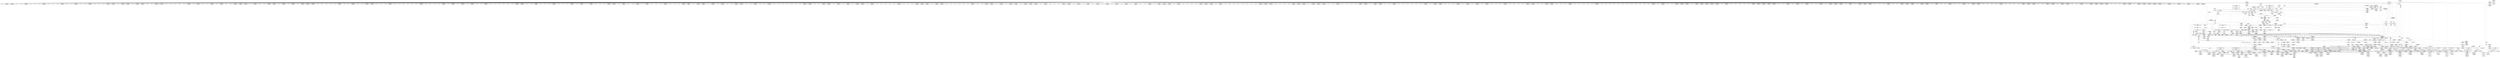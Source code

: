 digraph {
	CE0x579b3e0 [shape=record,shape=Mrecord,label="{CE0x579b3e0|696:_%struct.xfrm_sec_ctx*,_:_CRE_499,500_}"]
	CE0x579f5c0 [shape=record,shape=Mrecord,label="{CE0x579f5c0|i64_2|*Constant*|*SummSink*}"]
	CE0x57a0dd0 [shape=record,shape=Mrecord,label="{CE0x57a0dd0|selinux_xfrm_state_pol_flow_match:_tmp1|*SummSink*}"]
	CE0x581f970 [shape=record,shape=Mrecord,label="{CE0x581f970|selinux_xfrm_state_pol_flow_match:_tmp33|*LoadInst*|security/selinux/xfrm.c,200}"]
	CE0x57932a0 [shape=record,shape=Mrecord,label="{CE0x57932a0|selinux_xfrm_state_pol_flow_match:_bb|*SummSink*}"]
	CE0x57a6b50 [shape=record,shape=Mrecord,label="{CE0x57a6b50|selinux_xfrm_state_pol_flow_match:_tmp5|security/selinux/xfrm.c,184|*SummSink*}"]
	CE0x58169e0 [shape=record,shape=Mrecord,label="{CE0x58169e0|selinux_xfrm_state_pol_flow_match:_call|security/selinux/xfrm.c,196}"]
	CE0x57b24d0 [shape=record,shape=Mrecord,label="{CE0x57b24d0|696:_%struct.xfrm_sec_ctx*,_:_CRE_260,264_|*MultipleSource*|Function::selinux_xfrm_state_pol_flow_match&Arg::xp::|security/selinux/xfrm.c,184}"]
	CE0x57d85e0 [shape=record,shape=Mrecord,label="{CE0x57d85e0|avc_has_perm:_requested|Function::avc_has_perm&Arg::requested::|*SummSource*}"]
	CE0x57a8a50 [shape=record,shape=Mrecord,label="{CE0x57a8a50|696:_%struct.xfrm_sec_ctx*,_:_CRE_112,116_|*MultipleSource*|Function::selinux_xfrm_state_pol_flow_match&Arg::xp::|security/selinux/xfrm.c,184}"]
	CE0x57dcc60 [shape=record,shape=Mrecord,label="{CE0x57dcc60|864:_%struct.xfrm_sec_ctx*,_:_CRE_249,250_|*MultipleSource*|Function::selinux_xfrm_state_pol_flow_match&Arg::x::|security/selinux/xfrm.c,185}"]
	CE0x57e8520 [shape=record,shape=Mrecord,label="{CE0x57e8520|864:_%struct.xfrm_sec_ctx*,_:_CRE_706,707_}"]
	CE0x581e810 [shape=record,shape=Mrecord,label="{CE0x581e810|i64*_getelementptr_inbounds_(_20_x_i64_,_20_x_i64_*___llvm_gcov_ctr3,_i64_0,_i64_14)|*Constant*|*SummSource*}"]
	CE0x58201a0 [shape=record,shape=Mrecord,label="{CE0x58201a0|selinux_xfrm_state_pol_flow_match:_tmp29|*SummSink*}"]
	CE0x57e74e0 [shape=record,shape=Mrecord,label="{CE0x57e74e0|864:_%struct.xfrm_sec_ctx*,_:_CRE_680,688_|*MultipleSource*|Function::selinux_xfrm_state_pol_flow_match&Arg::x::|security/selinux/xfrm.c,185}"]
	CE0x5823880 [shape=record,shape=Mrecord,label="{CE0x5823880|selinux_xfrm_state_pol_flow_match:_tmp25|security/selinux/xfrm.c,196|*SummSource*}"]
	CE0x5836760 [shape=record,shape=Mrecord,label="{CE0x5836760|selinux_xfrm_state_pol_flow_match:_tmp39|security/selinux/xfrm.c,202|*SummSource*}"]
	CE0x581a000 [shape=record,shape=Mrecord,label="{CE0x581a000|selinux_xfrm_state_pol_flow_match:_tmp38|security/selinux/xfrm.c,202|*SummSource*}"]
	CE0x57a7560 [shape=record,shape=Mrecord,label="{CE0x57a7560|selinux_authorizable_xfrm:_tmp3}"]
	CE0x57ab8b0 [shape=record,shape=Mrecord,label="{CE0x57ab8b0|696:_%struct.xfrm_sec_ctx*,_:_CRE_535,536_}"]
	CE0x58077b0 [shape=record,shape=Mrecord,label="{CE0x58077b0|selinux_authorizable_ctx:_tmp1|*SummSink*}"]
	CE0x5840480 [shape=record,shape=Mrecord,label="{CE0x5840480|avc_has_perm:_tsid|Function::avc_has_perm&Arg::tsid::|*SummSource*}"]
	CE0x5822b50 [shape=record,shape=Mrecord,label="{CE0x5822b50|selinux_xfrm_state_pol_flow_match:_tmp23|security/selinux/xfrm.c,196}"]
	CE0x57c67f0 [shape=record,shape=Mrecord,label="{CE0x57c67f0|i64*_getelementptr_inbounds_(_7_x_i64_,_7_x_i64_*___llvm_gcov_ctr16,_i64_0,_i64_0)|*Constant*|*SummSource*}"]
	CE0x578b510 [shape=record,shape=Mrecord,label="{CE0x578b510|864:_%struct.xfrm_sec_ctx*,_:_CRE_488,492_|*MultipleSource*|Function::selinux_xfrm_state_pol_flow_match&Arg::x::|security/selinux/xfrm.c,185}"]
	CE0x5799300 [shape=record,shape=Mrecord,label="{CE0x5799300|864:_%struct.xfrm_sec_ctx*,_:_CRE_24,32_|*MultipleSource*|Function::selinux_xfrm_state_pol_flow_match&Arg::x::|security/selinux/xfrm.c,185}"]
	CE0x57e70e0 [shape=record,shape=Mrecord,label="{CE0x57e70e0|864:_%struct.xfrm_sec_ctx*,_:_CRE_664,672_|*MultipleSource*|Function::selinux_xfrm_state_pol_flow_match&Arg::x::|security/selinux/xfrm.c,185}"]
	CE0x57d7c20 [shape=record,shape=Mrecord,label="{CE0x57d7c20|864:_%struct.xfrm_sec_ctx*,_:_CRE_139,140_}"]
	CE0x579ba60 [shape=record,shape=Mrecord,label="{CE0x579ba60|696:_%struct.xfrm_sec_ctx*,_:_CRE_518,519_}"]
	CE0x5811860 [shape=record,shape=Mrecord,label="{CE0x5811860|16:_i32,_:_CRE_31,32_}"]
	CE0x57a5b30 [shape=record,shape=Mrecord,label="{CE0x57a5b30|696:_%struct.xfrm_sec_ctx*,_:_CRE_494,495_}"]
	CE0x58142d0 [shape=record,shape=Mrecord,label="{CE0x58142d0|avc_has_perm:_tclass|Function::avc_has_perm&Arg::tclass::}"]
	CE0x5823460 [shape=record,shape=Mrecord,label="{CE0x5823460|selinux_xfrm_state_pol_flow_match:_tmp24|security/selinux/xfrm.c,196|*SummSink*}"]
	CE0x57db010 [shape=record,shape=Mrecord,label="{CE0x57db010|864:_%struct.xfrm_sec_ctx*,_:_CRE_198,200_|*MultipleSource*|Function::selinux_xfrm_state_pol_flow_match&Arg::x::|security/selinux/xfrm.c,185}"]
	CE0x5817280 [shape=record,shape=Mrecord,label="{CE0x5817280|GLOBAL:_selinux_authorizable_xfrm|*Constant*|*SummSource*}"]
	CE0x580f600 [shape=record,shape=Mrecord,label="{CE0x580f600|selinux_xfrm_state_pol_flow_match:_u|security/selinux/xfrm.c,202|*SummSource*}"]
	CE0x57e4430 [shape=record,shape=Mrecord,label="{CE0x57e4430|selinux_authorizable_ctx:_ctx_alg|security/selinux/xfrm.c,65|*SummSink*}"]
	CE0x5795a90 [shape=record,shape=Mrecord,label="{CE0x5795a90|864:_%struct.xfrm_sec_ctx*,_:_CRE_86,87_}"]
	CE0x57de860 [shape=record,shape=Mrecord,label="{CE0x57de860|864:_%struct.xfrm_sec_ctx*,_:_CRE_279,280_}"]
	CE0x57bf060 [shape=record,shape=Mrecord,label="{CE0x57bf060|%struct.xfrm_sec_ctx*_null|*Constant*|*SummSource*}"]
	CE0x580cb50 [shape=record,shape=Mrecord,label="{CE0x580cb50|selinux_authorizable_ctx:_tmp3|security/selinux/xfrm.c,63|*SummSink*}"]
	CE0x57dce60 [shape=record,shape=Mrecord,label="{CE0x57dce60|864:_%struct.xfrm_sec_ctx*,_:_CRE_250,251_|*MultipleSource*|Function::selinux_xfrm_state_pol_flow_match&Arg::x::|security/selinux/xfrm.c,185}"]
	CE0x5082070 [shape=record,shape=Mrecord,label="{CE0x5082070|696:_%struct.xfrm_sec_ctx*,_:_CRE_24,32_|*MultipleSource*|Function::selinux_xfrm_state_pol_flow_match&Arg::xp::|security/selinux/xfrm.c,184}"]
	CE0x581b0a0 [shape=record,shape=Mrecord,label="{CE0x581b0a0|selinux_xfrm_state_pol_flow_match:_tmp18|security/selinux/xfrm.c,192}"]
	CE0x5816450 [shape=record,shape=Mrecord,label="{CE0x5816450|selinux_xfrm_state_pol_flow_match:_tmp22|security/selinux/xfrm.c,194}"]
	CE0x5821d60 [shape=record,shape=Mrecord,label="{CE0x5821d60|_ret_i32_%call,_!dbg_!27714|security/selinux/xfrm.c,73|*SummSink*}"]
	CE0x5815920 [shape=record,shape=Mrecord,label="{CE0x5815920|avc_has_perm:_entry}"]
	CE0x57b3510 [shape=record,shape=Mrecord,label="{CE0x57b3510|696:_%struct.xfrm_sec_ctx*,_:_CRE_692,694_|*MultipleSource*|Function::selinux_xfrm_state_pol_flow_match&Arg::xp::|security/selinux/xfrm.c,184}"]
	CE0x57b52c0 [shape=record,shape=Mrecord,label="{CE0x57b52c0|696:_%struct.xfrm_sec_ctx*,_:_CRE_550,551_}"]
	CE0x57c1c40 [shape=record,shape=Mrecord,label="{CE0x57c1c40|i64_4|*Constant*|*SummSink*}"]
	CE0x581c9e0 [shape=record,shape=Mrecord,label="{CE0x581c9e0|selinux_xfrm_state_pol_flow_match:_tmp27|security/selinux/xfrm.c,198|*SummSink*}"]
	CE0x580c1f0 [shape=record,shape=Mrecord,label="{CE0x580c1f0|_ret_i32_%land.ext,_!dbg_!27723|security/selinux/xfrm.c,63|*SummSource*}"]
	CE0x582bfb0 [shape=record,shape=Mrecord,label="{CE0x582bfb0|selinux_authorizable_ctx:_tmp16|security/selinux/xfrm.c,64|*SummSink*}"]
	CE0x57e4ce0 [shape=record,shape=Mrecord,label="{CE0x57e4ce0|864:_%struct.xfrm_sec_ctx*,_:_CRE_520,528_|*MultipleSource*|Function::selinux_xfrm_state_pol_flow_match&Arg::x::|security/selinux/xfrm.c,185}"]
	CE0x579c560 [shape=record,shape=Mrecord,label="{CE0x579c560|selinux_xfrm_state_pol_flow_match:_if.else|*SummSink*}"]
	CE0x5842a90 [shape=record,shape=Mrecord,label="{CE0x5842a90|selinux_xfrm_state_pol_flow_match:_retval.0|*SummSink*}"]
	CE0x5819760 [shape=record,shape=Mrecord,label="{CE0x5819760|i64_15|*Constant*|*SummSource*}"]
	CE0x580b510 [shape=record,shape=Mrecord,label="{CE0x580b510|GLOBAL:_selinux_authorizable_ctx|*Constant*}"]
	CE0x57de260 [shape=record,shape=Mrecord,label="{CE0x57de260|864:_%struct.xfrm_sec_ctx*,_:_CRE_274,276_|*MultipleSource*|Function::selinux_xfrm_state_pol_flow_match&Arg::x::|security/selinux/xfrm.c,185}"]
	CE0x579aba0 [shape=record,shape=Mrecord,label="{CE0x579aba0|696:_%struct.xfrm_sec_ctx*,_:_CRE_290,291_}"]
	CE0x5844fd0 [shape=record,shape=Mrecord,label="{CE0x5844fd0|selinux_authorizable_xfrm:_bb|*SummSource*}"]
	CE0x58341a0 [shape=record,shape=Mrecord,label="{CE0x58341a0|16:_i32,_:_CRE_55,56_}"]
	CE0x57dc060 [shape=record,shape=Mrecord,label="{CE0x57dc060|864:_%struct.xfrm_sec_ctx*,_:_CRE_220,224_|*MultipleSource*|Function::selinux_xfrm_state_pol_flow_match&Arg::x::|security/selinux/xfrm.c,185}"]
	CE0x582c5e0 [shape=record,shape=Mrecord,label="{CE0x582c5e0|selinux_authorizable_ctx:_land.ext|security/selinux/xfrm.c,64|*SummSink*}"]
	CE0x57bb850 [shape=record,shape=Mrecord,label="{CE0x57bb850|selinux_xfrm_state_pol_flow_match:_tmp3|security/selinux/xfrm.c,184|*SummSource*}"]
	CE0x57c5110 [shape=record,shape=Mrecord,label="{CE0x57c5110|selinux_authorizable_ctx:_tmp6|*LoadInst*|security/selinux/xfrm.c,64|*SummSink*}"]
	CE0x57a7e80 [shape=record,shape=Mrecord,label="{CE0x57a7e80|i64_1|*Constant*}"]
	CE0x582ef70 [shape=record,shape=Mrecord,label="{CE0x582ef70|i64*_getelementptr_inbounds_(_20_x_i64_,_20_x_i64_*___llvm_gcov_ctr3,_i64_0,_i64_18)|*Constant*}"]
	CE0x5790c10 [shape=record,shape=Mrecord,label="{CE0x5790c10|i64_1|*Constant*|*SummSink*}"]
	CE0x57bb590 [shape=record,shape=Mrecord,label="{CE0x57bb590|selinux_xfrm_state_pol_flow_match:_tmp2|*LoadInst*|security/selinux/xfrm.c,184|*SummSink*}"]
	CE0x5836f30 [shape=record,shape=Mrecord,label="{CE0x5836f30|i64_16|*Constant*|*SummSource*}"]
	CE0x58200c0 [shape=record,shape=Mrecord,label="{CE0x58200c0|selinux_xfrm_state_pol_flow_match:_tmp29}"]
	CE0x580ffe0 [shape=record,shape=Mrecord,label="{CE0x580ffe0|16:_i32,_:_CRE_6,7_}"]
	CE0x5806da0 [shape=record,shape=Mrecord,label="{CE0x5806da0|selinux_authorizable_ctx:_tmp2|security/selinux/xfrm.c,63|*SummSink*}"]
	CE0x579a960 [shape=record,shape=Mrecord,label="{CE0x579a960|864:_%struct.xfrm_sec_ctx*,_:_CRE_9,10_}"]
	CE0x57c1d00 [shape=record,shape=Mrecord,label="{CE0x57c1d00|selinux_xfrm_state_pol_flow_match:_tmp8|security/selinux/xfrm.c,185}"]
	CE0x5796e90 [shape=record,shape=Mrecord,label="{CE0x5796e90|864:_%struct.xfrm_sec_ctx*,_:_CRE_20,21_}"]
	CE0x57b57c0 [shape=record,shape=Mrecord,label="{CE0x57b57c0|696:_%struct.xfrm_sec_ctx*,_:_CRE_560,568_|*MultipleSource*|Function::selinux_xfrm_state_pol_flow_match&Arg::xp::|security/selinux/xfrm.c,184}"]
	CE0x57904a0 [shape=record,shape=Mrecord,label="{CE0x57904a0|selinux_xfrm_state_pol_flow_match:_if.end|*SummSink*}"]
	CE0x57eb6e0 [shape=record,shape=Mrecord,label="{CE0x57eb6e0|selinux_xfrm_state_pol_flow_match:_tmp7|*LoadInst*|security/selinux/xfrm.c,185|*SummSink*}"]
	CE0x57a3890 [shape=record,shape=Mrecord,label="{CE0x57a3890|864:_%struct.xfrm_sec_ctx*,_:_CRE_119,120_}"]
	CE0x57b59d0 [shape=record,shape=Mrecord,label="{CE0x57b59d0|696:_%struct.xfrm_sec_ctx*,_:_CRE_520,521_}"]
	CE0x57c24a0 [shape=record,shape=Mrecord,label="{CE0x57c24a0|selinux_xfrm_state_pol_flow_match:_tmp14|security/selinux/xfrm.c,190}"]
	CE0x57e8de0 [shape=record,shape=Mrecord,label="{CE0x57e8de0|864:_%struct.xfrm_sec_ctx*,_:_CRE_712,720_|*MultipleSource*|Function::selinux_xfrm_state_pol_flow_match&Arg::x::|security/selinux/xfrm.c,185}"]
	CE0x57da520 [shape=record,shape=Mrecord,label="{CE0x57da520|864:_%struct.xfrm_sec_ctx*,_:_CRE_188,189_}"]
	CE0x582af90 [shape=record,shape=Mrecord,label="{CE0x582af90|i64*_getelementptr_inbounds_(_7_x_i64_,_7_x_i64_*___llvm_gcov_ctr16,_i64_0,_i64_6)|*Constant*|*SummSink*}"]
	CE0x5824cc0 [shape=record,shape=Mrecord,label="{CE0x5824cc0|selinux_xfrm_state_pol_flow_match:_tobool6|security/selinux/xfrm.c,192|*SummSource*}"]
	CE0x5821410 [shape=record,shape=Mrecord,label="{CE0x5821410|selinux_authorizable_xfrm:_entry|*SummSink*}"]
	CE0x58124f0 [shape=record,shape=Mrecord,label="{CE0x58124f0|selinux_xfrm_state_pol_flow_match:_security5|security/selinux/xfrm.c,192}"]
	CE0x578a980 [shape=record,shape=Mrecord,label="{CE0x578a980|864:_%struct.xfrm_sec_ctx*,_:_CRE_452,456_|*MultipleSource*|Function::selinux_xfrm_state_pol_flow_match&Arg::x::|security/selinux/xfrm.c,185}"]
	CE0x57e56e0 [shape=record,shape=Mrecord,label="{CE0x57e56e0|864:_%struct.xfrm_sec_ctx*,_:_CRE_552,560_|*MultipleSource*|Function::selinux_xfrm_state_pol_flow_match&Arg::x::|security/selinux/xfrm.c,185}"]
	CE0x57946d0 [shape=record,shape=Mrecord,label="{CE0x57946d0|696:_%struct.xfrm_sec_ctx*,_:_CRE_481,482_}"]
	CE0x57d8260 [shape=record,shape=Mrecord,label="{CE0x57d8260|864:_%struct.xfrm_sec_ctx*,_:_CRE_144,145_}"]
	CE0x58349a0 [shape=record,shape=Mrecord,label="{CE0x58349a0|16:_i32,_:_CRE_63,64_}"]
	CE0x57ba850 [shape=record,shape=Mrecord,label="{CE0x57ba850|i64_0|*Constant*}"]
	CE0x582e780 [shape=record,shape=Mrecord,label="{CE0x582e780|selinux_xfrm_state_pol_flow_match:_tmp41|security/selinux/xfrm.c,203|*SummSource*}"]
	CE0x57ab7b0 [shape=record,shape=Mrecord,label="{CE0x57ab7b0|696:_%struct.xfrm_sec_ctx*,_:_CRE_534,535_}"]
	CE0x57e78e0 [shape=record,shape=Mrecord,label="{CE0x57e78e0|864:_%struct.xfrm_sec_ctx*,_:_CRE_697,698_}"]
	CE0x57e94e0 [shape=record,shape=Mrecord,label="{CE0x57e94e0|864:_%struct.xfrm_sec_ctx*,_:_CRE_744,752_|*MultipleSource*|Function::selinux_xfrm_state_pol_flow_match&Arg::x::|security/selinux/xfrm.c,185}"]
	CE0x57905e0 [shape=record,shape=Mrecord,label="{CE0x57905e0|i32_21|*Constant*|*SummSource*}"]
	CE0x5794930 [shape=record,shape=Mrecord,label="{CE0x5794930|696:_%struct.xfrm_sec_ctx*,_:_CRE_484,485_}"]
	CE0x5805690 [shape=record,shape=Mrecord,label="{CE0x5805690|selinux_authorizable_ctx:_tmp9|security/selinux/xfrm.c,64|*SummSource*}"]
	CE0x5795090 [shape=record,shape=Mrecord,label="{CE0x5795090|864:_%struct.xfrm_sec_ctx*,_:_CRE_78,79_}"]
	CE0x5794a40 [shape=record,shape=Mrecord,label="{CE0x5794a40|i64*_getelementptr_inbounds_(_2_x_i64_,_2_x_i64_*___llvm_gcov_ctr17246,_i64_0,_i64_0)|*Constant*|*SummSink*}"]
	CE0x5805be0 [shape=record,shape=Mrecord,label="{CE0x5805be0|selinux_authorizable_ctx:_tmp5|security/selinux/xfrm.c,63|*SummSource*}"]
	CE0x57b8d90 [shape=record,shape=Mrecord,label="{CE0x57b8d90|696:_%struct.xfrm_sec_ctx*,_:_CRE_533,534_}"]
	CE0x5810260 [shape=record,shape=Mrecord,label="{CE0x5810260|16:_i32,_:_CRE_9,10_}"]
	CE0x579d290 [shape=record,shape=Mrecord,label="{CE0x579d290|696:_%struct.xfrm_sec_ctx*,_:_CRE_306,307_}"]
	CE0x5793b90 [shape=record,shape=Mrecord,label="{CE0x5793b90|selinux_xfrm_state_pol_flow_match:_bb|*SummSource*}"]
	CE0x58223f0 [shape=record,shape=Mrecord,label="{CE0x58223f0|i64_11|*Constant*}"]
	CE0x57e1860 [shape=record,shape=Mrecord,label="{CE0x57e1860|864:_%struct.xfrm_sec_ctx*,_:_CRE_408,416_|*MultipleSource*|Function::selinux_xfrm_state_pol_flow_match&Arg::x::|security/selinux/xfrm.c,185}"]
	CE0x57af8f0 [shape=record,shape=Mrecord,label="{CE0x57af8f0|696:_%struct.xfrm_sec_ctx*,_:_CRE_272,276_|*MultipleSource*|Function::selinux_xfrm_state_pol_flow_match&Arg::xp::|security/selinux/xfrm.c,184}"]
	CE0x57c1ad0 [shape=record,shape=Mrecord,label="{CE0x57c1ad0|i64_4|*Constant*}"]
	CE0x5810460 [shape=record,shape=Mrecord,label="{CE0x5810460|16:_i32,_:_CRE_11,12_}"]
	CE0x578af80 [shape=record,shape=Mrecord,label="{CE0x578af80|864:_%struct.xfrm_sec_ctx*,_:_CRE_472,480_|*MultipleSource*|Function::selinux_xfrm_state_pol_flow_match&Arg::x::|security/selinux/xfrm.c,185}"]
	CE0x57a3110 [shape=record,shape=Mrecord,label="{CE0x57a3110|864:_%struct.xfrm_sec_ctx*,_:_CRE_113,114_}"]
	CE0x57a5bf0 [shape=record,shape=Mrecord,label="{CE0x57a5bf0|696:_%struct.xfrm_sec_ctx*,_:_CRE_495,496_}"]
	CE0x57d8d20 [shape=record,shape=Mrecord,label="{CE0x57d8d20|avc_has_perm:_auditdata|Function::avc_has_perm&Arg::auditdata::}"]
	CE0x57eb0e0 [shape=record,shape=Mrecord,label="{CE0x57eb0e0|864:_%struct.xfrm_sec_ctx*,_:_CRE_864,872_|*MultipleSource*|Function::selinux_xfrm_state_pol_flow_match&Arg::x::|security/selinux/xfrm.c,185}"]
	CE0x57a52f0 [shape=record,shape=Mrecord,label="{CE0x57a52f0|696:_%struct.xfrm_sec_ctx*,_:_CRE_268,272_|*MultipleSource*|Function::selinux_xfrm_state_pol_flow_match&Arg::xp::|security/selinux/xfrm.c,184}"]
	CE0x57c9b30 [shape=record,shape=Mrecord,label="{CE0x57c9b30|696:_%struct.xfrm_sec_ctx*,_:_CRE_208,224_|*MultipleSource*|Function::selinux_xfrm_state_pol_flow_match&Arg::xp::|security/selinux/xfrm.c,184}"]
	CE0x5797c60 [shape=record,shape=Mrecord,label="{CE0x5797c60|864:_%struct.xfrm_sec_ctx*,_:_CRE_16,17_}"]
	CE0x581a970 [shape=record,shape=Mrecord,label="{CE0x581a970|i64*_getelementptr_inbounds_(_20_x_i64_,_20_x_i64_*___llvm_gcov_ctr3,_i64_0,_i64_5)|*Constant*|*SummSink*}"]
	CE0x5845350 [shape=record,shape=Mrecord,label="{CE0x5845350|selinux_authorizable_xfrm:_tmp4|*LoadInst*|security/selinux/xfrm.c,73}"]
	CE0x57a8490 [shape=record,shape=Mrecord,label="{CE0x57a8490|696:_%struct.xfrm_sec_ctx*,_:_CRE_408,416_|*MultipleSource*|Function::selinux_xfrm_state_pol_flow_match&Arg::xp::|security/selinux/xfrm.c,184}"]
	CE0x5813c00 [shape=record,shape=Mrecord,label="{CE0x5813c00|selinux_xfrm_state_pol_flow_match:_tmp44|security/selinux/xfrm.c,208}"]
	CE0x57a48e0 [shape=record,shape=Mrecord,label="{CE0x57a48e0|696:_%struct.xfrm_sec_ctx*,_:_CRE_328,332_|*MultipleSource*|Function::selinux_xfrm_state_pol_flow_match&Arg::xp::|security/selinux/xfrm.c,184}"]
	CE0x581a7a0 [shape=record,shape=Mrecord,label="{CE0x581a7a0|selinux_xfrm_state_pol_flow_match:_tobool2|security/selinux/xfrm.c,185|*SummSource*}"]
	CE0x57be6b0 [shape=record,shape=Mrecord,label="{CE0x57be6b0|864:_%struct.xfrm_sec_ctx*,_:_CRE_169,170_}"]
	CE0x57d9b20 [shape=record,shape=Mrecord,label="{CE0x57d9b20|864:_%struct.xfrm_sec_ctx*,_:_CRE_180,181_}"]
	CE0x57b38d0 [shape=record,shape=Mrecord,label="{CE0x57b38d0|696:_%struct.xfrm_sec_ctx*,_:_CRE_704,1088_|*MultipleSource*|Function::selinux_xfrm_state_pol_flow_match&Arg::xp::|security/selinux/xfrm.c,184}"]
	CE0x58343a0 [shape=record,shape=Mrecord,label="{CE0x58343a0|16:_i32,_:_CRE_57,58_}"]
	CE0x5810a60 [shape=record,shape=Mrecord,label="{CE0x5810a60|16:_i32,_:_CRE_17,18_}"]
	CE0x58067b0 [shape=record,shape=Mrecord,label="{CE0x58067b0|selinux_authorizable_ctx:_cmp|security/selinux/xfrm.c,64|*SummSource*}"]
	CE0x57e3bf0 [shape=record,shape=Mrecord,label="{CE0x57e3bf0|selinux_authorizable_ctx:_tmp12|security/selinux/xfrm.c,65}"]
	CE0x57ad200 [shape=record,shape=Mrecord,label="{CE0x57ad200|696:_%struct.xfrm_sec_ctx*,_:_CRE_539,540_}"]
	CE0x5812bc0 [shape=record,shape=Mrecord,label="{CE0x5812bc0|selinux_xfrm_state_pol_flow_match:_tmp16|*LoadInst*|security/selinux/xfrm.c,192|*SummSink*}"]
	CE0x579d840 [shape=record,shape=Mrecord,label="{CE0x579d840|696:_%struct.xfrm_sec_ctx*,_:_CRE_336,344_|*MultipleSource*|Function::selinux_xfrm_state_pol_flow_match&Arg::xp::|security/selinux/xfrm.c,184}"]
	CE0x5812e40 [shape=record,shape=Mrecord,label="{CE0x5812e40|selinux_xfrm_state_pol_flow_match:_tmp20|security/selinux/xfrm.c,192}"]
	CE0x57dd460 [shape=record,shape=Mrecord,label="{CE0x57dd460|864:_%struct.xfrm_sec_ctx*,_:_CRE_264,268_|*MultipleSource*|Function::selinux_xfrm_state_pol_flow_match&Arg::x::|security/selinux/xfrm.c,185}"]
	CE0x5835f90 [shape=record,shape=Mrecord,label="{CE0x5835f90|i32_7|*Constant*|*SummSink*}"]
	CE0x57941f0 [shape=record,shape=Mrecord,label="{CE0x57941f0|696:_%struct.xfrm_sec_ctx*,_:_CRE_314,316_|*MultipleSource*|Function::selinux_xfrm_state_pol_flow_match&Arg::xp::|security/selinux/xfrm.c,184}"]
	CE0x5833ea0 [shape=record,shape=Mrecord,label="{CE0x5833ea0|16:_i32,_:_CRE_52,53_}"]
	CE0x57e2960 [shape=record,shape=Mrecord,label="{CE0x57e2960|selinux_authorizable_ctx:_tmp10|security/selinux/xfrm.c,64|*SummSource*}"]
	CE0x58149c0 [shape=record,shape=Mrecord,label="{CE0x58149c0|%struct.common_audit_data.1017*_null|*Constant*}"]
	CE0x57dbe60 [shape=record,shape=Mrecord,label="{CE0x57dbe60|864:_%struct.xfrm_sec_ctx*,_:_CRE_216,220_|*MultipleSource*|Function::selinux_xfrm_state_pol_flow_match&Arg::x::|security/selinux/xfrm.c,185}"]
	CE0x581a730 [shape=record,shape=Mrecord,label="{CE0x581a730|selinux_xfrm_state_pol_flow_match:_tobool2|security/selinux/xfrm.c,185|*SummSink*}"]
	CE0x5814ea0 [shape=record,shape=Mrecord,label="{CE0x5814ea0|selinux_xfrm_state_pol_flow_match:_call19|security/selinux/xfrm.c,208|*SummSink*}"]
	CE0x5796d50 [shape=record,shape=Mrecord,label="{CE0x5796d50|864:_%struct.xfrm_sec_ctx*,_:_CRE_19,20_}"]
	CE0x58333a0 [shape=record,shape=Mrecord,label="{CE0x58333a0|16:_i32,_:_CRE_41,42_}"]
	CE0x58446d0 [shape=record,shape=Mrecord,label="{CE0x58446d0|_ret_i32_%retval.0,_!dbg_!27749|security/selinux/xfrm.c,211}"]
	CE0x57c6a20 [shape=record,shape=Mrecord,label="{CE0x57c6a20|selinux_authorizable_ctx:_tmp|*SummSource*}"]
	CE0x5820930 [shape=record,shape=Mrecord,label="{CE0x5820930|i32_(i32,_i32,_i16,_i32,_%struct.common_audit_data.1017*)*_bitcast_(i32_(i32,_i32,_i16,_i32,_%struct.common_audit_data.495*)*_avc_has_perm_to_i32_(i32,_i32,_i16,_i32,_%struct.common_audit_data.1017*)*)|*Constant*|*SummSource*}"]
	CE0x5797250 [shape=record,shape=Mrecord,label="{CE0x5797250|864:_%struct.xfrm_sec_ctx*,_:_CRE_23,24_}"]
	CE0x581d8f0 [shape=record,shape=Mrecord,label="{CE0x581d8f0|i64*_getelementptr_inbounds_(_20_x_i64_,_20_x_i64_*___llvm_gcov_ctr3,_i64_0,_i64_13)|*Constant*|*SummSink*}"]
	CE0x5794010 [shape=record,shape=Mrecord,label="{CE0x5794010|696:_%struct.xfrm_sec_ctx*,_:_CRE_303,304_}"]
	CE0x5810560 [shape=record,shape=Mrecord,label="{CE0x5810560|16:_i32,_:_CRE_12,13_}"]
	CE0x57abfd0 [shape=record,shape=Mrecord,label="{CE0x57abfd0|selinux_xfrm_state_pol_flow_match:_if.end11|*SummSource*}"]
	CE0x578c480 [shape=record,shape=Mrecord,label="{CE0x578c480|selinux_xfrm_state_pol_flow_match:_if.else}"]
	CE0x583a3d0 [shape=record,shape=Mrecord,label="{CE0x583a3d0|selinux_xfrm_state_pol_flow_match:_u16|security/selinux/xfrm.c,208|*SummSink*}"]
	CE0x58196f0 [shape=record,shape=Mrecord,label="{CE0x58196f0|i64_15|*Constant*}"]
	CE0x578da60 [shape=record,shape=Mrecord,label="{CE0x578da60|selinux_xfrm_state_pol_flow_match:_if.end15|*SummSource*}"]
	CE0x5821f40 [shape=record,shape=Mrecord,label="{CE0x5821f40|selinux_xfrm_state_pol_flow_match:_tobool9|security/selinux/xfrm.c,196}"]
	CE0x5840730 [shape=record,shape=Mrecord,label="{CE0x5840730|i16_39|*Constant*}"]
	CE0x57dbc60 [shape=record,shape=Mrecord,label="{CE0x57dbc60|864:_%struct.xfrm_sec_ctx*,_:_CRE_212,216_|*MultipleSource*|Function::selinux_xfrm_state_pol_flow_match&Arg::x::|security/selinux/xfrm.c,185}"]
	CE0x57eb9f0 [shape=record,shape=Mrecord,label="{CE0x57eb9f0|selinux_xfrm_state_pol_flow_match:_tmp8|security/selinux/xfrm.c,185|*SummSink*}"]
	CE0x5813ee0 [shape=record,shape=Mrecord,label="{CE0x5813ee0|selinux_xfrm_state_pol_flow_match:___fl_common17|security/selinux/xfrm.c,208|*SummSource*}"]
	CE0x583ff40 [shape=record,shape=Mrecord,label="{CE0x583ff40|avc_has_perm:_requested|Function::avc_has_perm&Arg::requested::|*SummSink*}"]
	CE0x580af70 [shape=record,shape=Mrecord,label="{CE0x580af70|selinux_authorizable_xfrm:_call|security/selinux/xfrm.c,73}"]
	CE0x57eace0 [shape=record,shape=Mrecord,label="{CE0x57eace0|864:_%struct.xfrm_sec_ctx*,_:_CRE_848,856_|*MultipleSource*|Function::selinux_xfrm_state_pol_flow_match&Arg::x::|security/selinux/xfrm.c,185}"]
	CE0x57c14f0 [shape=record,shape=Mrecord,label="{CE0x57c14f0|_call_void_mcount()_#3|*SummSink*}"]
	CE0x58337a0 [shape=record,shape=Mrecord,label="{CE0x58337a0|16:_i32,_:_CRE_45,46_}"]
	CE0x57a0480 [shape=record,shape=Mrecord,label="{CE0x57a0480|864:_%struct.xfrm_sec_ctx*,_:_CRE_75,76_}"]
	CE0x57a92e0 [shape=record,shape=Mrecord,label="{CE0x57a92e0|696:_%struct.xfrm_sec_ctx*,_:_CRE_376,384_|*MultipleSource*|Function::selinux_xfrm_state_pol_flow_match&Arg::xp::|security/selinux/xfrm.c,184}"]
	CE0x57d2b40 [shape=record,shape=Mrecord,label="{CE0x57d2b40|696:_%struct.xfrm_sec_ctx*,_:_CRE_120,128_|*MultipleSource*|Function::selinux_xfrm_state_pol_flow_match&Arg::xp::|security/selinux/xfrm.c,184}"]
	CE0x580c2d0 [shape=record,shape=Mrecord,label="{CE0x580c2d0|selinux_authorizable_ctx:_land.lhs.true}"]
	CE0x57adf80 [shape=record,shape=Mrecord,label="{CE0x57adf80|696:_%struct.xfrm_sec_ctx*,_:_CRE_16,24_|*MultipleSource*|Function::selinux_xfrm_state_pol_flow_match&Arg::xp::|security/selinux/xfrm.c,184}"]
	CE0x57d2bb0 [shape=record,shape=Mrecord,label="{CE0x57d2bb0|696:_%struct.xfrm_sec_ctx*,_:_CRE_128,136_|*MultipleSource*|Function::selinux_xfrm_state_pol_flow_match&Arg::xp::|security/selinux/xfrm.c,184}"]
	CE0x5811160 [shape=record,shape=Mrecord,label="{CE0x5811160|16:_i32,_:_CRE_24,25_}"]
	CE0x5812940 [shape=record,shape=Mrecord,label="{CE0x5812940|selinux_xfrm_state_pol_flow_match:_security5|security/selinux/xfrm.c,192|*SummSink*}"]
	CE0x57dade0 [shape=record,shape=Mrecord,label="{CE0x57dade0|864:_%struct.xfrm_sec_ctx*,_:_CRE_196,198_|*MultipleSource*|Function::selinux_xfrm_state_pol_flow_match&Arg::x::|security/selinux/xfrm.c,185}"]
	CE0x579d410 [shape=record,shape=Mrecord,label="{CE0x579d410|696:_%struct.xfrm_sec_ctx*,_:_CRE_480,481_}"]
	CE0x579d5b0 [shape=record,shape=Mrecord,label="{CE0x579d5b0|selinux_xfrm_state_pol_flow_match:_tmp4|security/selinux/xfrm.c,184|*SummSink*}"]
	CE0x77049f0 [shape=record,shape=Mrecord,label="{CE0x77049f0|696:_%struct.xfrm_sec_ctx*,_:_CRE_52,56_|*MultipleSource*|Function::selinux_xfrm_state_pol_flow_match&Arg::xp::|security/selinux/xfrm.c,184}"]
	CE0x579caa0 [shape=record,shape=Mrecord,label="{CE0x579caa0|696:_%struct.xfrm_sec_ctx*,_:_CRE_508,509_}"]
	CE0x581f2d0 [shape=record,shape=Mrecord,label="{CE0x581f2d0|selinux_xfrm_state_pol_flow_match:_tmp32}"]
	CE0x58174a0 [shape=record,shape=Mrecord,label="{CE0x58174a0|selinux_xfrm_state_pol_flow_match:_tmp10|security/selinux/xfrm.c,185}"]
	CE0x5840230 [shape=record,shape=Mrecord,label="{CE0x5840230|avc_has_perm:_ssid|Function::avc_has_perm&Arg::ssid::|*SummSink*}"]
	CE0x57cd160 [shape=record,shape=Mrecord,label="{CE0x57cd160|696:_%struct.xfrm_sec_ctx*,_:_CRE_172,176_|*MultipleSource*|Function::selinux_xfrm_state_pol_flow_match&Arg::xp::|security/selinux/xfrm.c,184}"]
	CE0x5837350 [shape=record,shape=Mrecord,label="{CE0x5837350|i32_3|*Constant*|*SummSink*}"]
	CE0x582b7a0 [shape=record,shape=Mrecord,label="{CE0x582b7a0|selinux_authorizable_ctx:_tmp15|security/selinux/xfrm.c,64|*SummSource*}"]
	CE0x57d99e0 [shape=record,shape=Mrecord,label="{CE0x57d99e0|864:_%struct.xfrm_sec_ctx*,_:_CRE_179,180_}"]
	CE0x5833da0 [shape=record,shape=Mrecord,label="{CE0x5833da0|16:_i32,_:_CRE_51,52_}"]
	CE0x57bbbd0 [shape=record,shape=Mrecord,label="{CE0x57bbbd0|GLOBAL:___llvm_gcov_ctr3|Global_var:__llvm_gcov_ctr3|*SummSource*}"]
	CE0x57ddc60 [shape=record,shape=Mrecord,label="{CE0x57ddc60|864:_%struct.xfrm_sec_ctx*,_:_CRE_271,272_|*MultipleSource*|Function::selinux_xfrm_state_pol_flow_match&Arg::x::|security/selinux/xfrm.c,185}"]
	CE0x57d9ee0 [shape=record,shape=Mrecord,label="{CE0x57d9ee0|864:_%struct.xfrm_sec_ctx*,_:_CRE_183,184_}"]
	CE0x580c920 [shape=record,shape=Mrecord,label="{CE0x580c920|GLOBAL:___llvm_gcov_ctr16|Global_var:__llvm_gcov_ctr16|*SummSource*}"]
	CE0x581e2b0 [shape=record,shape=Mrecord,label="{CE0x581e2b0|selinux_xfrm_state_pol_flow_match:_tmp30|*SummSource*}"]
	CE0x57daca0 [shape=record,shape=Mrecord,label="{CE0x57daca0|864:_%struct.xfrm_sec_ctx*,_:_CRE_194,196_|*MultipleSource*|Function::selinux_xfrm_state_pol_flow_match&Arg::x::|security/selinux/xfrm.c,185}"]
	CE0x57a41d0 [shape=record,shape=Mrecord,label="{CE0x57a41d0|i64*_getelementptr_inbounds_(_20_x_i64_,_20_x_i64_*___llvm_gcov_ctr3,_i64_0,_i64_0)|*Constant*|*SummSource*}"]
	CE0x581f570 [shape=record,shape=Mrecord,label="{CE0x581f570|selinux_xfrm_state_pol_flow_match:_tmp32|*SummSink*}"]
	CE0x5792bc0 [shape=record,shape=Mrecord,label="{CE0x5792bc0|COLLAPSED:_GCMRE___llvm_gcov_ctr3_internal_global_20_x_i64_zeroinitializer:_elem_0:default:}"]
	CE0x57e1660 [shape=record,shape=Mrecord,label="{CE0x57e1660|864:_%struct.xfrm_sec_ctx*,_:_CRE_400,408_|*MultipleSource*|Function::selinux_xfrm_state_pol_flow_match&Arg::x::|security/selinux/xfrm.c,185}"]
	CE0x57bd770 [shape=record,shape=Mrecord,label="{CE0x57bd770|864:_%struct.xfrm_sec_ctx*,_:_CRE_160,161_}"]
	CE0x57ba2a0 [shape=record,shape=Mrecord,label="{CE0x57ba2a0|selinux_authorizable_xfrm:_tmp2|*SummSource*}"]
	CE0x57cf580 [shape=record,shape=Mrecord,label="{CE0x57cf580|696:_%struct.xfrm_sec_ctx*,_:_CRE_160,168_|*MultipleSource*|Function::selinux_xfrm_state_pol_flow_match&Arg::xp::|security/selinux/xfrm.c,184}"]
	CE0x57a79e0 [shape=record,shape=Mrecord,label="{CE0x57a79e0|696:_%struct.xfrm_sec_ctx*,_:_CRE_352,360_|*MultipleSource*|Function::selinux_xfrm_state_pol_flow_match&Arg::xp::|security/selinux/xfrm.c,184}"]
	CE0x579b8e0 [shape=record,shape=Mrecord,label="{CE0x579b8e0|696:_%struct.xfrm_sec_ctx*,_:_CRE_516,517_}"]
	CE0x5810860 [shape=record,shape=Mrecord,label="{CE0x5810860|16:_i32,_:_CRE_15,16_}"]
	CE0x57c33b0 [shape=record,shape=Mrecord,label="{CE0x57c33b0|696:_%struct.xfrm_sec_ctx*,_:_CRE_507,508_}"]
	CE0x58152f0 [shape=record,shape=Mrecord,label="{CE0x58152f0|selinux_xfrm_state_pol_flow_match:_flowic_secid18|security/selinux/xfrm.c,208|*SummSource*}"]
	CE0x5815c30 [shape=record,shape=Mrecord,label="{CE0x5815c30|selinux_xfrm_state_pol_flow_match:_tmp21|security/selinux/xfrm.c,194|*SummSource*}"]
	CE0x5813690 [shape=record,shape=Mrecord,label="{CE0x5813690|i64*_getelementptr_inbounds_(_20_x_i64_,_20_x_i64_*___llvm_gcov_ctr3,_i64_0,_i64_9)|*Constant*|*SummSource*}"]
	CE0x58427b0 [shape=record,shape=Mrecord,label="{CE0x58427b0|selinux_xfrm_state_pol_flow_match:_retval.0}"]
	CE0x6113380 [shape=record,shape=Mrecord,label="{CE0x6113380|696:_%struct.xfrm_sec_ctx*,_:_CRE_424,432_|*MultipleSource*|Function::selinux_xfrm_state_pol_flow_match&Arg::xp::|security/selinux/xfrm.c,184}"]
	CE0x58340a0 [shape=record,shape=Mrecord,label="{CE0x58340a0|16:_i32,_:_CRE_54,55_}"]
	CE0x5811b60 [shape=record,shape=Mrecord,label="{CE0x5811b60|16:_i32,_:_CRE_34,35_}"]
	CE0x5829980 [shape=record,shape=Mrecord,label="{CE0x5829980|selinux_authorizable_ctx:_tmp13|*LoadInst*|security/selinux/xfrm.c,65}"]
	"CONST[source:1(input),value:2(dynamic)][purpose:{subject}]"
	CE0x57abb30 [shape=record,shape=Mrecord,label="{CE0x57abb30|696:_%struct.xfrm_sec_ctx*,_:_CRE_537,538_}"]
	CE0x57c2a40 [shape=record,shape=Mrecord,label="{CE0x57c2a40|selinux_xfrm_state_pol_flow_match:_tmp15|security/selinux/xfrm.c,190}"]
	CE0x5791bf0 [shape=record,shape=Mrecord,label="{CE0x5791bf0|selinux_xfrm_state_pol_flow_match:_xp|Function::selinux_xfrm_state_pol_flow_match&Arg::xp::}"]
	CE0x582a7f0 [shape=record,shape=Mrecord,label="{CE0x582a7f0|selinux_authorizable_ctx:_cmp3|security/selinux/xfrm.c,65|*SummSource*}"]
	CE0x578bdd0 [shape=record,shape=Mrecord,label="{CE0x578bdd0|selinux_xfrm_state_pol_flow_match:_if.else4|*SummSink*}"]
	CE0x582b3e0 [shape=record,shape=Mrecord,label="{CE0x582b3e0|i64*_getelementptr_inbounds_(_7_x_i64_,_7_x_i64_*___llvm_gcov_ctr16,_i64_0,_i64_6)|*Constant*|*SummSource*}"]
	CE0x5795590 [shape=record,shape=Mrecord,label="{CE0x5795590|864:_%struct.xfrm_sec_ctx*,_:_CRE_82,83_}"]
	CE0x580f270 [shape=record,shape=Mrecord,label="{CE0x580f270|selinux_xfrm_state_pol_flow_match:_fl|Function::selinux_xfrm_state_pol_flow_match&Arg::fl::|*SummSource*}"]
	CE0x57c01d0 [shape=record,shape=Mrecord,label="{CE0x57c01d0|864:_%struct.xfrm_sec_ctx*,_:_CRE_99,100_}"]
	CE0x578ab80 [shape=record,shape=Mrecord,label="{CE0x578ab80|864:_%struct.xfrm_sec_ctx*,_:_CRE_456,460_|*MultipleSource*|Function::selinux_xfrm_state_pol_flow_match&Arg::x::|security/selinux/xfrm.c,185}"]
	CE0x582be40 [shape=record,shape=Mrecord,label="{CE0x582be40|selinux_authorizable_ctx:_tmp16|security/selinux/xfrm.c,64|*SummSource*}"]
	CE0x57c23a0 [shape=record,shape=Mrecord,label="{CE0x57c23a0|i64*_getelementptr_inbounds_(_20_x_i64_,_20_x_i64_*___llvm_gcov_ctr3,_i64_0,_i64_6)|*Constant*}"]
	CE0x57987a0 [shape=record,shape=Mrecord,label="{CE0x57987a0|864:_%struct.xfrm_sec_ctx*,_:_CRE_107,108_}"]
	CE0x5798b60 [shape=record,shape=Mrecord,label="{CE0x5798b60|864:_%struct.xfrm_sec_ctx*,_:_CRE_110,111_}"]
	CE0x5836000 [shape=record,shape=Mrecord,label="{CE0x5836000|selinux_xfrm_state_pol_flow_match:_flowic_secid|security/selinux/xfrm.c,202|*SummSink*}"]
	CE0x580d1c0 [shape=record,shape=Mrecord,label="{CE0x580d1c0|_call_void_mcount()_#3}"]
	CE0x57d6d20 [shape=record,shape=Mrecord,label="{CE0x57d6d20|864:_%struct.xfrm_sec_ctx*,_:_CRE_127,128_}"]
	CE0x57ebc80 [shape=record,shape=Mrecord,label="{CE0x57ebc80|selinux_xfrm_state_pol_flow_match:_tmp9|security/selinux/xfrm.c,185}"]
	CE0x57db860 [shape=record,shape=Mrecord,label="{CE0x57db860|864:_%struct.xfrm_sec_ctx*,_:_CRE_204,205_|*MultipleSource*|Function::selinux_xfrm_state_pol_flow_match&Arg::x::|security/selinux/xfrm.c,185}"]
	CE0x57bc230 [shape=record,shape=Mrecord,label="{CE0x57bc230|696:_%struct.xfrm_sec_ctx*,_:_CRE_286,287_}"]
	CE0x57df320 [shape=record,shape=Mrecord,label="{CE0x57df320|864:_%struct.xfrm_sec_ctx*,_:_CRE_288,289_}"]
	CE0x580f3d0 [shape=record,shape=Mrecord,label="{CE0x580f3d0|selinux_xfrm_state_pol_flow_match:_fl|Function::selinux_xfrm_state_pol_flow_match&Arg::fl::|*SummSink*}"]
	CE0x57e1c60 [shape=record,shape=Mrecord,label="{CE0x57e1c60|864:_%struct.xfrm_sec_ctx*,_:_CRE_424,428_|*MultipleSource*|Function::selinux_xfrm_state_pol_flow_match&Arg::x::|security/selinux/xfrm.c,185}"]
	CE0x58338a0 [shape=record,shape=Mrecord,label="{CE0x58338a0|16:_i32,_:_CRE_46,47_}"]
	CE0x57aceb0 [shape=record,shape=Mrecord,label="{CE0x57aceb0|selinux_xfrm_state_pol_flow_match:_security|security/selinux/xfrm.c,184|*SummSink*}"]
	CE0x5791e00 [shape=record,shape=Mrecord,label="{CE0x5791e00|696:_%struct.xfrm_sec_ctx*,_:_CRE_296,297_}"]
	CE0x579bb20 [shape=record,shape=Mrecord,label="{CE0x579bb20|696:_%struct.xfrm_sec_ctx*,_:_CRE_519,520_}"]
	CE0x5792380 [shape=record,shape=Mrecord,label="{CE0x5792380|selinux_xfrm_state_pol_flow_match:_tmp|*SummSink*}"]
	CE0x5844870 [shape=record,shape=Mrecord,label="{CE0x5844870|_ret_i32_%retval.0,_!dbg_!27749|security/selinux/xfrm.c,211|*SummSource*}"]
	CE0x57c69b0 [shape=record,shape=Mrecord,label="{CE0x57c69b0|COLLAPSED:_GCMRE___llvm_gcov_ctr16_internal_global_7_x_i64_zeroinitializer:_elem_0:default:}"]
	CE0x578a780 [shape=record,shape=Mrecord,label="{CE0x578a780|864:_%struct.xfrm_sec_ctx*,_:_CRE_448,452_|*MultipleSource*|Function::selinux_xfrm_state_pol_flow_match&Arg::x::|security/selinux/xfrm.c,185}"]
	CE0x57d6e60 [shape=record,shape=Mrecord,label="{CE0x57d6e60|864:_%struct.xfrm_sec_ctx*,_:_CRE_128,129_}"]
	CE0x57b5c10 [shape=record,shape=Mrecord,label="{CE0x57b5c10|696:_%struct.xfrm_sec_ctx*,_:_CRE_523,524_}"]
	CE0x57a5a70 [shape=record,shape=Mrecord,label="{CE0x57a5a70|696:_%struct.xfrm_sec_ctx*,_:_CRE_493,494_}"]
	CE0x5810c60 [shape=record,shape=Mrecord,label="{CE0x5810c60|16:_i32,_:_CRE_19,20_}"]
	CE0x5821a20 [shape=record,shape=Mrecord,label="{CE0x5821a20|_ret_i32_%call,_!dbg_!27714|security/selinux/xfrm.c,73}"]
	CE0x57e6ee0 [shape=record,shape=Mrecord,label="{CE0x57e6ee0|864:_%struct.xfrm_sec_ctx*,_:_CRE_656,664_|*MultipleSource*|Function::selinux_xfrm_state_pol_flow_match&Arg::x::|security/selinux/xfrm.c,185}"]
	CE0x58225f0 [shape=record,shape=Mrecord,label="{CE0x58225f0|i64_11|*Constant*|*SummSource*}"]
	CE0x582e2b0 [shape=record,shape=Mrecord,label="{CE0x582e2b0|0:_i8,_1:_i8,_4:_i32,_:_CRE_4,8_|*MultipleSource*|*LoadInst*|security/selinux/xfrm.c,185|*LoadInst*|security/selinux/xfrm.c,192|*LoadInst*|security/selinux/xfrm.c,200|security/selinux/xfrm.c,200}"]
	CE0x5799160 [shape=record,shape=Mrecord,label="{CE0x5799160|selinux_xfrm_state_pol_flow_match:_entry|*SummSource*}"]
	CE0x5844660 [shape=record,shape=Mrecord,label="{CE0x5844660|selinux_authorizable_xfrm:_bb|*SummSink*}"]
	CE0x5803e40 [shape=record,shape=Mrecord,label="{CE0x5803e40|selinux_authorizable_ctx:_ctx_doi|security/selinux/xfrm.c,64}"]
	CE0x57e0660 [shape=record,shape=Mrecord,label="{CE0x57e0660|864:_%struct.xfrm_sec_ctx*,_:_CRE_336,344_|*MultipleSource*|Function::selinux_xfrm_state_pol_flow_match&Arg::x::|security/selinux/xfrm.c,185}"]
	CE0x57bb8c0 [shape=record,shape=Mrecord,label="{CE0x57bb8c0|i64_0|*Constant*}"]
	CE0x5811660 [shape=record,shape=Mrecord,label="{CE0x5811660|16:_i32,_:_CRE_29,30_}"]
	CE0x5835e20 [shape=record,shape=Mrecord,label="{CE0x5835e20|i32_7|*Constant*|*SummSource*}"]
	CE0x5794820 [shape=record,shape=Mrecord,label="{CE0x5794820|696:_%struct.xfrm_sec_ctx*,_:_CRE_485,486_}"]
	CE0x582d500 [shape=record,shape=Mrecord,label="{CE0x582d500|selinux_xfrm_state_pol_flow_match:_ctx_sid|security/selinux/xfrm.c,200|*SummSource*}"]
	CE0x5835020 [shape=record,shape=Mrecord,label="{CE0x5835020|selinux_xfrm_state_pol_flow_match:_tmp35|security/selinux/xfrm.c,202|*SummSource*}"]
	CE0x57dfbe0 [shape=record,shape=Mrecord,label="{CE0x57dfbe0|864:_%struct.xfrm_sec_ctx*,_:_CRE_300,304_|*MultipleSource*|Function::selinux_xfrm_state_pol_flow_match&Arg::x::|security/selinux/xfrm.c,185}"]
	CE0x581ab20 [shape=record,shape=Mrecord,label="{CE0x581ab20|i64_7|*Constant*|*SummSource*}"]
	CE0x581e1c0 [shape=record,shape=Mrecord,label="{CE0x581e1c0|selinux_xfrm_state_pol_flow_match:_tmp30}"]
	CE0x582b320 [shape=record,shape=Mrecord,label="{CE0x582b320|i64*_getelementptr_inbounds_(_7_x_i64_,_7_x_i64_*___llvm_gcov_ctr16,_i64_0,_i64_6)|*Constant*}"]
	CE0x57dc460 [shape=record,shape=Mrecord,label="{CE0x57dc460|864:_%struct.xfrm_sec_ctx*,_:_CRE_228,232_|*MultipleSource*|Function::selinux_xfrm_state_pol_flow_match&Arg::x::|security/selinux/xfrm.c,185}"]
	CE0x57ad060 [shape=record,shape=Mrecord,label="{CE0x57ad060|i32_0|*Constant*}"]
	CE0x57a68f0 [shape=record,shape=Mrecord,label="{CE0x57a68f0|selinux_xfrm_state_pol_flow_match:_tmp4|security/selinux/xfrm.c,184|*SummSource*}"]
	CE0x57e8ca0 [shape=record,shape=Mrecord,label="{CE0x57e8ca0|selinux_xfrm_state_pol_flow_match:_tmp7|*LoadInst*|security/selinux/xfrm.c,185}"]
	CE0x5805d70 [shape=record,shape=Mrecord,label="{CE0x5805d70|selinux_authorizable_ctx:_tmp5|security/selinux/xfrm.c,63|*SummSink*}"]
	CE0x57a58f0 [shape=record,shape=Mrecord,label="{CE0x57a58f0|696:_%struct.xfrm_sec_ctx*,_:_CRE_491,492_}"]
	CE0x57db260 [shape=record,shape=Mrecord,label="{CE0x57db260|864:_%struct.xfrm_sec_ctx*,_:_CRE_200,202_|*MultipleSource*|Function::selinux_xfrm_state_pol_flow_match&Arg::x::|security/selinux/xfrm.c,185}"]
	CE0x57b9200 [shape=record,shape=Mrecord,label="{CE0x57b9200|i32_0|*Constant*}"]
	CE0x57db460 [shape=record,shape=Mrecord,label="{CE0x57db460|864:_%struct.xfrm_sec_ctx*,_:_CRE_202,203_|*MultipleSource*|Function::selinux_xfrm_state_pol_flow_match&Arg::x::|security/selinux/xfrm.c,185}"]
	CE0x57910e0 [shape=record,shape=Mrecord,label="{CE0x57910e0|selinux_xfrm_state_pol_flow_match:_if.else4}"]
	CE0x58212b0 [shape=record,shape=Mrecord,label="{CE0x58212b0|selinux_authorizable_xfrm:_entry|*SummSource*}"]
	CE0x5831d30 [shape=record,shape=Mrecord,label="{CE0x5831d30|selinux_xfrm_state_pol_flow_match:_tmp42|security/selinux/xfrm.c,208|*SummSource*}"]
	CE0x5846800 [shape=record,shape=Mrecord,label="{CE0x5846800|selinux_authorizable_ctx:_tmp7|security/selinux/xfrm.c,64}"]
	CE0x58199f0 [shape=record,shape=Mrecord,label="{CE0x58199f0|selinux_xfrm_state_pol_flow_match:_tmp37|security/selinux/xfrm.c,202|*SummSource*}"]
	CE0x580b980 [shape=record,shape=Mrecord,label="{CE0x580b980|selinux_authorizable_ctx:_entry}"]
	CE0x57df6e0 [shape=record,shape=Mrecord,label="{CE0x57df6e0|864:_%struct.xfrm_sec_ctx*,_:_CRE_291,292_}"]
	CE0x582a220 [shape=record,shape=Mrecord,label="{CE0x582a220|selinux_authorizable_ctx:_conv2|security/selinux/xfrm.c,65|*SummSource*}"]
	CE0x57bebb0 [shape=record,shape=Mrecord,label="{CE0x57bebb0|864:_%struct.xfrm_sec_ctx*,_:_CRE_173,174_}"]
	CE0x57e3620 [shape=record,shape=Mrecord,label="{CE0x57e3620|selinux_authorizable_ctx:_tmp11|security/selinux/xfrm.c,65|*SummSink*}"]
	CE0x57b1fa0 [shape=record,shape=Mrecord,label="{CE0x57b1fa0|696:_%struct.xfrm_sec_ctx*,_:_CRE_456,464_|*MultipleSource*|Function::selinux_xfrm_state_pol_flow_match&Arg::xp::|security/selinux/xfrm.c,184}"]
	CE0x5810e60 [shape=record,shape=Mrecord,label="{CE0x5810e60|16:_i32,_:_CRE_21,22_}"]
	CE0x57b1320 [shape=record,shape=Mrecord,label="{CE0x57b1320|696:_%struct.xfrm_sec_ctx*,_:_CRE_576,584_|*MultipleSource*|Function::selinux_xfrm_state_pol_flow_match&Arg::xp::|security/selinux/xfrm.c,184}"]
	CE0x579e840 [shape=record,shape=Mrecord,label="{CE0x579e840|696:_%struct.xfrm_sec_ctx*,_:_CRE_282,283_}"]
	CE0x57982a0 [shape=record,shape=Mrecord,label="{CE0x57982a0|864:_%struct.xfrm_sec_ctx*,_:_CRE_103,104_}"]
	CE0x57d83a0 [shape=record,shape=Mrecord,label="{CE0x57d83a0|864:_%struct.xfrm_sec_ctx*,_:_CRE_145,146_}"]
	CE0x581b240 [shape=record,shape=Mrecord,label="{CE0x581b240|selinux_xfrm_state_pol_flow_match:_tmp18|security/selinux/xfrm.c,192|*SummSource*}"]
	CE0x58150a0 [shape=record,shape=Mrecord,label="{CE0x58150a0|selinux_xfrm_state_pol_flow_match:_flowic_secid18|security/selinux/xfrm.c,208}"]
	CE0x580f090 [shape=record,shape=Mrecord,label="{CE0x580f090|selinux_xfrm_state_pol_flow_match:_fl|Function::selinux_xfrm_state_pol_flow_match&Arg::fl::}"]
	CE0x579e140 [shape=record,shape=Mrecord,label="{CE0x579e140|696:_%struct.xfrm_sec_ctx*,_:_CRE_506,507_}"]
	CE0x57de7f0 [shape=record,shape=Mrecord,label="{CE0x57de7f0|864:_%struct.xfrm_sec_ctx*,_:_CRE_280,281_}"]
	CE0x57af5b0 [shape=record,shape=Mrecord,label="{CE0x57af5b0|696:_%struct.xfrm_sec_ctx*,_:_CRE_232,236_|*MultipleSource*|Function::selinux_xfrm_state_pol_flow_match&Arg::xp::|security/selinux/xfrm.c,184}"]
	CE0x57a66c0 [shape=record,shape=Mrecord,label="{CE0x57a66c0|i64_0|*Constant*|*SummSource*}"]
	CE0x582ef00 [shape=record,shape=Mrecord,label="{CE0x582ef00|i64*_getelementptr_inbounds_(_20_x_i64_,_20_x_i64_*___llvm_gcov_ctr3,_i64_0,_i64_18)|*Constant*|*SummSink*}"]
	CE0x57c3a10 [shape=record,shape=Mrecord,label="{CE0x57c3a10|selinux_authorizable_ctx:_tmp5|security/selinux/xfrm.c,63}"]
	CE0x5824e50 [shape=record,shape=Mrecord,label="{CE0x5824e50|i64*_getelementptr_inbounds_(_20_x_i64_,_20_x_i64_*___llvm_gcov_ctr3,_i64_0,_i64_9)|*Constant*|*SummSink*}"]
	CE0x57c2ee0 [shape=record,shape=Mrecord,label="{CE0x57c2ee0|COLLAPSED:_GCMRE___llvm_gcov_ctr17246_internal_global_2_x_i64_zeroinitializer:_elem_0:default:}"]
	CE0x5815ca0 [shape=record,shape=Mrecord,label="{CE0x5815ca0|selinux_xfrm_state_pol_flow_match:_tmp21|security/selinux/xfrm.c,194|*SummSink*}"]
	CE0x57c1240 [shape=record,shape=Mrecord,label="{CE0x57c1240|_call_void_mcount()_#3}"]
	CE0x57c5f70 [shape=record,shape=Mrecord,label="{CE0x57c5f70|selinux_authorizable_ctx:_tobool|security/selinux/xfrm.c,63}"]
	CE0x579eae0 [shape=record,shape=Mrecord,label="{CE0x579eae0|selinux_xfrm_state_pol_flow_match:_if.end}"]
	CE0x5823240 [shape=record,shape=Mrecord,label="{CE0x5823240|selinux_xfrm_state_pol_flow_match:_tmp24|security/selinux/xfrm.c,196|*SummSource*}"]
	CE0x579f900 [shape=record,shape=Mrecord,label="{CE0x579f900|864:_%struct.xfrm_sec_ctx*,_:_CRE_66,67_}"]
	CE0x57e1e60 [shape=record,shape=Mrecord,label="{CE0x57e1e60|864:_%struct.xfrm_sec_ctx*,_:_CRE_428,432_|*MultipleSource*|Function::selinux_xfrm_state_pol_flow_match&Arg::x::|security/selinux/xfrm.c,185}"]
	CE0x57b9da0 [shape=record,shape=Mrecord,label="{CE0x57b9da0|696:_%struct.xfrm_sec_ctx*,_:_CRE_285,286_}"]
	CE0x57c2330 [shape=record,shape=Mrecord,label="{CE0x57c2330|i64*_getelementptr_inbounds_(_20_x_i64_,_20_x_i64_*___llvm_gcov_ctr3,_i64_0,_i64_6)|*Constant*|*SummSink*}"]
	CE0x57e7ce0 [shape=record,shape=Mrecord,label="{CE0x57e7ce0|864:_%struct.xfrm_sec_ctx*,_:_CRE_699,700_}"]
	CE0x57e50e0 [shape=record,shape=Mrecord,label="{CE0x57e50e0|864:_%struct.xfrm_sec_ctx*,_:_CRE_536,544_|*MultipleSource*|Function::selinux_xfrm_state_pol_flow_match&Arg::x::|security/selinux/xfrm.c,185}"]
	CE0x57daa20 [shape=record,shape=Mrecord,label="{CE0x57daa20|864:_%struct.xfrm_sec_ctx*,_:_CRE_276,277_}"]
	CE0x57e5ae0 [shape=record,shape=Mrecord,label="{CE0x57e5ae0|864:_%struct.xfrm_sec_ctx*,_:_CRE_576,584_|*MultipleSource*|Function::selinux_xfrm_state_pol_flow_match&Arg::x::|security/selinux/xfrm.c,185}"]
	CE0x57da7a0 [shape=record,shape=Mrecord,label="{CE0x57da7a0|864:_%struct.xfrm_sec_ctx*,_:_CRE_190,191_}"]
	CE0x58253b0 [shape=record,shape=Mrecord,label="{CE0x58253b0|i64_8|*Constant*|*SummSink*}"]
	CE0x5841790 [shape=record,shape=Mrecord,label="{CE0x5841790|_ret_i32_%retval.0,_!dbg_!27728|security/selinux/avc.c,775|*SummSink*}"]
	CE0x57e82a0 [shape=record,shape=Mrecord,label="{CE0x57e82a0|864:_%struct.xfrm_sec_ctx*,_:_CRE_704,705_}"]
	CE0x581f410 [shape=record,shape=Mrecord,label="{CE0x581f410|selinux_xfrm_state_pol_flow_match:_tmp32|*SummSource*}"]
	CE0x580d3a0 [shape=record,shape=Mrecord,label="{CE0x580d3a0|_call_void_mcount()_#3|*SummSink*}"]
	CE0x5799de0 [shape=record,shape=Mrecord,label="{CE0x5799de0|696:_%struct.xfrm_sec_ctx*,_:_CRE_248,256_|*MultipleSource*|Function::selinux_xfrm_state_pol_flow_match&Arg::xp::|security/selinux/xfrm.c,184}"]
	CE0x5790ab0 [shape=record,shape=Mrecord,label="{CE0x5790ab0|_call_void_mcount()_#3|*SummSink*}"]
	CE0x57d4d90 [shape=record,shape=Mrecord,label="{CE0x57d4d90|selinux_xfrm_state_pol_flow_match:_tmp12|security/selinux/xfrm.c,187}"]
	CE0x57a1250 [shape=record,shape=Mrecord,label="{CE0x57a1250|selinux_xfrm_state_pol_flow_match:_tmp6|security/selinux/xfrm.c,184|*SummSink*}"]
	CE0x6c97fd0 [shape=record,shape=Mrecord,label="{CE0x6c97fd0|selinux_xfrm_state_pol_flow_match:_if.end|*SummSource*}"]
	CE0x5815bc0 [shape=record,shape=Mrecord,label="{CE0x5815bc0|selinux_xfrm_state_pol_flow_match:_tmp21|security/selinux/xfrm.c,194}"]
	CE0x5835190 [shape=record,shape=Mrecord,label="{CE0x5835190|selinux_xfrm_state_pol_flow_match:_tmp35|security/selinux/xfrm.c,202|*SummSink*}"]
	CE0x5804fb0 [shape=record,shape=Mrecord,label="{CE0x5804fb0|selinux_authorizable_ctx:_tmp8|security/selinux/xfrm.c,64}"]
	CE0x57e46e0 [shape=record,shape=Mrecord,label="{CE0x57e46e0|864:_%struct.xfrm_sec_ctx*,_:_CRE_496,504_|*MultipleSource*|Function::selinux_xfrm_state_pol_flow_match&Arg::x::|security/selinux/xfrm.c,185}"]
	CE0x57a63a0 [shape=record,shape=Mrecord,label="{CE0x57a63a0|_ret_i32_%land.ext,_!dbg_!27723|security/selinux/xfrm.c,63}"]
	CE0x57b1d10 [shape=record,shape=Mrecord,label="{CE0x57b1d10|696:_%struct.xfrm_sec_ctx*,_:_CRE_440,448_|*MultipleSource*|Function::selinux_xfrm_state_pol_flow_match&Arg::xp::|security/selinux/xfrm.c,184}"]
	CE0x579d690 [shape=record,shape=Mrecord,label="{CE0x579d690|selinux_xfrm_state_pol_flow_match:_tmp5|security/selinux/xfrm.c,184}"]
	CE0x5816970 [shape=record,shape=Mrecord,label="{CE0x5816970|selinux_xfrm_state_pol_flow_match:_tobool9|security/selinux/xfrm.c,196|*SummSink*}"]
	CE0x5836600 [shape=record,shape=Mrecord,label="{CE0x5836600|selinux_xfrm_state_pol_flow_match:_tmp39|security/selinux/xfrm.c,202}"]
	CE0x57c1390 [shape=record,shape=Mrecord,label="{CE0x57c1390|_call_void_mcount()_#3|*SummSource*}"]
	CE0x57979e0 [shape=record,shape=Mrecord,label="{CE0x57979e0|864:_%struct.xfrm_sec_ctx*,_:_CRE_14,15_}"]
	CE0x57b1240 [shape=record,shape=Mrecord,label="{CE0x57b1240|696:_%struct.xfrm_sec_ctx*,_:_CRE_568,576_|*MultipleSource*|Function::selinux_xfrm_state_pol_flow_match&Arg::xp::|security/selinux/xfrm.c,184}"]
	CE0x57b2f50 [shape=record,shape=Mrecord,label="{CE0x57b2f50|696:_%struct.xfrm_sec_ctx*,_:_CRE_300,301_}"]
	CE0x578b7d0 [shape=record,shape=Mrecord,label="{CE0x578b7d0|selinux_xfrm_state_pol_flow_match:_if.else4|*SummSource*}"]
	CE0x578b670 [shape=record,shape=Mrecord,label="{CE0x578b670|i64_1|*Constant*}"]
	CE0x57ab620 [shape=record,shape=Mrecord,label="{CE0x57ab620|selinux_xfrm_state_pol_flow_match:_security|security/selinux/xfrm.c,184}"]
	CE0x5823a60 [shape=record,shape=Mrecord,label="{CE0x5823a60|selinux_xfrm_state_pol_flow_match:_tmp25|security/selinux/xfrm.c,196|*SummSink*}"]
	CE0x57ad480 [shape=record,shape=Mrecord,label="{CE0x57ad480|696:_%struct.xfrm_sec_ctx*,_:_CRE_541,542_}"]
	CE0x57b36d0 [shape=record,shape=Mrecord,label="{CE0x57b36d0|696:_%struct.xfrm_sec_ctx*,_:_CRE_696,704_|*MultipleSource*|Function::selinux_xfrm_state_pol_flow_match&Arg::xp::|security/selinux/xfrm.c,184}"]
	CE0x57a62d0 [shape=record,shape=Mrecord,label="{CE0x57a62d0|selinux_authorizable_xfrm:_security|security/selinux/xfrm.c,73}"]
	CE0x582de60 [shape=record,shape=Mrecord,label="{CE0x582de60|0:_i8,_1:_i8,_4:_i32,_:_CRE_1,2_|*MultipleSource*|*LoadInst*|security/selinux/xfrm.c,185|*LoadInst*|security/selinux/xfrm.c,192|*LoadInst*|security/selinux/xfrm.c,200|security/selinux/xfrm.c,200}"]
	CE0x57c7030 [shape=record,shape=Mrecord,label="{CE0x57c7030|selinux_authorizable_ctx:_conv|security/selinux/xfrm.c,64}"]
	CE0x57a4760 [shape=record,shape=Mrecord,label="{CE0x57a4760|696:_%struct.xfrm_sec_ctx*,_:_CRE_324,328_|*MultipleSource*|Function::selinux_xfrm_state_pol_flow_match&Arg::xp::|security/selinux/xfrm.c,184}"]
	CE0x57e5ee0 [shape=record,shape=Mrecord,label="{CE0x57e5ee0|864:_%struct.xfrm_sec_ctx*,_:_CRE_600,608_|*MultipleSource*|Function::selinux_xfrm_state_pol_flow_match&Arg::x::|security/selinux/xfrm.c,185}"]
	CE0x57def60 [shape=record,shape=Mrecord,label="{CE0x57def60|864:_%struct.xfrm_sec_ctx*,_:_CRE_285,286_}"]
	CE0x57de060 [shape=record,shape=Mrecord,label="{CE0x57de060|864:_%struct.xfrm_sec_ctx*,_:_CRE_273,274_|*MultipleSource*|Function::selinux_xfrm_state_pol_flow_match&Arg::x::|security/selinux/xfrm.c,185}"]
	CE0x58100a0 [shape=record,shape=Mrecord,label="{CE0x58100a0|16:_i32,_:_CRE_7,8_}"]
	CE0x5811c60 [shape=record,shape=Mrecord,label="{CE0x5811c60|16:_i32,_:_CRE_35,36_}"]
	CE0x57956d0 [shape=record,shape=Mrecord,label="{CE0x57956d0|864:_%struct.xfrm_sec_ctx*,_:_CRE_83,84_}"]
	CE0x57dfe10 [shape=record,shape=Mrecord,label="{CE0x57dfe10|864:_%struct.xfrm_sec_ctx*,_:_CRE_304,312_|*MultipleSource*|Function::selinux_xfrm_state_pol_flow_match&Arg::x::|security/selinux/xfrm.c,185}"]
	CE0x58179f0 [shape=record,shape=Mrecord,label="{CE0x58179f0|selinux_xfrm_state_pol_flow_match:_tmp11|security/selinux/xfrm.c,185}"]
	CE0x583fdc0 [shape=record,shape=Mrecord,label="{CE0x583fdc0|avc_has_perm:_entry|*SummSink*}"]
	CE0x579cb60 [shape=record,shape=Mrecord,label="{CE0x579cb60|696:_%struct.xfrm_sec_ctx*,_:_CRE_509,510_}"]
	CE0x578ec30 [shape=record,shape=Mrecord,label="{CE0x578ec30|selinux_xfrm_state_pol_flow_match:_if.then3|*SummSink*}"]
	CE0x50820e0 [shape=record,shape=Mrecord,label="{CE0x50820e0|696:_%struct.xfrm_sec_ctx*,_:_CRE_32,40_|*MultipleSource*|Function::selinux_xfrm_state_pol_flow_match&Arg::xp::|security/selinux/xfrm.c,184}"]
	CE0x57b25e0 [shape=record,shape=Mrecord,label="{CE0x57b25e0|696:_%struct.xfrm_sec_ctx*,_:_CRE_264,268_|*MultipleSource*|Function::selinux_xfrm_state_pol_flow_match&Arg::xp::|security/selinux/xfrm.c,184}"]
	CE0x57e6ae0 [shape=record,shape=Mrecord,label="{CE0x57e6ae0|864:_%struct.xfrm_sec_ctx*,_:_CRE_640,648_|*MultipleSource*|Function::selinux_xfrm_state_pol_flow_match&Arg::x::|security/selinux/xfrm.c,185}"]
	CE0x5795450 [shape=record,shape=Mrecord,label="{CE0x5795450|864:_%struct.xfrm_sec_ctx*,_:_CRE_81,82_}"]
	CE0x58229e0 [shape=record,shape=Mrecord,label="{CE0x58229e0|i64_10|*Constant*|*SummSource*}"]
	CE0x6b655e0 [shape=record,shape=Mrecord,label="{CE0x6b655e0|696:_%struct.xfrm_sec_ctx*,_:_CRE_281,282_}"]
	CE0x579b0e0 [shape=record,shape=Mrecord,label="{CE0x579b0e0|selinux_xfrm_state_pol_flow_match:_tmp|*SummSource*}"]
	CE0x57deba0 [shape=record,shape=Mrecord,label="{CE0x57deba0|864:_%struct.xfrm_sec_ctx*,_:_CRE_282,283_}"]
	CE0x57d55e0 [shape=record,shape=Mrecord,label="{CE0x57d55e0|selinux_xfrm_state_pol_flow_match:_tmp13|security/selinux/xfrm.c,187|*SummSource*}"]
	CE0x57c3420 [shape=record,shape=Mrecord,label="{CE0x57c3420|696:_%struct.xfrm_sec_ctx*,_:_CRE_488,489_}"]
	CE0x57a0200 [shape=record,shape=Mrecord,label="{CE0x57a0200|864:_%struct.xfrm_sec_ctx*,_:_CRE_73,74_}"]
	CE0x57e64e0 [shape=record,shape=Mrecord,label="{CE0x57e64e0|864:_%struct.xfrm_sec_ctx*,_:_CRE_624,628_|*MultipleSource*|Function::selinux_xfrm_state_pol_flow_match&Arg::x::|security/selinux/xfrm.c,185}"]
	CE0x578b900 [shape=record,shape=Mrecord,label="{CE0x578b900|_call_void_mcount()_#3}"]
	CE0x57c35a0 [shape=record,shape=Mrecord,label="{CE0x57c35a0|696:_%struct.xfrm_sec_ctx*,_:_CRE_490,491_}"]
	CE0x5844a90 [shape=record,shape=Mrecord,label="{CE0x5844a90|_ret_i32_%retval.0,_!dbg_!27749|security/selinux/xfrm.c,211|*SummSink*}"]
	CE0x5794f50 [shape=record,shape=Mrecord,label="{CE0x5794f50|864:_%struct.xfrm_sec_ctx*,_:_CRE_77,78_}"]
	CE0x57e98e0 [shape=record,shape=Mrecord,label="{CE0x57e98e0|864:_%struct.xfrm_sec_ctx*,_:_CRE_768,776_|*MultipleSource*|Function::selinux_xfrm_state_pol_flow_match&Arg::x::|security/selinux/xfrm.c,185}"]
	CE0x5822a50 [shape=record,shape=Mrecord,label="{CE0x5822a50|i64_10|*Constant*|*SummSink*}"]
	CE0x57ba910 [shape=record,shape=Mrecord,label="{CE0x57ba910|selinux_authorizable_ctx:_tmp3|security/selinux/xfrm.c,63}"]
	CE0x57d7220 [shape=record,shape=Mrecord,label="{CE0x57d7220|864:_%struct.xfrm_sec_ctx*,_:_CRE_131,132_}"]
	CE0x57b4c20 [shape=record,shape=Mrecord,label="{CE0x57b4c20|696:_%struct.xfrm_sec_ctx*,_:_CRE_545,546_}"]
	CE0x57bc150 [shape=record,shape=Mrecord,label="{CE0x57bc150|696:_%struct.xfrm_sec_ctx*,_:_CRE_88,96_|*MultipleSource*|Function::selinux_xfrm_state_pol_flow_match&Arg::xp::|security/selinux/xfrm.c,184}"]
	CE0x581b880 [shape=record,shape=Mrecord,label="{CE0x581b880|selinux_xfrm_state_pol_flow_match:_tmp19|security/selinux/xfrm.c,192|*SummSource*}"]
	CE0x57a7620 [shape=record,shape=Mrecord,label="{CE0x57a7620|selinux_authorizable_xfrm:_tmp3|*SummSource*}"]
	CE0x57eaae0 [shape=record,shape=Mrecord,label="{CE0x57eaae0|864:_%struct.xfrm_sec_ctx*,_:_CRE_840,848_|*MultipleSource*|Function::selinux_xfrm_state_pol_flow_match&Arg::x::|security/selinux/xfrm.c,185}"]
	CE0x5820b10 [shape=record,shape=Mrecord,label="{CE0x5820b10|i32_(i32,_i32,_i16,_i32,_%struct.common_audit_data.1017*)*_bitcast_(i32_(i32,_i32,_i16,_i32,_%struct.common_audit_data.495*)*_avc_has_perm_to_i32_(i32,_i32,_i16,_i32,_%struct.common_audit_data.1017*)*)|*Constant*|*SummSink*}"]
	CE0x5833ba0 [shape=record,shape=Mrecord,label="{CE0x5833ba0|16:_i32,_:_CRE_49,50_}"]
	CE0x579b9a0 [shape=record,shape=Mrecord,label="{CE0x579b9a0|696:_%struct.xfrm_sec_ctx*,_:_CRE_517,518_}"]
	CE0x57d8830 [shape=record,shape=Mrecord,label="{CE0x57d8830|%struct.common_audit_data.1017*_null|*Constant*|*SummSource*}"]
	CE0x580e3a0 [shape=record,shape=Mrecord,label="{CE0x580e3a0|selinux_xfrm_state_pol_flow_match:_tmp33|*LoadInst*|security/selinux/xfrm.c,200|*SummSink*}"]
	CE0x5797670 [shape=record,shape=Mrecord,label="{CE0x5797670|864:_%struct.xfrm_sec_ctx*,_:_CRE_12,13_}"]
	CE0x5841db0 [shape=record,shape=Mrecord,label="{CE0x5841db0|selinux_xfrm_state_pol_flow_match:_tobool20|security/selinux/xfrm.c,208|*SummSink*}"]
	CE0x57bf2d0 [shape=record,shape=Mrecord,label="{CE0x57bf2d0|864:_%struct.xfrm_sec_ctx*,_:_CRE_87,88_}"]
	CE0x5794430 [shape=record,shape=Mrecord,label="{CE0x5794430|696:_%struct.xfrm_sec_ctx*,_:_CRE_316,318_|*MultipleSource*|Function::selinux_xfrm_state_pol_flow_match&Arg::xp::|security/selinux/xfrm.c,184}"]
	CE0x579cda0 [shape=record,shape=Mrecord,label="{CE0x579cda0|696:_%struct.xfrm_sec_ctx*,_:_CRE_512,513_}"]
	CE0x57bdfb0 [shape=record,shape=Mrecord,label="{CE0x57bdfb0|864:_%struct.xfrm_sec_ctx*,_:_CRE_163,164_}"]
	CE0x580f900 [shape=record,shape=Mrecord,label="{CE0x580f900|16:_i32,_:_CRE_0,1_}"]
	CE0x57bf690 [shape=record,shape=Mrecord,label="{CE0x57bf690|864:_%struct.xfrm_sec_ctx*,_:_CRE_90,91_}"]
	CE0x5836c90 [shape=record,shape=Mrecord,label="{CE0x5836c90|i64*_getelementptr_inbounds_(_20_x_i64_,_20_x_i64_*___llvm_gcov_ctr3,_i64_0,_i64_17)|*Constant*}"]
	CE0x57d7360 [shape=record,shape=Mrecord,label="{CE0x57d7360|864:_%struct.xfrm_sec_ctx*,_:_CRE_132,133_}"]
	CE0x5794740 [shape=record,shape=Mrecord,label="{CE0x5794740|696:_%struct.xfrm_sec_ctx*,_:_CRE_482,483_}"]
	CE0x57b4fe0 [shape=record,shape=Mrecord,label="{CE0x57b4fe0|696:_%struct.xfrm_sec_ctx*,_:_CRE_548,549_}"]
	CE0x5814610 [shape=record,shape=Mrecord,label="{CE0x5814610|i32_1|*Constant*}"]
	"CONST[source:1(input),value:2(dynamic)][purpose:{object}]"
	CE0x578ba60 [shape=record,shape=Mrecord,label="{CE0x578ba60|selinux_xfrm_state_pol_flow_match:_if.then|*SummSink*}"]
	CE0x5831cc0 [shape=record,shape=Mrecord,label="{CE0x5831cc0|selinux_xfrm_state_pol_flow_match:_tmp42|security/selinux/xfrm.c,208}"]
	CE0x57a7b60 [shape=record,shape=Mrecord,label="{CE0x57a7b60|696:_%struct.xfrm_sec_ctx*,_:_CRE_360,368_|*MultipleSource*|Function::selinux_xfrm_state_pol_flow_match&Arg::xp::|security/selinux/xfrm.c,184}"]
	CE0x5796fd0 [shape=record,shape=Mrecord,label="{CE0x5796fd0|864:_%struct.xfrm_sec_ctx*,_:_CRE_21,22_}"]
	CE0x57a8920 [shape=record,shape=Mrecord,label="{CE0x57a8920|selinux_authorizable_xfrm:_tmp1|*SummSink*}"]
	CE0x5810660 [shape=record,shape=Mrecord,label="{CE0x5810660|16:_i32,_:_CRE_13,14_}"]
	CE0x5842f20 [shape=record,shape=Mrecord,label="{CE0x5842f20|i64*_getelementptr_inbounds_(_20_x_i64_,_20_x_i64_*___llvm_gcov_ctr3,_i64_0,_i64_19)|*Constant*|*SummSource*}"]
	CE0x5797390 [shape=record,shape=Mrecord,label="{CE0x5797390|864:_%struct.xfrm_sec_ctx*,_:_CRE_64,65_}"]
	CE0x579dc10 [shape=record,shape=Mrecord,label="{CE0x579dc10|selinux_xfrm_state_pol_flow_match:_if.then3|*SummSource*}"]
	CE0x57e35b0 [shape=record,shape=Mrecord,label="{CE0x57e35b0|selinux_authorizable_ctx:_tmp11|security/selinux/xfrm.c,65|*SummSource*}"]
	CE0x57a3250 [shape=record,shape=Mrecord,label="{CE0x57a3250|864:_%struct.xfrm_sec_ctx*,_:_CRE_114,115_}"]
	CE0x57d9620 [shape=record,shape=Mrecord,label="{CE0x57d9620|864:_%struct.xfrm_sec_ctx*,_:_CRE_176,177_}"]
	CE0x57e68e0 [shape=record,shape=Mrecord,label="{CE0x57e68e0|864:_%struct.xfrm_sec_ctx*,_:_CRE_632,636_|*MultipleSource*|Function::selinux_xfrm_state_pol_flow_match&Arg::x::|security/selinux/xfrm.c,185}"]
	"CONST[source:0(mediator),value:2(dynamic)][purpose:{object}]"
	CE0x580ac50 [shape=record,shape=Mrecord,label="{CE0x580ac50|selinux_authorizable_ctx:_land.lhs.true|*SummSink*}"]
	CE0x5791a10 [shape=record,shape=Mrecord,label="{CE0x5791a10|selinux_xfrm_state_pol_flow_match:_if.then10}"]
	CE0x5822970 [shape=record,shape=Mrecord,label="{CE0x5822970|i64_10|*Constant*}"]
	CE0x57e8160 [shape=record,shape=Mrecord,label="{CE0x57e8160|864:_%struct.xfrm_sec_ctx*,_:_CRE_703,704_}"]
	CE0x5810f60 [shape=record,shape=Mrecord,label="{CE0x5810f60|16:_i32,_:_CRE_22,23_}"]
	CE0x58087c0 [shape=record,shape=Mrecord,label="{CE0x58087c0|selinux_authorizable_ctx:_tmp6|*LoadInst*|security/selinux/xfrm.c,64}"]
	CE0x581a900 [shape=record,shape=Mrecord,label="{CE0x581a900|i64_3|*Constant*}"]
	CE0x5820ef0 [shape=record,shape=Mrecord,label="{CE0x5820ef0|avc_has_perm:_entry|*SummSource*}"]
	CE0x57e2ec0 [shape=record,shape=Mrecord,label="{CE0x57e2ec0|i64*_getelementptr_inbounds_(_7_x_i64_,_7_x_i64_*___llvm_gcov_ctr16,_i64_0,_i64_5)|*Constant*}"]
	CE0x57eaee0 [shape=record,shape=Mrecord,label="{CE0x57eaee0|864:_%struct.xfrm_sec_ctx*,_:_CRE_856,864_|*MultipleSource*|Function::selinux_xfrm_state_pol_flow_match&Arg::x::|security/selinux/xfrm.c,185}"]
	CE0x5821bb0 [shape=record,shape=Mrecord,label="{CE0x5821bb0|_ret_i32_%call,_!dbg_!27714|security/selinux/xfrm.c,73|*SummSource*}"]
	CE0x5834aa0 [shape=record,shape=Mrecord,label="{CE0x5834aa0|i32_7|*Constant*}"]
	CE0x57a6410 [shape=record,shape=Mrecord,label="{CE0x57a6410|selinux_authorizable_xfrm:_security|security/selinux/xfrm.c,73|*SummSink*}"]
	CE0x57bd130 [shape=record,shape=Mrecord,label="{CE0x57bd130|864:_%struct.xfrm_sec_ctx*,_:_CRE_147,148_}"]
	CE0x57aae10 [shape=record,shape=Mrecord,label="{CE0x57aae10|696:_%struct.xfrm_sec_ctx*,_:_CRE_319,320_|*MultipleSource*|Function::selinux_xfrm_state_pol_flow_match&Arg::xp::|security/selinux/xfrm.c,184}"]
	CE0x57df5a0 [shape=record,shape=Mrecord,label="{CE0x57df5a0|864:_%struct.xfrm_sec_ctx*,_:_CRE_290,291_}"]
	CE0x57b40d0 [shape=record,shape=Mrecord,label="{CE0x57b40d0|696:_%struct.xfrm_sec_ctx*,_:_CRE_640,656_|*MultipleSource*|Function::selinux_xfrm_state_pol_flow_match&Arg::xp::|security/selinux/xfrm.c,184}"]
	CE0x5811060 [shape=record,shape=Mrecord,label="{CE0x5811060|16:_i32,_:_CRE_23,24_}"]
	CE0x5843330 [shape=record,shape=Mrecord,label="{CE0x5843330|selinux_xfrm_state_pol_flow_match:_tmp45|security/selinux/xfrm.c,211|*SummSource*}"]
	CE0x57a34d0 [shape=record,shape=Mrecord,label="{CE0x57a34d0|864:_%struct.xfrm_sec_ctx*,_:_CRE_116,117_}"]
	CE0x5829cc0 [shape=record,shape=Mrecord,label="{CE0x5829cc0|selinux_authorizable_ctx:_tmp13|*LoadInst*|security/selinux/xfrm.c,65|*SummSink*}"]
	CE0x5811a60 [shape=record,shape=Mrecord,label="{CE0x5811a60|16:_i32,_:_CRE_33,34_}"]
	CE0x58347a0 [shape=record,shape=Mrecord,label="{CE0x58347a0|16:_i32,_:_CRE_61,62_}"]
	CE0x57c0090 [shape=record,shape=Mrecord,label="{CE0x57c0090|864:_%struct.xfrm_sec_ctx*,_:_CRE_98,99_}"]
	CE0x57b6370 [shape=record,shape=Mrecord,label="{CE0x57b6370|696:_%struct.xfrm_sec_ctx*,_:_CRE_616,632_|*MultipleSource*|Function::selinux_xfrm_state_pol_flow_match&Arg::xp::|security/selinux/xfrm.c,184}"]
	CE0x57a8710 [shape=record,shape=Mrecord,label="{CE0x57a8710|selinux_authorizable_xfrm:_tmp1|*SummSource*}"]
	CE0x581c240 [shape=record,shape=Mrecord,label="{CE0x581c240|i64*_getelementptr_inbounds_(_20_x_i64_,_20_x_i64_*___llvm_gcov_ctr3,_i64_0,_i64_12)|*Constant*}"]
	CE0x583a1b0 [shape=record,shape=Mrecord,label="{CE0x583a1b0|selinux_xfrm_state_pol_flow_match:_u16|security/selinux/xfrm.c,208|*SummSource*}"]
	CE0x5791030 [shape=record,shape=Mrecord,label="{CE0x5791030|selinux_xfrm_state_pol_flow_match:_bb}"]
	CE0x57ad0d0 [shape=record,shape=Mrecord,label="{CE0x57ad0d0|selinux_xfrm_state_pol_flow_match:_xp|Function::selinux_xfrm_state_pol_flow_match&Arg::xp::|*SummSink*}"]
	CE0x57c3340 [shape=record,shape=Mrecord,label="{CE0x57c3340|696:_%struct.xfrm_sec_ctx*,_:_CRE_487,488_}"]
	CE0x582c340 [shape=record,shape=Mrecord,label="{CE0x582c340|selinux_authorizable_ctx:_land.ext|security/selinux/xfrm.c,64}"]
	CE0x58215a0 [shape=record,shape=Mrecord,label="{CE0x58215a0|selinux_authorizable_xfrm:_x|Function::selinux_authorizable_xfrm&Arg::x::}"]
	CE0x580ca40 [shape=record,shape=Mrecord,label="{CE0x580ca40|selinux_authorizable_ctx:_tmp3|security/selinux/xfrm.c,63|*SummSource*}"]
	CE0x57bea70 [shape=record,shape=Mrecord,label="{CE0x57bea70|864:_%struct.xfrm_sec_ctx*,_:_CRE_172,173_}"]
	CE0x581fad0 [shape=record,shape=Mrecord,label="{CE0x581fad0|selinux_xfrm_state_pol_flow_match:_security13|security/selinux/xfrm.c,200}"]
	CE0x5814340 [shape=record,shape=Mrecord,label="{CE0x5814340|avc_has_perm:_tclass|Function::avc_has_perm&Arg::tclass::|*SummSource*}"]
	CE0x57bf7d0 [shape=record,shape=Mrecord,label="{CE0x57bf7d0|864:_%struct.xfrm_sec_ctx*,_:_CRE_91,92_}"]
	CE0x57b4ea0 [shape=record,shape=Mrecord,label="{CE0x57b4ea0|696:_%struct.xfrm_sec_ctx*,_:_CRE_547,548_}"]
	CE0x57ab060 [shape=record,shape=Mrecord,label="{CE0x57ab060|selinux_xfrm_state_pol_flow_match:_if.end12}"]
	CE0x57bd3b0 [shape=record,shape=Mrecord,label="{CE0x57bd3b0|864:_%struct.xfrm_sec_ctx*,_:_CRE_149,150_}"]
	CE0x5819590 [shape=record,shape=Mrecord,label="{CE0x5819590|i64_16|*Constant*|*SummSink*}"]
	CE0x581dff0 [shape=record,shape=Mrecord,label="{CE0x581dff0|i64*_getelementptr_inbounds_(_20_x_i64_,_20_x_i64_*___llvm_gcov_ctr3,_i64_0,_i64_14)|*Constant*|*SummSink*}"]
	CE0x579a720 [shape=record,shape=Mrecord,label="{CE0x579a720|selinux_xfrm_state_pol_flow_match:_security1|security/selinux/xfrm.c,185|*SummSink*}"]
	CE0x5824c50 [shape=record,shape=Mrecord,label="{CE0x5824c50|selinux_xfrm_state_pol_flow_match:_tobool6|security/selinux/xfrm.c,192|*SummSink*}"]
	CE0x57ab430 [shape=record,shape=Mrecord,label="{CE0x57ab430|696:_%struct.xfrm_sec_ctx*,_:_CRE_288,289_}"]
	CE0x57ea4e0 [shape=record,shape=Mrecord,label="{CE0x57ea4e0|864:_%struct.xfrm_sec_ctx*,_:_CRE_816,824_|*MultipleSource*|Function::selinux_xfrm_state_pol_flow_match&Arg::x::|security/selinux/xfrm.c,185}"]
	CE0x5841bd0 [shape=record,shape=Mrecord,label="{CE0x5841bd0|selinux_xfrm_state_pol_flow_match:_tobool20|security/selinux/xfrm.c,208|*SummSource*}"]
	CE0x57db660 [shape=record,shape=Mrecord,label="{CE0x57db660|864:_%struct.xfrm_sec_ctx*,_:_CRE_203,204_|*MultipleSource*|Function::selinux_xfrm_state_pol_flow_match&Arg::x::|security/selinux/xfrm.c,185}"]
	CE0x57d7860 [shape=record,shape=Mrecord,label="{CE0x57d7860|864:_%struct.xfrm_sec_ctx*,_:_CRE_136,137_}"]
	CE0x579aae0 [shape=record,shape=Mrecord,label="{CE0x579aae0|696:_%struct.xfrm_sec_ctx*,_:_CRE_289,290_}"]
	CE0x5811360 [shape=record,shape=Mrecord,label="{CE0x5811360|16:_i32,_:_CRE_26,27_}"]
	CE0x5813d60 [shape=record,shape=Mrecord,label="{CE0x5813d60|selinux_xfrm_state_pol_flow_match:___fl_common17|security/selinux/xfrm.c,208}"]
	CE0x582ae50 [shape=record,shape=Mrecord,label="{CE0x582ae50|i1_false|*Constant*|*SummSink*}"]
	CE0x57dba60 [shape=record,shape=Mrecord,label="{CE0x57dba60|864:_%struct.xfrm_sec_ctx*,_:_CRE_208,212_|*MultipleSource*|Function::selinux_xfrm_state_pol_flow_match&Arg::x::|security/selinux/xfrm.c,185}"]
	CE0x57a0340 [shape=record,shape=Mrecord,label="{CE0x57a0340|864:_%struct.xfrm_sec_ctx*,_:_CRE_74,75_}"]
	CE0x582e560 [shape=record,shape=Mrecord,label="{CE0x582e560|selinux_xfrm_state_pol_flow_match:_tmp41|security/selinux/xfrm.c,203}"]
	CE0x581d1a0 [shape=record,shape=Mrecord,label="{CE0x581d1a0|selinux_xfrm_state_pol_flow_match:_tmp28|security/selinux/xfrm.c,198|*SummSource*}"]
	CE0x57d7fe0 [shape=record,shape=Mrecord,label="{CE0x57d7fe0|864:_%struct.xfrm_sec_ctx*,_:_CRE_142,143_}"]
	CE0x57bf1d0 [shape=record,shape=Mrecord,label="{CE0x57bf1d0|selinux_xfrm_state_pol_flow_match:_tobool|security/selinux/xfrm.c,184|*SummSource*}"]
	CE0x5792170 [shape=record,shape=Mrecord,label="{CE0x5792170|selinux_xfrm_state_pol_flow_match:_if.then|*SummSource*}"]
	CE0x5799a30 [shape=record,shape=Mrecord,label="{CE0x5799a30|864:_%struct.xfrm_sec_ctx*,_:_CRE_65,66_}"]
	CE0x57dde60 [shape=record,shape=Mrecord,label="{CE0x57dde60|864:_%struct.xfrm_sec_ctx*,_:_CRE_272,273_|*MultipleSource*|Function::selinux_xfrm_state_pol_flow_match&Arg::x::|security/selinux/xfrm.c,185}"]
	CE0x581aab0 [shape=record,shape=Mrecord,label="{CE0x581aab0|i64_7|*Constant*}"]
	CE0x5793e90 [shape=record,shape=Mrecord,label="{CE0x5793e90|696:_%struct.xfrm_sec_ctx*,_:_CRE_301,302_}"]
	CE0x745ab40 [shape=record,shape=Mrecord,label="{CE0x745ab40|696:_%struct.xfrm_sec_ctx*,_:_CRE_283,284_}"]
	CE0x582fc80 [shape=record,shape=Mrecord,label="{CE0x582fc80|selinux_xfrm_state_pol_flow_match:_tmp40|security/selinux/xfrm.c,203|*SummSink*}"]
	CE0x57be2f0 [shape=record,shape=Mrecord,label="{CE0x57be2f0|864:_%struct.xfrm_sec_ctx*,_:_CRE_166,167_}"]
	CE0x582ff90 [shape=record,shape=Mrecord,label="{CE0x582ff90|selinux_xfrm_state_pol_flow_match:_tmp41|security/selinux/xfrm.c,203|*SummSink*}"]
	CE0x581a240 [shape=record,shape=Mrecord,label="{CE0x581a240|i64*_getelementptr_inbounds_(_20_x_i64_,_20_x_i64_*___llvm_gcov_ctr3,_i64_0,_i64_6)|*Constant*|*SummSource*}"]
	CE0x57dab60 [shape=record,shape=Mrecord,label="{CE0x57dab60|864:_%struct.xfrm_sec_ctx*,_:_CRE_192,194_|*MultipleSource*|Function::selinux_xfrm_state_pol_flow_match&Arg::x::|security/selinux/xfrm.c,185}"]
	CE0x5844320 [shape=record,shape=Mrecord,label="{CE0x5844320|selinux_xfrm_state_pol_flow_match:_tmp46|security/selinux/xfrm.c,211|*SummSource*}"]
	CE0x57b5400 [shape=record,shape=Mrecord,label="{CE0x57b5400|696:_%struct.xfrm_sec_ctx*,_:_CRE_551,552_}"]
	CE0x5819e60 [shape=record,shape=Mrecord,label="{CE0x5819e60|selinux_xfrm_state_pol_flow_match:_tmp38|security/selinux/xfrm.c,202}"]
	CE0x582fba0 [shape=record,shape=Mrecord,label="{CE0x582fba0|selinux_xfrm_state_pol_flow_match:_tmp40|security/selinux/xfrm.c,203}"]
	CE0x57ea0e0 [shape=record,shape=Mrecord,label="{CE0x57ea0e0|864:_%struct.xfrm_sec_ctx*,_:_CRE_800,808_|*MultipleSource*|Function::selinux_xfrm_state_pol_flow_match&Arg::x::|security/selinux/xfrm.c,185}"]
	CE0x579d350 [shape=record,shape=Mrecord,label="{CE0x579d350|696:_%struct.xfrm_sec_ctx*,_:_CRE_307,308_}"]
	CE0x5835270 [shape=record,shape=Mrecord,label="{CE0x5835270|selinux_xfrm_state_pol_flow_match:_cmp|security/selinux/xfrm.c,202}"]
	CE0x57b5680 [shape=record,shape=Mrecord,label="{CE0x57b5680|696:_%struct.xfrm_sec_ctx*,_:_CRE_552,560_|*MultipleSource*|Function::selinux_xfrm_state_pol_flow_match&Arg::xp::|security/selinux/xfrm.c,184}"]
	CE0x579b560 [shape=record,shape=Mrecord,label="{CE0x579b560|696:_%struct.xfrm_sec_ctx*,_:_CRE_501,502_}"]
	CE0x58227b0 [shape=record,shape=Mrecord,label="{CE0x58227b0|i64_11|*Constant*|*SummSink*}"]
	CE0x57bff50 [shape=record,shape=Mrecord,label="{CE0x57bff50|864:_%struct.xfrm_sec_ctx*,_:_CRE_97,98_}"]
	CE0x583e640 [shape=record,shape=Mrecord,label="{CE0x583e640|selinux_xfrm_state_pol_flow_match:_call19|security/selinux/xfrm.c,208}"]
	CE0x5794ab0 [shape=record,shape=Mrecord,label="{CE0x5794ab0|i64*_getelementptr_inbounds_(_2_x_i64_,_2_x_i64_*___llvm_gcov_ctr17246,_i64_0,_i64_0)|*Constant*}"]
	CE0x57b5540 [shape=record,shape=Mrecord,label="{CE0x57b5540|selinux_xfrm_state_pol_flow_match:_tmp2|*LoadInst*|security/selinux/xfrm.c,184}"]
	CE0x57bf550 [shape=record,shape=Mrecord,label="{CE0x57bf550|864:_%struct.xfrm_sec_ctx*,_:_CRE_89,90_}"]
	CE0x57e5ce0 [shape=record,shape=Mrecord,label="{CE0x57e5ce0|864:_%struct.xfrm_sec_ctx*,_:_CRE_584,600_|*MultipleSource*|Function::selinux_xfrm_state_pol_flow_match&Arg::x::|security/selinux/xfrm.c,185}"]
	CE0x5811960 [shape=record,shape=Mrecord,label="{CE0x5811960|16:_i32,_:_CRE_32,33_}"]
	CE0x57cf510 [shape=record,shape=Mrecord,label="{CE0x57cf510|696:_%struct.xfrm_sec_ctx*,_:_CRE_152,160_|*MultipleSource*|Function::selinux_xfrm_state_pol_flow_match&Arg::xp::|security/selinux/xfrm.c,184}"]
	CE0x581db00 [shape=record,shape=Mrecord,label="{CE0x581db00|i64*_getelementptr_inbounds_(_20_x_i64_,_20_x_i64_*___llvm_gcov_ctr3,_i64_0,_i64_13)|*Constant*|*SummSource*}"]
	CE0x57a3390 [shape=record,shape=Mrecord,label="{CE0x57a3390|864:_%struct.xfrm_sec_ctx*,_:_CRE_115,116_}"]
	CE0x57e72e0 [shape=record,shape=Mrecord,label="{CE0x57e72e0|864:_%struct.xfrm_sec_ctx*,_:_CRE_672,680_|*MultipleSource*|Function::selinux_xfrm_state_pol_flow_match&Arg::x::|security/selinux/xfrm.c,185}"]
	CE0x57b5120 [shape=record,shape=Mrecord,label="{CE0x57b5120|696:_%struct.xfrm_sec_ctx*,_:_CRE_549,550_}"]
	CE0x580dc80 [shape=record,shape=Mrecord,label="{CE0x580dc80|selinux_authorizable_ctx:_land.end}"]
	CE0x58344a0 [shape=record,shape=Mrecord,label="{CE0x58344a0|16:_i32,_:_CRE_58,59_}"]
	CE0x57b5d90 [shape=record,shape=Mrecord,label="{CE0x57b5d90|696:_%struct.xfrm_sec_ctx*,_:_CRE_525,526_}"]
	CE0x57994b0 [shape=record,shape=Mrecord,label="{CE0x57994b0|864:_%struct.xfrm_sec_ctx*,_:_CRE_40,48_|*MultipleSource*|Function::selinux_xfrm_state_pol_flow_match&Arg::x::|security/selinux/xfrm.c,185}"]
	CE0x57a0690 [shape=record,shape=Mrecord,label="{CE0x57a0690|696:_%struct.xfrm_sec_ctx*,_:_CRE_526,527_}"]
	CE0x5824de0 [shape=record,shape=Mrecord,label="{CE0x5824de0|i64_8|*Constant*}"]
	CE0x57a9570 [shape=record,shape=Mrecord,label="{CE0x57a9570|696:_%struct.xfrm_sec_ctx*,_:_CRE_392,400_|*MultipleSource*|Function::selinux_xfrm_state_pol_flow_match&Arg::xp::|security/selinux/xfrm.c,184}"]
	CE0x583a050 [shape=record,shape=Mrecord,label="{CE0x583a050|selinux_xfrm_state_pol_flow_match:_u16|security/selinux/xfrm.c,208}"]
	CE0x5796930 [shape=record,shape=Mrecord,label="{CE0x5796930|selinux_xfrm_state_pol_flow_match:_return|*SummSink*}"]
	CE0x5817770 [shape=record,shape=Mrecord,label="{CE0x5817770|selinux_xfrm_state_pol_flow_match:_tmp10|security/selinux/xfrm.c,185|*SummSink*}"]
	CE0x57962c0 [shape=record,shape=Mrecord,label="{CE0x57962c0|selinux_xfrm_state_pol_flow_match:_tmp}"]
	CE0x57e7ee0 [shape=record,shape=Mrecord,label="{CE0x57e7ee0|864:_%struct.xfrm_sec_ctx*,_:_CRE_701,702_}"]
	CE0x57be570 [shape=record,shape=Mrecord,label="{CE0x57be570|864:_%struct.xfrm_sec_ctx*,_:_CRE_168,169_}"]
	CE0x5810160 [shape=record,shape=Mrecord,label="{CE0x5810160|16:_i32,_:_CRE_8,9_}"]
	CE0x57c5780 [shape=record,shape=Mrecord,label="{CE0x57c5780|%struct.xfrm_sec_ctx*_null|*Constant*}"]
	CE0x579b820 [shape=record,shape=Mrecord,label="{CE0x579b820|696:_%struct.xfrm_sec_ctx*,_:_CRE_515,516_}"]
	CE0x57c1990 [shape=record,shape=Mrecord,label="{CE0x57c1990|i64_3|*Constant*|*SummSink*}"]
	CE0x57dd060 [shape=record,shape=Mrecord,label="{CE0x57dd060|864:_%struct.xfrm_sec_ctx*,_:_CRE_252,256_|*MultipleSource*|Function::selinux_xfrm_state_pol_flow_match&Arg::x::|security/selinux/xfrm.c,185}"]
	CE0x58306b0 [shape=record,shape=Mrecord,label="{CE0x58306b0|selinux_xfrm_state_pol_flow_match:_cmp|security/selinux/xfrm.c,202|*SummSink*}"]
	CE0x57a7d80 [shape=record,shape=Mrecord,label="{CE0x57a7d80|selinux_authorizable_xfrm:_tmp|*SummSink*}"]
	CE0x5798660 [shape=record,shape=Mrecord,label="{CE0x5798660|864:_%struct.xfrm_sec_ctx*,_:_CRE_106,107_}"]
	CE0x57bba70 [shape=record,shape=Mrecord,label="{CE0x57bba70|GLOBAL:___llvm_gcov_ctr3|Global_var:__llvm_gcov_ctr3}"]
	CE0x57a6a80 [shape=record,shape=Mrecord,label="{CE0x57a6a80|selinux_xfrm_state_pol_flow_match:_tmp5|security/selinux/xfrm.c,184|*SummSource*}"]
	CE0x580abe0 [shape=record,shape=Mrecord,label="{CE0x580abe0|selinux_authorizable_ctx:_land.lhs.true|*SummSource*}"]
	CE0x57bd630 [shape=record,shape=Mrecord,label="{CE0x57bd630|864:_%struct.xfrm_sec_ctx*,_:_CRE_151,152_}"]
	CE0x5816da0 [shape=record,shape=Mrecord,label="{CE0x5816da0|selinux_xfrm_state_pol_flow_match:_call|security/selinux/xfrm.c,196|*SummSink*}"]
	CE0x57be7f0 [shape=record,shape=Mrecord,label="{CE0x57be7f0|864:_%struct.xfrm_sec_ctx*,_:_CRE_170,171_}"]
	CE0x57df960 [shape=record,shape=Mrecord,label="{CE0x57df960|864:_%struct.xfrm_sec_ctx*,_:_CRE_292,296_|*MultipleSource*|Function::selinux_xfrm_state_pol_flow_match&Arg::x::|security/selinux/xfrm.c,185}"]
	CE0x579a800 [shape=record,shape=Mrecord,label="{CE0x579a800|864:_%struct.xfrm_sec_ctx*,_:_CRE_0,8_|*MultipleSource*|Function::selinux_xfrm_state_pol_flow_match&Arg::x::|security/selinux/xfrm.c,185}"]
	CE0x579cc20 [shape=record,shape=Mrecord,label="{CE0x579cc20|696:_%struct.xfrm_sec_ctx*,_:_CRE_510,511_}"]
	CE0x57a8310 [shape=record,shape=Mrecord,label="{CE0x57a8310|696:_%struct.xfrm_sec_ctx*,_:_CRE_400,408_|*MultipleSource*|Function::selinux_xfrm_state_pol_flow_match&Arg::xp::|security/selinux/xfrm.c,184}"]
	CE0x57dd860 [shape=record,shape=Mrecord,label="{CE0x57dd860|864:_%struct.xfrm_sec_ctx*,_:_CRE_269,270_|*MultipleSource*|Function::selinux_xfrm_state_pol_flow_match&Arg::x::|security/selinux/xfrm.c,185}"]
	CE0x57a6780 [shape=record,shape=Mrecord,label="{CE0x57a6780|i64_0|*Constant*|*SummSink*}"]
	CE0x57d8120 [shape=record,shape=Mrecord,label="{CE0x57d8120|864:_%struct.xfrm_sec_ctx*,_:_CRE_143,144_}"]
	CE0x57e1460 [shape=record,shape=Mrecord,label="{CE0x57e1460|864:_%struct.xfrm_sec_ctx*,_:_CRE_392,400_|*MultipleSource*|Function::selinux_xfrm_state_pol_flow_match&Arg::x::|security/selinux/xfrm.c,185}"]
	CE0x5798f30 [shape=record,shape=Mrecord,label="{CE0x5798f30|selinux_xfrm_state_pol_flow_match:_if.end11|*SummSink*}"]
	CE0x57eb670 [shape=record,shape=Mrecord,label="{CE0x57eb670|selinux_xfrm_state_pol_flow_match:_tobool2|security/selinux/xfrm.c,185}"]
	CE0x5798a20 [shape=record,shape=Mrecord,label="{CE0x5798a20|864:_%struct.xfrm_sec_ctx*,_:_CRE_109,110_}"]
	CE0x5794b80 [shape=record,shape=Mrecord,label="{CE0x5794b80|i64*_getelementptr_inbounds_(_2_x_i64_,_2_x_i64_*___llvm_gcov_ctr17246,_i64_0,_i64_0)|*Constant*|*SummSource*}"]
	CE0x57d0790 [shape=record,shape=Mrecord,label="{CE0x57d0790|696:_%struct.xfrm_sec_ctx*,_:_CRE_144,152_|*MultipleSource*|Function::selinux_xfrm_state_pol_flow_match&Arg::xp::|security/selinux/xfrm.c,184}"]
	CE0x57bfa50 [shape=record,shape=Mrecord,label="{CE0x57bfa50|864:_%struct.xfrm_sec_ctx*,_:_CRE_93,94_}"]
	CE0x57ba230 [shape=record,shape=Mrecord,label="{CE0x57ba230|selinux_authorizable_xfrm:_tmp2}"]
	CE0x5814a60 [shape=record,shape=Mrecord,label="{CE0x5814a60|avc_has_perm:_requested|Function::avc_has_perm&Arg::requested::}"]
	CE0x57bb930 [shape=record,shape=Mrecord,label="{CE0x57bb930|selinux_xfrm_state_pol_flow_match:_tmp3|security/selinux/xfrm.c,184|*SummSink*}"]
	CE0x57a0780 [shape=record,shape=Mrecord,label="{CE0x57a0780|696:_%struct.xfrm_sec_ctx*,_:_CRE_527,528_}"]
	CE0x5810b60 [shape=record,shape=Mrecord,label="{CE0x5810b60|16:_i32,_:_CRE_18,19_}"]
	CE0x578b180 [shape=record,shape=Mrecord,label="{CE0x578b180|864:_%struct.xfrm_sec_ctx*,_:_CRE_480,484_|*MultipleSource*|Function::selinux_xfrm_state_pol_flow_match&Arg::x::|security/selinux/xfrm.c,185}"]
	CE0x5811d80 [shape=record,shape=Mrecord,label="{CE0x5811d80|selinux_xfrm_state_pol_flow_match:_tmp15|security/selinux/xfrm.c,190|*SummSource*}"]
	CE0x57918f0 [shape=record,shape=Mrecord,label="{CE0x57918f0|selinux_xfrm_state_pol_flow_match:_entry|*SummSink*}"]
	CE0x580fe10 [shape=record,shape=Mrecord,label="{CE0x580fe10|16:_i32,_:_CRE_2,3_}"]
	CE0x5815280 [shape=record,shape=Mrecord,label="{CE0x5815280|selinux_xfrm_state_pol_flow_match:_flowic_secid18|security/selinux/xfrm.c,208|*SummSink*}"]
	CE0x57a7ce0 [shape=record,shape=Mrecord,label="{CE0x57a7ce0|696:_%struct.xfrm_sec_ctx*,_:_CRE_368,376_|*MultipleSource*|Function::selinux_xfrm_state_pol_flow_match&Arg::xp::|security/selinux/xfrm.c,184}"]
	CE0x5801ab0 [shape=record,shape=Mrecord,label="{CE0x5801ab0|selinux_authorizable_ctx:_bb|*SummSource*}"]
	CE0x579a3c0 [shape=record,shape=Mrecord,label="{CE0x579a3c0|i32_40|*Constant*|*SummSource*}"]
	CE0x57be1b0 [shape=record,shape=Mrecord,label="{CE0x57be1b0|864:_%struct.xfrm_sec_ctx*,_:_CRE_165,166_}"]
	CE0x579d1d0 [shape=record,shape=Mrecord,label="{CE0x579d1d0|696:_%struct.xfrm_sec_ctx*,_:_CRE_305,306_}"]
	CE0x57e38a0 [shape=record,shape=Mrecord,label="{CE0x57e38a0|selinux_authorizable_ctx:_tmp12|security/selinux/xfrm.c,65|*SummSink*}"]
	CE0x582b0c0 [shape=record,shape=Mrecord,label="{CE0x582b0c0|selinux_authorizable_ctx:_tmp14|*SummSink*}"]
	CE0x582b000 [shape=record,shape=Mrecord,label="{CE0x582b000|selinux_authorizable_ctx:_tmp14|*SummSource*}"]
	CE0x58230a0 [shape=record,shape=Mrecord,label="{CE0x58230a0|selinux_xfrm_state_pol_flow_match:_tmp24|security/selinux/xfrm.c,196}"]
	CE0x58304d0 [shape=record,shape=Mrecord,label="{CE0x58304d0|selinux_xfrm_state_pol_flow_match:_cmp|security/selinux/xfrm.c,202|*SummSource*}"]
	CE0x580e9c0 [shape=record,shape=Mrecord,label="{CE0x580e9c0|selinux_xfrm_state_pol_flow_match:_tmp34|security/selinux/xfrm.c,200|*SummSink*}"]
	CE0x57e2260 [shape=record,shape=Mrecord,label="{CE0x57e2260|864:_%struct.xfrm_sec_ctx*,_:_CRE_436,440_|*MultipleSource*|Function::selinux_xfrm_state_pol_flow_match&Arg::x::|security/selinux/xfrm.c,185}"]
	CE0x5844e50 [shape=record,shape=Mrecord,label="{CE0x5844e50|selinux_authorizable_xfrm:_bb}"]
	CE0x57c5710 [shape=record,shape=Mrecord,label="{CE0x57c5710|selinux_authorizable_ctx:_tmp|*SummSink*}"]
	CE0x57c2580 [shape=record,shape=Mrecord,label="{CE0x57c2580|selinux_xfrm_state_pol_flow_match:_tmp14|security/selinux/xfrm.c,190|*SummSink*}"]
	CE0x57e7ae0 [shape=record,shape=Mrecord,label="{CE0x57e7ae0|864:_%struct.xfrm_sec_ctx*,_:_CRE_698,699_}"]
	CE0x579f460 [shape=record,shape=Mrecord,label="{CE0x579f460|i64_2|*Constant*|*SummSource*}"]
	CE0x579b320 [shape=record,shape=Mrecord,label="{CE0x579b320|696:_%struct.xfrm_sec_ctx*,_:_CRE_498,499_}"]
	CE0x57cadb0 [shape=record,shape=Mrecord,label="{CE0x57cadb0|696:_%struct.xfrm_sec_ctx*,_:_CRE_200,208_|*MultipleSource*|Function::selinux_xfrm_state_pol_flow_match&Arg::xp::|security/selinux/xfrm.c,184}"]
	CE0x582a0f0 [shape=record,shape=Mrecord,label="{CE0x582a0f0|selinux_authorizable_ctx:_conv2|security/selinux/xfrm.c,65}"]
	CE0x579cce0 [shape=record,shape=Mrecord,label="{CE0x579cce0|696:_%struct.xfrm_sec_ctx*,_:_CRE_511,512_}"]
	CE0x57dea60 [shape=record,shape=Mrecord,label="{CE0x57dea60|864:_%struct.xfrm_sec_ctx*,_:_CRE_281,282_}"]
	CE0x57d79a0 [shape=record,shape=Mrecord,label="{CE0x57d79a0|864:_%struct.xfrm_sec_ctx*,_:_CRE_137,138_}"]
	CE0x5807e70 [shape=record,shape=Mrecord,label="{CE0x5807e70|i32_0|*Constant*}"]
	CE0x57bdb30 [shape=record,shape=Mrecord,label="{CE0x57bdb30|864:_%struct.xfrm_sec_ctx*,_:_CRE_161,162_}"]
	CE0x57da2a0 [shape=record,shape=Mrecord,label="{CE0x57da2a0|864:_%struct.xfrm_sec_ctx*,_:_CRE_186,187_}"]
	CE0x5795810 [shape=record,shape=Mrecord,label="{CE0x5795810|864:_%struct.xfrm_sec_ctx*,_:_CRE_84,85_}"]
	CE0x57c3280 [shape=record,shape=Mrecord,label="{CE0x57c3280|696:_%struct.xfrm_sec_ctx*,_:_CRE_486,487_}"]
	CE0x58020b0 [shape=record,shape=Mrecord,label="{CE0x58020b0|selinux_authorizable_ctx:_bb}"]
	CE0x57e66e0 [shape=record,shape=Mrecord,label="{CE0x57e66e0|864:_%struct.xfrm_sec_ctx*,_:_CRE_628,632_|*MultipleSource*|Function::selinux_xfrm_state_pol_flow_match&Arg::x::|security/selinux/xfrm.c,185}"]
	CE0x58346a0 [shape=record,shape=Mrecord,label="{CE0x58346a0|16:_i32,_:_CRE_60,61_}"]
	CE0x58323c0 [shape=record,shape=Mrecord,label="{CE0x58323c0|selinux_xfrm_state_pol_flow_match:_tmp43|security/selinux/xfrm.c,208}"]
	CE0x580fc90 [shape=record,shape=Mrecord,label="{CE0x580fc90|16:_i32,_:_CRE_1,2_}"]
	CE0x57ea6e0 [shape=record,shape=Mrecord,label="{CE0x57ea6e0|864:_%struct.xfrm_sec_ctx*,_:_CRE_824,832_|*MultipleSource*|Function::selinux_xfrm_state_pol_flow_match&Arg::x::|security/selinux/xfrm.c,185}"]
	CE0x579c9e0 [shape=record,shape=Mrecord,label="{CE0x579c9e0|696:_%struct.xfrm_sec_ctx*,_:_CRE_513,514_}"]
	CE0x57a3750 [shape=record,shape=Mrecord,label="{CE0x57a3750|864:_%struct.xfrm_sec_ctx*,_:_CRE_118,119_}"]
	CE0x57e4ee0 [shape=record,shape=Mrecord,label="{CE0x57e4ee0|864:_%struct.xfrm_sec_ctx*,_:_CRE_528,536_|*MultipleSource*|Function::selinux_xfrm_state_pol_flow_match&Arg::x::|security/selinux/xfrm.c,185}"]
	CE0x57eb950 [shape=record,shape=Mrecord,label="{CE0x57eb950|selinux_xfrm_state_pol_flow_match:_tmp8|security/selinux/xfrm.c,185|*SummSource*}"]
	CE0x57b15c0 [shape=record,shape=Mrecord,label="{CE0x57b15c0|696:_%struct.xfrm_sec_ctx*,_:_CRE_592,600_|*MultipleSource*|Function::selinux_xfrm_state_pol_flow_match&Arg::xp::|security/selinux/xfrm.c,184}"]
	CE0x57d84e0 [shape=record,shape=Mrecord,label="{CE0x57d84e0|864:_%struct.xfrm_sec_ctx*,_:_CRE_146,147_}"]
	CE0x57dd260 [shape=record,shape=Mrecord,label="{CE0x57dd260|864:_%struct.xfrm_sec_ctx*,_:_CRE_256,264_|*MultipleSource*|Function::selinux_xfrm_state_pol_flow_match&Arg::x::|security/selinux/xfrm.c,185}"]
	CE0x58419d0 [shape=record,shape=Mrecord,label="{CE0x58419d0|i64*_getelementptr_inbounds_(_20_x_i64_,_20_x_i64_*___llvm_gcov_ctr3,_i64_0,_i64_19)|*Constant*|*SummSink*}"]
	CE0x579afa0 [shape=record,shape=Mrecord,label="{CE0x579afa0|selinux_xfrm_state_pol_flow_match:_security|security/selinux/xfrm.c,184|*SummSource*}"]
	CE0x57e7c70 [shape=record,shape=Mrecord,label="{CE0x57e7c70|864:_%struct.xfrm_sec_ctx*,_:_CRE_700,701_}"]
	CE0x582a3a0 [shape=record,shape=Mrecord,label="{CE0x582a3a0|selinux_authorizable_ctx:_conv2|security/selinux/xfrm.c,65|*SummSink*}"]
	CE0x5816b80 [shape=record,shape=Mrecord,label="{CE0x5816b80|selinux_xfrm_state_pol_flow_match:_call|security/selinux/xfrm.c,196|*SummSource*}"]
	CE0x580a3c0 [shape=record,shape=Mrecord,label="{CE0x580a3c0|selinux_authorizable_ctx:_tmp2|security/selinux/xfrm.c,63|*SummSource*}"]
	CE0x5833aa0 [shape=record,shape=Mrecord,label="{CE0x5833aa0|16:_i32,_:_CRE_48,49_}"]
	CE0x58433a0 [shape=record,shape=Mrecord,label="{CE0x58433a0|selinux_xfrm_state_pol_flow_match:_tmp45|security/selinux/xfrm.c,211|*SummSink*}"]
	CE0x5822c20 [shape=record,shape=Mrecord,label="{CE0x5822c20|selinux_xfrm_state_pol_flow_match:_tmp23|security/selinux/xfrm.c,196|*SummSource*}"]
	CE0x581ed40 [shape=record,shape=Mrecord,label="{CE0x581ed40|selinux_xfrm_state_pol_flow_match:_tmp31|*SummSource*}"]
	CE0x57a45e0 [shape=record,shape=Mrecord,label="{CE0x57a45e0|696:_%struct.xfrm_sec_ctx*,_:_CRE_320,321_|*MultipleSource*|Function::selinux_xfrm_state_pol_flow_match&Arg::xp::|security/selinux/xfrm.c,184}"]
	CE0x58342a0 [shape=record,shape=Mrecord,label="{CE0x58342a0|16:_i32,_:_CRE_56,57_}"]
	CE0x5820fe0 [shape=record,shape=Mrecord,label="{CE0x5820fe0|GLOBAL:_selinux_authorizable_xfrm|*Constant*|*SummSink*}"]
	CE0x582fc10 [shape=record,shape=Mrecord,label="{CE0x582fc10|selinux_xfrm_state_pol_flow_match:_tmp40|security/selinux/xfrm.c,203|*SummSource*}"]
	CE0x57c2f50 [shape=record,shape=Mrecord,label="{CE0x57c2f50|selinux_authorizable_xfrm:_tmp|*SummSource*}"]
	CE0x578c3d0 [shape=record,shape=Mrecord,label="{CE0x578c3d0|i64_1|*Constant*|*SummSource*}"]
	CE0x5796c10 [shape=record,shape=Mrecord,label="{CE0x5796c10|864:_%struct.xfrm_sec_ctx*,_:_CRE_18,19_}"]
	CE0x57e0a60 [shape=record,shape=Mrecord,label="{CE0x57e0a60|864:_%struct.xfrm_sec_ctx*,_:_CRE_352,360_|*MultipleSource*|Function::selinux_xfrm_state_pol_flow_match&Arg::x::|security/selinux/xfrm.c,185}"]
	CE0x57c72e0 [shape=record,shape=Mrecord,label="{CE0x57c72e0|selinux_authorizable_ctx:_conv|security/selinux/xfrm.c,64|*SummSink*}"]
	CE0x582b730 [shape=record,shape=Mrecord,label="{CE0x582b730|selinux_authorizable_ctx:_tmp15|security/selinux/xfrm.c,64}"]
	CE0x57a8f60 [shape=record,shape=Mrecord,label="{CE0x57a8f60|i64*_getelementptr_inbounds_(_2_x_i64_,_2_x_i64_*___llvm_gcov_ctr17246,_i64_0,_i64_1)|*Constant*|*SummSource*}"]
	CE0x5792e80 [shape=record,shape=Mrecord,label="{CE0x5792e80|i32_21|*Constant*}"]
	CE0x57a7e10 [shape=record,shape=Mrecord,label="{CE0x57a7e10|i64*_getelementptr_inbounds_(_2_x_i64_,_2_x_i64_*___llvm_gcov_ctr17246,_i64_0,_i64_1)|*Constant*|*SummSink*}"]
	CE0x6b65500 [shape=record,shape=Mrecord,label="{CE0x6b65500|696:_%struct.xfrm_sec_ctx*,_:_CRE_44,48_|*MultipleSource*|Function::selinux_xfrm_state_pol_flow_match&Arg::xp::|security/selinux/xfrm.c,184}"]
	CE0x5805100 [shape=record,shape=Mrecord,label="{CE0x5805100|selinux_authorizable_ctx:_tmp8|security/selinux/xfrm.c,64|*SummSource*}"]
	CE0x57bdf40 [shape=record,shape=Mrecord,label="{CE0x57bdf40|864:_%struct.xfrm_sec_ctx*,_:_CRE_164,165_}"]
	CE0x57ab690 [shape=record,shape=Mrecord,label="{CE0x57ab690|i32_0|*Constant*|*SummSink*}"]
	CE0x580e240 [shape=record,shape=Mrecord,label="{CE0x580e240|selinux_xfrm_state_pol_flow_match:_tmp33|*LoadInst*|security/selinux/xfrm.c,200|*SummSource*}"]
	CE0x57e0460 [shape=record,shape=Mrecord,label="{CE0x57e0460|864:_%struct.xfrm_sec_ctx*,_:_CRE_328,336_|*MultipleSource*|Function::selinux_xfrm_state_pol_flow_match&Arg::x::|security/selinux/xfrm.c,185}"]
	CE0x582a630 [shape=record,shape=Mrecord,label="{CE0x582a630|selinux_authorizable_ctx:_cmp3|security/selinux/xfrm.c,65}"]
	CE0x57dee20 [shape=record,shape=Mrecord,label="{CE0x57dee20|864:_%struct.xfrm_sec_ctx*,_:_CRE_284,285_}"]
	CE0x57b2d60 [shape=record,shape=Mrecord,label="{CE0x57b2d60|696:_%struct.xfrm_sec_ctx*,_:_CRE_293,294_}"]
	CE0x580c260 [shape=record,shape=Mrecord,label="{CE0x580c260|_ret_i32_%land.ext,_!dbg_!27723|security/selinux/xfrm.c,63|*SummSink*}"]
	CE0x58180c0 [shape=record,shape=Mrecord,label="{CE0x58180c0|i64*_getelementptr_inbounds_(_20_x_i64_,_20_x_i64_*___llvm_gcov_ctr3,_i64_0,_i64_5)|*Constant*}"]
	CE0x581e6d0 [shape=record,shape=Mrecord,label="{CE0x581e6d0|i64*_getelementptr_inbounds_(_20_x_i64_,_20_x_i64_*___llvm_gcov_ctr3,_i64_0,_i64_14)|*Constant*}"]
	"CONST[source:0(mediator),value:2(dynamic)][purpose:{subject}]"
	CE0x579a6b0 [shape=record,shape=Mrecord,label="{CE0x579a6b0|selinux_xfrm_state_pol_flow_match:_security1|security/selinux/xfrm.c,185|*SummSource*}"]
	CE0x581b460 [shape=record,shape=Mrecord,label="{CE0x581b460|selinux_xfrm_state_pol_flow_match:_tmp18|security/selinux/xfrm.c,192|*SummSink*}"]
	CE0x58415b0 [shape=record,shape=Mrecord,label="{CE0x58415b0|_ret_i32_%retval.0,_!dbg_!27728|security/selinux/avc.c,775|*SummSource*}"]
	CE0x5798520 [shape=record,shape=Mrecord,label="{CE0x5798520|864:_%struct.xfrm_sec_ctx*,_:_CRE_105,106_}"]
	CE0x5845480 [shape=record,shape=Mrecord,label="{CE0x5845480|selinux_authorizable_xfrm:_tmp4|*LoadInst*|security/selinux/xfrm.c,73|*SummSource*}"]
	CE0x57be430 [shape=record,shape=Mrecord,label="{CE0x57be430|864:_%struct.xfrm_sec_ctx*,_:_CRE_167,168_}"]
	CE0x5829b40 [shape=record,shape=Mrecord,label="{CE0x5829b40|selinux_authorizable_ctx:_tmp13|*LoadInst*|security/selinux/xfrm.c,65|*SummSource*}"]
	CE0x58211a0 [shape=record,shape=Mrecord,label="{CE0x58211a0|selinux_authorizable_xfrm:_entry}"]
	CE0x5798020 [shape=record,shape=Mrecord,label="{CE0x5798020|864:_%struct.xfrm_sec_ctx*,_:_CRE_101,102_}"]
	CE0x57eb4e0 [shape=record,shape=Mrecord,label="{CE0x57eb4e0|selinux_xfrm_state_pol_flow_match:_tmp7|*LoadInst*|security/selinux/xfrm.c,185|*SummSource*}"]
	CE0x57dd660 [shape=record,shape=Mrecord,label="{CE0x57dd660|864:_%struct.xfrm_sec_ctx*,_:_CRE_268,269_|*MultipleSource*|Function::selinux_xfrm_state_pol_flow_match&Arg::x::|security/selinux/xfrm.c,185}"]
	CE0x579dfc0 [shape=record,shape=Mrecord,label="{CE0x579dfc0|696:_%struct.xfrm_sec_ctx*,_:_CRE_504,505_}"]
	CE0x5797110 [shape=record,shape=Mrecord,label="{CE0x5797110|864:_%struct.xfrm_sec_ctx*,_:_CRE_22,23_}"]
	CE0x581ae00 [shape=record,shape=Mrecord,label="{CE0x581ae00|selinux_xfrm_state_pol_flow_match:_tmp17|security/selinux/xfrm.c,192|*SummSink*}"]
	CE0x57949a0 [shape=record,shape=Mrecord,label="{CE0x57949a0|696:_%struct.xfrm_sec_ctx*,_:_CRE_483,484_}"]
	CE0x5811760 [shape=record,shape=Mrecord,label="{CE0x5811760|16:_i32,_:_CRE_30,31_}"]
	CE0x57e58e0 [shape=record,shape=Mrecord,label="{CE0x57e58e0|864:_%struct.xfrm_sec_ctx*,_:_CRE_560,576_|*MultipleSource*|Function::selinux_xfrm_state_pol_flow_match&Arg::x::|security/selinux/xfrm.c,185}"]
	CE0x57d5080 [shape=record,shape=Mrecord,label="{CE0x57d5080|selinux_xfrm_state_pol_flow_match:_tmp13|security/selinux/xfrm.c,187|*SummSink*}"]
	CE0x57e2460 [shape=record,shape=Mrecord,label="{CE0x57e2460|864:_%struct.xfrm_sec_ctx*,_:_CRE_440,448_|*MultipleSource*|Function::selinux_xfrm_state_pol_flow_match&Arg::x::|security/selinux/xfrm.c,185}"]
	CE0x580e500 [shape=record,shape=Mrecord,label="{CE0x580e500|i32_3|*Constant*}"]
	CE0x57eb2e0 [shape=record,shape=Mrecord,label="{CE0x57eb2e0|864:_%struct.xfrm_sec_ctx*,_:_CRE_872,880_|*MultipleSource*|Function::selinux_xfrm_state_pol_flow_match&Arg::x::|security/selinux/xfrm.c,185}"]
	CE0x57a8ea0 [shape=record,shape=Mrecord,label="{CE0x57a8ea0|i64*_getelementptr_inbounds_(_2_x_i64_,_2_x_i64_*___llvm_gcov_ctr17246,_i64_0,_i64_1)|*Constant*}"]
	CE0x57c34e0 [shape=record,shape=Mrecord,label="{CE0x57c34e0|696:_%struct.xfrm_sec_ctx*,_:_CRE_489,490_}"]
	CE0x5822020 [shape=record,shape=Mrecord,label="{CE0x5822020|selinux_xfrm_state_pol_flow_match:_tobool9|security/selinux/xfrm.c,196|*SummSource*}"]
	CE0x57e0060 [shape=record,shape=Mrecord,label="{CE0x57e0060|864:_%struct.xfrm_sec_ctx*,_:_CRE_312,320_|*MultipleSource*|Function::selinux_xfrm_state_pol_flow_match&Arg::x::|security/selinux/xfrm.c,185}"]
	CE0x57e9290 [shape=record,shape=Mrecord,label="{CE0x57e9290|864:_%struct.xfrm_sec_ctx*,_:_CRE_736,740_|*MultipleSource*|Function::selinux_xfrm_state_pol_flow_match&Arg::x::|security/selinux/xfrm.c,185}"]
	CE0x57d87c0 [shape=record,shape=Mrecord,label="{CE0x57d87c0|_ret_i32_%retval.0,_!dbg_!27728|security/selinux/avc.c,775}"]
	CE0x58055d0 [shape=record,shape=Mrecord,label="{CE0x58055d0|selinux_authorizable_ctx:_tmp9|security/selinux/xfrm.c,64}"]
	CE0x5842e10 [shape=record,shape=Mrecord,label="{CE0x5842e10|i64*_getelementptr_inbounds_(_20_x_i64_,_20_x_i64_*___llvm_gcov_ctr3,_i64_0,_i64_19)|*Constant*}"]
	CE0x581ab90 [shape=record,shape=Mrecord,label="{CE0x581ab90|i64_7|*Constant*|*SummSink*}"]
	CE0x57978a0 [shape=record,shape=Mrecord,label="{CE0x57978a0|864:_%struct.xfrm_sec_ctx*,_:_CRE_13,14_}"]
	CE0x57d7ae0 [shape=record,shape=Mrecord,label="{CE0x57d7ae0|864:_%struct.xfrm_sec_ctx*,_:_CRE_138,139_}"]
	CE0x57bf160 [shape=record,shape=Mrecord,label="{CE0x57bf160|selinux_xfrm_state_pol_flow_match:_tobool|security/selinux/xfrm.c,184}"]
	CE0x57bdd60 [shape=record,shape=Mrecord,label="{CE0x57bdd60|864:_%struct.xfrm_sec_ctx*,_:_CRE_162,163_}"]
	CE0x5845600 [shape=record,shape=Mrecord,label="{CE0x5845600|selinux_authorizable_xfrm:_tmp4|*LoadInst*|security/selinux/xfrm.c,73|*SummSink*}"]
	CE0x580c9d0 [shape=record,shape=Mrecord,label="{CE0x580c9d0|selinux_authorizable_ctx:_tmp4|security/selinux/xfrm.c,63}"]
	CE0x579fb00 [shape=record,shape=Mrecord,label="{CE0x579fb00|864:_%struct.xfrm_sec_ctx*,_:_CRE_67,68_}"]
	CE0x580f890 [shape=record,shape=Mrecord,label="{CE0x580f890|selinux_xfrm_state_pol_flow_match:_u|security/selinux/xfrm.c,202|*SummSink*}"]
	CE0x57ab3c0 [shape=record,shape=Mrecord,label="{CE0x57ab3c0|696:_%struct.xfrm_sec_ctx*,_:_CRE_280,281_}"]
	CE0x57bb520 [shape=record,shape=Mrecord,label="{CE0x57bb520|%struct.xfrm_sec_ctx*_null|*Constant*}"]
	CE0x57bf910 [shape=record,shape=Mrecord,label="{CE0x57bf910|864:_%struct.xfrm_sec_ctx*,_:_CRE_92,93_}"]
	CE0x57b1e90 [shape=record,shape=Mrecord,label="{CE0x57b1e90|696:_%struct.xfrm_sec_ctx*,_:_CRE_448,449_|*MultipleSource*|Function::selinux_xfrm_state_pol_flow_match&Arg::xp::|security/selinux/xfrm.c,184}"]
	CE0x5840130 [shape=record,shape=Mrecord,label="{CE0x5840130|avc_has_perm:_ssid|Function::avc_has_perm&Arg::ssid::}"]
	CE0x57c43f0 [shape=record,shape=Mrecord,label="{CE0x57c43f0|i64_2|*Constant*}"]
	CE0x58331a0 [shape=record,shape=Mrecord,label="{CE0x58331a0|16:_i32,_:_CRE_39,40_}"]
	CE0x58348a0 [shape=record,shape=Mrecord,label="{CE0x58348a0|16:_i32,_:_CRE_62,63_}"]
	CE0x57d9c60 [shape=record,shape=Mrecord,label="{CE0x57d9c60|864:_%struct.xfrm_sec_ctx*,_:_CRE_181,182_}"]
	CE0x5836070 [shape=record,shape=Mrecord,label="{CE0x5836070|selinux_xfrm_state_pol_flow_match:_tmp35|security/selinux/xfrm.c,202}"]
	CE0x58421a0 [shape=record,shape=Mrecord,label="{CE0x58421a0|selinux_xfrm_state_pol_flow_match:_cond|security/selinux/xfrm.c,208}"]
	CE0x5791840 [shape=record,shape=Mrecord,label="{CE0x5791840|i32_21|*Constant*|*SummSink*}"]
	CE0x57df460 [shape=record,shape=Mrecord,label="{CE0x57df460|864:_%struct.xfrm_sec_ctx*,_:_CRE_289,290_}"]
	CE0x58198c0 [shape=record,shape=Mrecord,label="{CE0x58198c0|selinux_xfrm_state_pol_flow_match:_tmp36|security/selinux/xfrm.c,202}"]
	CE0x57e9060 [shape=record,shape=Mrecord,label="{CE0x57e9060|864:_%struct.xfrm_sec_ctx*,_:_CRE_728,736_|*MultipleSource*|Function::selinux_xfrm_state_pol_flow_match&Arg::x::|security/selinux/xfrm.c,185}"]
	CE0x580dad0 [shape=record,shape=Mrecord,label="{CE0x580dad0|selinux_authorizable_ctx:_land.rhs|*SummSink*}"]
	CE0x5796650 [shape=record,shape=Mrecord,label="{CE0x5796650|696:_%struct.xfrm_sec_ctx*,_:_CRE_312,314_|*MultipleSource*|Function::selinux_xfrm_state_pol_flow_match&Arg::xp::|security/selinux/xfrm.c,184}"]
	CE0x57d6be0 [shape=record,shape=Mrecord,label="{CE0x57d6be0|864:_%struct.xfrm_sec_ctx*,_:_CRE_126,127_}"]
	CE0x581ecd0 [shape=record,shape=Mrecord,label="{CE0x581ecd0|selinux_xfrm_state_pol_flow_match:_tmp31}"]
	CE0x58120c0 [shape=record,shape=Mrecord,label="{CE0x58120c0|selinux_xfrm_state_pol_flow_match:_security5|security/selinux/xfrm.c,192|*SummSource*}"]
	CE0x5806640 [shape=record,shape=Mrecord,label="{CE0x5806640|selinux_authorizable_ctx:_cmp|security/selinux/xfrm.c,64}"]
	CE0x57aac90 [shape=record,shape=Mrecord,label="{CE0x57aac90|696:_%struct.xfrm_sec_ctx*,_:_CRE_318,319_|*MultipleSource*|Function::selinux_xfrm_state_pol_flow_match&Arg::xp::|security/selinux/xfrm.c,184}"]
	CE0x581bf30 [shape=record,shape=Mrecord,label="{CE0x581bf30|selinux_xfrm_state_pol_flow_match:_tmp26|security/selinux/xfrm.c,196|*SummSink*}"]
	CE0x579f130 [shape=record,shape=Mrecord,label="{CE0x579f130|selinux_xfrm_state_pol_flow_match:_if.then7|*SummSource*}"]
	CE0x5839fe0 [shape=record,shape=Mrecord,label="{CE0x5839fe0|selinux_xfrm_state_pol_flow_match:___fl_common17|security/selinux/xfrm.c,208|*SummSink*}"]
	CE0x57be930 [shape=record,shape=Mrecord,label="{CE0x57be930|864:_%struct.xfrm_sec_ctx*,_:_CRE_171,172_}"]
	CE0x5811560 [shape=record,shape=Mrecord,label="{CE0x5811560|16:_i32,_:_CRE_28,29_}"]
	CE0x581bd10 [shape=record,shape=Mrecord,label="{CE0x581bd10|i64*_getelementptr_inbounds_(_20_x_i64_,_20_x_i64_*___llvm_gcov_ctr3,_i64_0,_i64_12)|*Constant*|*SummSink*}"]
	CE0x57a71f0 [shape=record,shape=Mrecord,label="{CE0x57a71f0|696:_%struct.xfrm_sec_ctx*,_:_CRE_104,112_|*MultipleSource*|Function::selinux_xfrm_state_pol_flow_match&Arg::xp::|security/selinux/xfrm.c,184}"]
	CE0x57a7ef0 [shape=record,shape=Mrecord,label="{CE0x57a7ef0|selinux_authorizable_xfrm:_tmp1}"]
	CE0x5811260 [shape=record,shape=Mrecord,label="{CE0x5811260|16:_i32,_:_CRE_25,26_}"]
	CE0x6e3f110 [shape=record,shape=Mrecord,label="{CE0x6e3f110|696:_%struct.xfrm_sec_ctx*,_:_CRE_56,64_|*MultipleSource*|Function::selinux_xfrm_state_pol_flow_match&Arg::xp::|security/selinux/xfrm.c,184}"]
	CE0x5794e50 [shape=record,shape=Mrecord,label="{CE0x5794e50|864:_%struct.xfrm_sec_ctx*,_:_CRE_76,77_}"]
	CE0x57a9460 [shape=record,shape=Mrecord,label="{CE0x57a9460|696:_%struct.xfrm_sec_ctx*,_:_CRE_384,392_|*MultipleSource*|Function::selinux_xfrm_state_pol_flow_match&Arg::xp::|security/selinux/xfrm.c,184}"]
	CE0x57e0c60 [shape=record,shape=Mrecord,label="{CE0x57e0c60|864:_%struct.xfrm_sec_ctx*,_:_CRE_360,368_|*MultipleSource*|Function::selinux_xfrm_state_pol_flow_match&Arg::x::|security/selinux/xfrm.c,185}"]
	CE0x58325e0 [shape=record,shape=Mrecord,label="{CE0x58325e0|selinux_xfrm_state_pol_flow_match:_tmp43|security/selinux/xfrm.c,208|*SummSource*}"]
	CE0x57b4450 [shape=record,shape=Mrecord,label="{CE0x57b4450|696:_%struct.xfrm_sec_ctx*,_:_CRE_664,668_|*MultipleSource*|Function::selinux_xfrm_state_pol_flow_match&Arg::xp::|security/selinux/xfrm.c,184}"]
	CE0x58436b0 [shape=record,shape=Mrecord,label="{CE0x58436b0|selinux_xfrm_state_pol_flow_match:_tmp46|security/selinux/xfrm.c,211|*SummSink*}"]
	CE0x57e2ad0 [shape=record,shape=Mrecord,label="{CE0x57e2ad0|selinux_authorizable_ctx:_tmp10|security/selinux/xfrm.c,64|*SummSink*}"]
	CE0x57dece0 [shape=record,shape=Mrecord,label="{CE0x57dece0|864:_%struct.xfrm_sec_ctx*,_:_CRE_283,284_}"]
	CE0x579ed40 [shape=record,shape=Mrecord,label="{CE0x579ed40|selinux_xfrm_state_pol_flow_match:_if.then7|*SummSink*}"]
	CE0x5814860 [shape=record,shape=Mrecord,label="{CE0x5814860|i32_1|*Constant*|*SummSink*}"]
	CE0x57e1260 [shape=record,shape=Mrecord,label="{CE0x57e1260|864:_%struct.xfrm_sec_ctx*,_:_CRE_384,392_|*MultipleSource*|Function::selinux_xfrm_state_pol_flow_match&Arg::x::|security/selinux/xfrm.c,185}"]
	CE0x57a3ed0 [shape=record,shape=Mrecord,label="{CE0x57a3ed0|864:_%struct.xfrm_sec_ctx*,_:_CRE_124,125_}"]
	CE0x57bba00 [shape=record,shape=Mrecord,label="{CE0x57bba00|GLOBAL:___llvm_gcov_ctr3|Global_var:__llvm_gcov_ctr3|*SummSink*}"]
	CE0x5798de0 [shape=record,shape=Mrecord,label="{CE0x5798de0|864:_%struct.xfrm_sec_ctx*,_:_CRE_112,113_}"]
	CE0x57e87a0 [shape=record,shape=Mrecord,label="{CE0x57e87a0|864:_%struct.xfrm_sec_ctx*,_:_CRE_708,709_}"]
	CE0x5835200 [shape=record,shape=Mrecord,label="{CE0x5835200|i64*_getelementptr_inbounds_(_20_x_i64_,_20_x_i64_*___llvm_gcov_ctr3,_i64_0,_i64_17)|*Constant*|*SummSink*}"]
	CE0x57b0060 [shape=record,shape=Mrecord,label="{CE0x57b0060|696:_%struct.xfrm_sec_ctx*,_:_CRE_472,476_|*MultipleSource*|Function::selinux_xfrm_state_pol_flow_match&Arg::xp::|security/selinux/xfrm.c,184}"]
	CE0x57bad00 [shape=record,shape=Mrecord,label="{CE0x57bad00|696:_%struct.xfrm_sec_ctx*,_:_CRE_96,100_|*MultipleSource*|Function::selinux_xfrm_state_pol_flow_match&Arg::xp::|security/selinux/xfrm.c,184}"]
	"CONST[source:0(mediator),value:0(static)][purpose:{operation}]"
	CE0x5846a90 [shape=record,shape=Mrecord,label="{CE0x5846a90|selinux_authorizable_ctx:_tmp7|security/selinux/xfrm.c,64|*SummSink*}"]
	CE0x58358e0 [shape=record,shape=Mrecord,label="{CE0x58358e0|selinux_xfrm_state_pol_flow_match:_tmp37|security/selinux/xfrm.c,202}"]
	CE0x5817120 [shape=record,shape=Mrecord,label="{CE0x5817120|GLOBAL:_selinux_authorizable_xfrm|*Constant*}"]
	CE0x58122d0 [shape=record,shape=Mrecord,label="{CE0x58122d0|selinux_xfrm_state_pol_flow_match:_tmp16|*LoadInst*|security/selinux/xfrm.c,192}"]
	CE0x57ebde0 [shape=record,shape=Mrecord,label="{CE0x57ebde0|selinux_xfrm_state_pol_flow_match:_tmp9|security/selinux/xfrm.c,185|*SummSource*}"]
	CE0x581f0c0 [shape=record,shape=Mrecord,label="{CE0x581f0c0|selinux_xfrm_state_pol_flow_match:_security13|security/selinux/xfrm.c,200|*SummSource*}"]
	CE0x582ac20 [shape=record,shape=Mrecord,label="{CE0x582ac20|i1_false|*Constant*}"]
	CE0x582f110 [shape=record,shape=Mrecord,label="{CE0x582f110|i64*_getelementptr_inbounds_(_20_x_i64_,_20_x_i64_*___llvm_gcov_ctr3,_i64_0,_i64_18)|*Constant*|*SummSource*}"]
	CE0x57baac0 [shape=record,shape=Mrecord,label="{CE0x57baac0|GLOBAL:___llvm_gcov_ctr16|Global_var:__llvm_gcov_ctr16}"]
	CE0x580b2b0 [shape=record,shape=Mrecord,label="{CE0x580b2b0|selinux_authorizable_xfrm:_call|security/selinux/xfrm.c,73|*SummSink*}"]
	CE0x57c6940 [shape=record,shape=Mrecord,label="{CE0x57c6940|selinux_authorizable_ctx:_tmp}"]
	CE0x5806950 [shape=record,shape=Mrecord,label="{CE0x5806950|selinux_authorizable_ctx:_cmp|security/selinux/xfrm.c,64|*SummSink*}"]
	CE0x5814170 [shape=record,shape=Mrecord,label="{CE0x5814170|i16_39|*Constant*|*SummSink*}"]
	CE0x57b4ae0 [shape=record,shape=Mrecord,label="{CE0x57b4ae0|696:_%struct.xfrm_sec_ctx*,_:_CRE_544,545_}"]
	CE0x57ae3e0 [shape=record,shape=Mrecord,label="{CE0x57ae3e0|selinux_xfrm_state_pol_flow_match:_return}"]
	CE0x57dca60 [shape=record,shape=Mrecord,label="{CE0x57dca60|864:_%struct.xfrm_sec_ctx*,_:_CRE_248,249_|*MultipleSource*|Function::selinux_xfrm_state_pol_flow_match&Arg::x::|security/selinux/xfrm.c,185}"]
	CE0x57b3ad0 [shape=record,shape=Mrecord,label="{CE0x57b3ad0|selinux_xfrm_state_pol_flow_match:_tmp2|*LoadInst*|security/selinux/xfrm.c,184|*SummSource*}"]
	CE0x5810360 [shape=record,shape=Mrecord,label="{CE0x5810360|16:_i32,_:_CRE_10,11_}"]
	CE0x57ac890 [shape=record,shape=Mrecord,label="{CE0x57ac890|selinux_xfrm_state_pol_flow_match:_return|*SummSource*}"]
	CE0x5792640 [shape=record,shape=Mrecord,label="{CE0x5792640|selinux_xfrm_state_pol_flow_match:_if.then10|*SummSource*}"]
	CE0x57bd4f0 [shape=record,shape=Mrecord,label="{CE0x57bd4f0|864:_%struct.xfrm_sec_ctx*,_:_CRE_150,151_}"]
	CE0x61135e0 [shape=record,shape=Mrecord,label="{CE0x61135e0|696:_%struct.xfrm_sec_ctx*,_:_CRE_432,440_|*MultipleSource*|Function::selinux_xfrm_state_pol_flow_match&Arg::xp::|security/selinux/xfrm.c,184}"]
	CE0x57e25d0 [shape=record,shape=Mrecord,label="{CE0x57e25d0|selinux_authorizable_ctx:_tmp9|security/selinux/xfrm.c,64|*SummSink*}"]
	CE0x5798160 [shape=record,shape=Mrecord,label="{CE0x5798160|864:_%struct.xfrm_sec_ctx*,_:_CRE_102,103_}"]
	CE0x57aee30 [shape=record,shape=Mrecord,label="{CE0x57aee30|696:_%struct.xfrm_sec_ctx*,_:_CRE_691,692_|*MultipleSource*|Function::selinux_xfrm_state_pol_flow_match&Arg::xp::|security/selinux/xfrm.c,184}"]
	CE0x57c7160 [shape=record,shape=Mrecord,label="{CE0x57c7160|selinux_authorizable_ctx:_conv|security/selinux/xfrm.c,64|*SummSource*}"]
	CE0x57c6040 [shape=record,shape=Mrecord,label="{CE0x57c6040|selinux_authorizable_ctx:_tobool|security/selinux/xfrm.c,63|*SummSource*}"]
	CE0x581edb0 [shape=record,shape=Mrecord,label="{CE0x581edb0|selinux_xfrm_state_pol_flow_match:_tmp31|*SummSink*}"]
	CE0x5834ca0 [shape=record,shape=Mrecord,label="{CE0x5834ca0|selinux_xfrm_state_pol_flow_match:___fl_common|security/selinux/xfrm.c,202|*SummSource*}"]
	CE0x5825230 [shape=record,shape=Mrecord,label="{CE0x5825230|i64_8|*Constant*|*SummSource*}"]
	CE0x57c4fb0 [shape=record,shape=Mrecord,label="{CE0x57c4fb0|selinux_authorizable_ctx:_tmp6|*LoadInst*|security/selinux/xfrm.c,64|*SummSource*}"]
	CE0x57bd270 [shape=record,shape=Mrecord,label="{CE0x57bd270|864:_%struct.xfrm_sec_ctx*,_:_CRE_148,149_}"]
	CE0x58339a0 [shape=record,shape=Mrecord,label="{CE0x58339a0|16:_i32,_:_CRE_47,48_}"]
	CE0x57ad860 [shape=record,shape=Mrecord,label="{CE0x57ad860|i64*_getelementptr_inbounds_(_20_x_i64_,_20_x_i64_*___llvm_gcov_ctr3,_i64_0,_i64_0)|*Constant*|*SummSink*}"]
	CE0x578dc90 [shape=record,shape=Mrecord,label="{CE0x578dc90|selinux_xfrm_state_pol_flow_match:_if.then7}"]
	CE0x5799e50 [shape=record,shape=Mrecord,label="{CE0x5799e50|696:_%struct.xfrm_sec_ctx*,_:_CRE_256,260_|*MultipleSource*|Function::selinux_xfrm_state_pol_flow_match&Arg::xp::|security/selinux/xfrm.c,184}"]
	CE0x5832ea0 [shape=record,shape=Mrecord,label="{CE0x5832ea0|16:_i32,_:_CRE_36,37_}"]
	CE0x5797b20 [shape=record,shape=Mrecord,label="{CE0x5797b20|864:_%struct.xfrm_sec_ctx*,_:_CRE_15,16_}"]
	CE0x581c970 [shape=record,shape=Mrecord,label="{CE0x581c970|selinux_xfrm_state_pol_flow_match:_tmp27|security/selinux/xfrm.c,198|*SummSource*}"]
	CE0x58345a0 [shape=record,shape=Mrecord,label="{CE0x58345a0|16:_i32,_:_CRE_59,60_}"]
	CE0x5796590 [shape=record,shape=Mrecord,label="{CE0x5796590|696:_%struct.xfrm_sec_ctx*,_:_CRE_310,312_|*MultipleSource*|Function::selinux_xfrm_state_pol_flow_match&Arg::xp::|security/selinux/xfrm.c,184}"]
	CE0x57983e0 [shape=record,shape=Mrecord,label="{CE0x57983e0|864:_%struct.xfrm_sec_ctx*,_:_CRE_104,105_}"]
	CE0x57bd8b0 [shape=record,shape=Mrecord,label="{CE0x57bd8b0|864:_%struct.xfrm_sec_ctx*,_:_CRE_152,156_|*MultipleSource*|Function::selinux_xfrm_state_pol_flow_match&Arg::x::|security/selinux/xfrm.c,185}"]
	CE0x57d7d60 [shape=record,shape=Mrecord,label="{CE0x57d7d60|864:_%struct.xfrm_sec_ctx*,_:_CRE_140,141_}"]
	CE0x5812a20 [shape=record,shape=Mrecord,label="{CE0x5812a20|selinux_xfrm_state_pol_flow_match:_tmp16|*LoadInst*|security/selinux/xfrm.c,192|*SummSource*}"]
	CE0x5822380 [shape=record,shape=Mrecord,label="{CE0x5822380|selinux_xfrm_state_pol_flow_match:_tmp26|security/selinux/xfrm.c,196|*SummSource*}"]
	CE0x57912c0 [shape=record,shape=Mrecord,label="{CE0x57912c0|696:_%struct.xfrm_sec_ctx*,_:_CRE_8,16_|*MultipleSource*|Function::selinux_xfrm_state_pol_flow_match&Arg::xp::|security/selinux/xfrm.c,184}"]
	CE0x57e8a20 [shape=record,shape=Mrecord,label="{CE0x57e8a20|864:_%struct.xfrm_sec_ctx*,_:_CRE_710,711_}"]
	CE0x57a3610 [shape=record,shape=Mrecord,label="{CE0x57a3610|864:_%struct.xfrm_sec_ctx*,_:_CRE_117,118_}"]
	CE0x57afee0 [shape=record,shape=Mrecord,label="{CE0x57afee0|696:_%struct.xfrm_sec_ctx*,_:_CRE_464,472_|*MultipleSource*|Function::selinux_xfrm_state_pol_flow_match&Arg::xp::|security/selinux/xfrm.c,184}"]
	CE0x580bd40 [shape=record,shape=Mrecord,label="{CE0x580bd40|selinux_authorizable_ctx:_ctx|Function::selinux_authorizable_ctx&Arg::ctx::}"]
	CE0x58439e0 [shape=record,shape=Mrecord,label="{CE0x58439e0|selinux_xfrm_state_pol_flow_match:_tmp46|security/selinux/xfrm.c,211}"]
	CE0x579fa90 [shape=record,shape=Mrecord,label="{CE0x579fa90|864:_%struct.xfrm_sec_ctx*,_:_CRE_68,69_}"]
	CE0x57ce3e0 [shape=record,shape=Mrecord,label="{CE0x57ce3e0|696:_%struct.xfrm_sec_ctx*,_:_CRE_168,172_|*MultipleSource*|Function::selinux_xfrm_state_pol_flow_match&Arg::xp::|security/selinux/xfrm.c,184}"]
	CE0x57e0e60 [shape=record,shape=Mrecord,label="{CE0x57e0e60|864:_%struct.xfrm_sec_ctx*,_:_CRE_368,376_|*MultipleSource*|Function::selinux_xfrm_state_pol_flow_match&Arg::x::|security/selinux/xfrm.c,185}"]
	CE0x58334a0 [shape=record,shape=Mrecord,label="{CE0x58334a0|16:_i32,_:_CRE_42,43_}"]
	CE0x57995c0 [shape=record,shape=Mrecord,label="{CE0x57995c0|864:_%struct.xfrm_sec_ctx*,_:_CRE_48,56_|*MultipleSource*|Function::selinux_xfrm_state_pol_flow_match&Arg::x::|security/selinux/xfrm.c,185}"]
	CE0x57c5860 [shape=record,shape=Mrecord,label="{CE0x57c5860|selinux_authorizable_ctx:_tmp1}"]
	CE0x58134f0 [shape=record,shape=Mrecord,label="{CE0x58134f0|i64*_getelementptr_inbounds_(_20_x_i64_,_20_x_i64_*___llvm_gcov_ctr3,_i64_0,_i64_9)|*Constant*}"]
	CE0x57e28a0 [shape=record,shape=Mrecord,label="{CE0x57e28a0|selinux_authorizable_ctx:_tmp10|security/selinux/xfrm.c,64}"]
	CE0x580acc0 [shape=record,shape=Mrecord,label="{CE0x580acc0|selinux_authorizable_ctx:_land.rhs}"]
	CE0x579a540 [shape=record,shape=Mrecord,label="{CE0x579a540|864:_%struct.xfrm_sec_ctx*,_:_CRE_8,9_}"]
	CE0x57b9cc0 [shape=record,shape=Mrecord,label="{CE0x57b9cc0|696:_%struct.xfrm_sec_ctx*,_:_CRE_64,72_|*MultipleSource*|Function::selinux_xfrm_state_pol_flow_match&Arg::xp::|security/selinux/xfrm.c,184}"]
	CE0x579fd00 [shape=record,shape=Mrecord,label="{CE0x579fd00|864:_%struct.xfrm_sec_ctx*,_:_CRE_69,70_}"]
	CE0x5835ac0 [shape=record,shape=Mrecord,label="{CE0x5835ac0|selinux_xfrm_state_pol_flow_match:_flowic_secid|security/selinux/xfrm.c,202|*SummSource*}"]
	CE0x57940d0 [shape=record,shape=Mrecord,label="{CE0x57940d0|696:_%struct.xfrm_sec_ctx*,_:_CRE_304,305_}"]
	CE0x579ff80 [shape=record,shape=Mrecord,label="{CE0x579ff80|864:_%struct.xfrm_sec_ctx*,_:_CRE_71,72_}"]
	CE0x581cc70 [shape=record,shape=Mrecord,label="{CE0x581cc70|selinux_xfrm_state_pol_flow_match:_tmp28|security/selinux/xfrm.c,198|*SummSink*}"]
	CE0x5793400 [shape=record,shape=Mrecord,label="{CE0x5793400|selinux_xfrm_state_pol_flow_match:_tmp1}"]
	CE0x58405f0 [shape=record,shape=Mrecord,label="{CE0x58405f0|avc_has_perm:_tsid|Function::avc_has_perm&Arg::tsid::|*SummSink*}"]
	CE0x579b260 [shape=record,shape=Mrecord,label="{CE0x579b260|696:_%struct.xfrm_sec_ctx*,_:_CRE_497,498_}"]
	CE0x57964d0 [shape=record,shape=Mrecord,label="{CE0x57964d0|696:_%struct.xfrm_sec_ctx*,_:_CRE_308,310_|*MultipleSource*|Function::selinux_xfrm_state_pol_flow_match&Arg::xp::|security/selinux/xfrm.c,184}"]
	CE0x57d1a10 [shape=record,shape=Mrecord,label="{CE0x57d1a10|696:_%struct.xfrm_sec_ctx*,_:_CRE_136,144_|*MultipleSource*|Function::selinux_xfrm_state_pol_flow_match&Arg::xp::|security/selinux/xfrm.c,184}"]
	CE0x582ace0 [shape=record,shape=Mrecord,label="{CE0x582ace0|i1_false|*Constant*|*SummSource*}"]
	CE0x5836dd0 [shape=record,shape=Mrecord,label="{CE0x5836dd0|i64_16|*Constant*}"]
	CE0x58330a0 [shape=record,shape=Mrecord,label="{CE0x58330a0|16:_i32,_:_CRE_38,39_}"]
	CE0x581e410 [shape=record,shape=Mrecord,label="{CE0x581e410|selinux_xfrm_state_pol_flow_match:_tmp30|*SummSink*}"]
	CE0x5811460 [shape=record,shape=Mrecord,label="{CE0x5811460|16:_i32,_:_CRE_27,28_}"]
	CE0x582c470 [shape=record,shape=Mrecord,label="{CE0x582c470|selinux_authorizable_ctx:_land.ext|security/selinux/xfrm.c,64|*SummSource*}"]
	CE0x5808530 [shape=record,shape=Mrecord,label="{CE0x5808530|selinux_authorizable_ctx:_ctx_doi|security/selinux/xfrm.c,64|*SummSource*}"]
	CE0x57e2060 [shape=record,shape=Mrecord,label="{CE0x57e2060|864:_%struct.xfrm_sec_ctx*,_:_CRE_432,436_|*MultipleSource*|Function::selinux_xfrm_state_pol_flow_match&Arg::x::|security/selinux/xfrm.c,185}"]
	CE0x57bfcd0 [shape=record,shape=Mrecord,label="{CE0x57bfcd0|864:_%struct.xfrm_sec_ctx*,_:_CRE_95,96_}"]
	CE0x57b94a0 [shape=record,shape=Mrecord,label="{CE0x57b94a0|696:_%struct.xfrm_sec_ctx*,_:_CRE_72,88_|*MultipleSource*|Function::selinux_xfrm_state_pol_flow_match&Arg::xp::|security/selinux/xfrm.c,184}"]
	CE0x5792590 [shape=record,shape=Mrecord,label="{CE0x5792590|696:_%struct.xfrm_sec_ctx*,_:_CRE_297,298_}"]
	CE0x57de460 [shape=record,shape=Mrecord,label="{CE0x57de460|864:_%struct.xfrm_sec_ctx*,_:_CRE_277,278_}"]
	CE0x57929b0 [shape=record,shape=Mrecord,label="{CE0x57929b0|selinux_xfrm_state_pol_flow_match:_if.then}"]
	CE0x57bfb90 [shape=record,shape=Mrecord,label="{CE0x57bfb90|864:_%struct.xfrm_sec_ctx*,_:_CRE_94,95_}"]
	CE0x580bee0 [shape=record,shape=Mrecord,label="{CE0x580bee0|selinux_authorizable_ctx:_ctx|Function::selinux_authorizable_ctx&Arg::ctx::|*SummSink*}"]
	CE0x57a1440 [shape=record,shape=Mrecord,label="{CE0x57a1440|696:_%struct.xfrm_sec_ctx*,_:_CRE_276,277_}"]
	CE0x580be00 [shape=record,shape=Mrecord,label="{CE0x580be00|selinux_authorizable_ctx:_ctx|Function::selinux_authorizable_ctx&Arg::ctx::|*SummSource*}"]
	CE0x58143b0 [shape=record,shape=Mrecord,label="{CE0x58143b0|avc_has_perm:_tclass|Function::avc_has_perm&Arg::tclass::|*SummSink*}"]
	CE0x58216e0 [shape=record,shape=Mrecord,label="{CE0x58216e0|selinux_authorizable_xfrm:_x|Function::selinux_authorizable_xfrm&Arg::x::|*SummSource*}"]
	CE0x579f310 [shape=record,shape=Mrecord,label="{CE0x579f310|selinux_xfrm_state_pol_flow_match:_tobool|security/selinux/xfrm.c,184|*SummSink*}"]
	CE0x57b2ee0 [shape=record,shape=Mrecord,label="{CE0x57b2ee0|696:_%struct.xfrm_sec_ctx*,_:_CRE_298,299_}"]
	CE0x580b6d0 [shape=record,shape=Mrecord,label="{CE0x580b6d0|GLOBAL:_selinux_authorizable_ctx|*Constant*|*SummSource*}"]
	CE0x57a72d0 [shape=record,shape=Mrecord,label="{CE0x57a72d0|696:_%struct.xfrm_sec_ctx*,_:_CRE_287,288_}"]
	CE0x57a1020 [shape=record,shape=Mrecord,label="{CE0x57a1020|selinux_xfrm_state_pol_flow_match:_tmp6|security/selinux/xfrm.c,184}"]
	CE0x57ae370 [shape=record,shape=Mrecord,label="{CE0x57ae370|selinux_xfrm_state_pol_flow_match:_if.end15|*SummSink*}"]
	CE0x5815990 [shape=record,shape=Mrecord,label="{CE0x5815990|selinux_xfrm_state_pol_flow_match:_tmp44|security/selinux/xfrm.c,208|*SummSink*}"]
	CE0x57d9760 [shape=record,shape=Mrecord,label="{CE0x57d9760|864:_%struct.xfrm_sec_ctx*,_:_CRE_177,178_}"]
	CE0x579b6a0 [shape=record,shape=Mrecord,label="{CE0x579b6a0|696:_%struct.xfrm_sec_ctx*,_:_CRE_530,531_}"]
	CE0x5809640 [shape=record,shape=Mrecord,label="{CE0x5809640|selinux_authorizable_ctx:_land.end|*SummSink*}"]
	CE0x57cbee0 [shape=record,shape=Mrecord,label="{CE0x57cbee0|696:_%struct.xfrm_sec_ctx*,_:_CRE_176,184_|*MultipleSource*|Function::selinux_xfrm_state_pol_flow_match&Arg::xp::|security/selinux/xfrm.c,184}"]
	CE0x5821800 [shape=record,shape=Mrecord,label="{CE0x5821800|selinux_authorizable_xfrm:_x|Function::selinux_authorizable_xfrm&Arg::x::|*SummSink*}"]
	CE0x57bd9f0 [shape=record,shape=Mrecord,label="{CE0x57bd9f0|864:_%struct.xfrm_sec_ctx*,_:_CRE_156,157_|*MultipleSource*|Function::selinux_xfrm_state_pol_flow_match&Arg::x::|security/selinux/xfrm.c,185}"]
	CE0x57b4700 [shape=record,shape=Mrecord,label="{CE0x57b4700|696:_%struct.xfrm_sec_ctx*,_:_CRE_680,688_|*MultipleSource*|Function::selinux_xfrm_state_pol_flow_match&Arg::xp::|security/selinux/xfrm.c,184}"]
	CE0x57969a0 [shape=record,shape=Mrecord,label="{CE0x57969a0|i64*_getelementptr_inbounds_(_20_x_i64_,_20_x_i64_*___llvm_gcov_ctr3,_i64_0,_i64_0)|*Constant*}"]
	CE0x5805270 [shape=record,shape=Mrecord,label="{CE0x5805270|selinux_authorizable_ctx:_tmp8|security/selinux/xfrm.c,64|*SummSink*}"]
	CE0x579a350 [shape=record,shape=Mrecord,label="{CE0x579a350|i32_40|*Constant*|*SummSink*}"]
	CE0x57c3740 [shape=record,shape=Mrecord,label="{CE0x57c3740|selinux_authorizable_ctx:_tmp4|security/selinux/xfrm.c,63|*SummSink*}"]
	CE0x579b4a0 [shape=record,shape=Mrecord,label="{CE0x579b4a0|696:_%struct.xfrm_sec_ctx*,_:_CRE_500,501_}"]
	CE0x5833ca0 [shape=record,shape=Mrecord,label="{CE0x5833ca0|16:_i32,_:_CRE_50,51_}"]
	CE0x57abc70 [shape=record,shape=Mrecord,label="{CE0x57abc70|696:_%struct.xfrm_sec_ctx*,_:_CRE_538,539_}"]
	CE0x5834ba0 [shape=record,shape=Mrecord,label="{CE0x5834ba0|selinux_xfrm_state_pol_flow_match:___fl_common|security/selinux/xfrm.c,202}"]
	CE0x57c2510 [shape=record,shape=Mrecord,label="{CE0x57c2510|selinux_xfrm_state_pol_flow_match:_tmp14|security/selinux/xfrm.c,190|*SummSource*}"]
	CE0x5815480 [shape=record,shape=Mrecord,label="{CE0x5815480|selinux_xfrm_state_pol_flow_match:_tmp44|security/selinux/xfrm.c,208|*SummSource*}"]
	CE0x58401a0 [shape=record,shape=Mrecord,label="{CE0x58401a0|avc_has_perm:_ssid|Function::avc_has_perm&Arg::ssid::|*SummSource*}"]
	CE0x57b5b50 [shape=record,shape=Mrecord,label="{CE0x57b5b50|696:_%struct.xfrm_sec_ctx*,_:_CRE_522,523_}"]
	CE0x5841370 [shape=record,shape=Mrecord,label="{CE0x5841370|avc_has_perm:_auditdata|Function::avc_has_perm&Arg::auditdata::|*SummSource*}"]
	CE0x57d7720 [shape=record,shape=Mrecord,label="{CE0x57d7720|864:_%struct.xfrm_sec_ctx*,_:_CRE_135,136_}"]
	CE0x580f970 [shape=record,shape=Mrecord,label="{CE0x580f970|selinux_xfrm_state_pol_flow_match:___fl_common|security/selinux/xfrm.c,202|*SummSink*}"]
	CE0x579f3f0 [shape=record,shape=Mrecord,label="{CE0x579f3f0|i64_2|*Constant*}"]
	CE0x5819c10 [shape=record,shape=Mrecord,label="{CE0x5819c10|selinux_xfrm_state_pol_flow_match:_tmp37|security/selinux/xfrm.c,202|*SummSink*}"]
	CE0x58336a0 [shape=record,shape=Mrecord,label="{CE0x58336a0|16:_i32,_:_CRE_44,45_}"]
	CE0x5823c50 [shape=record,shape=Mrecord,label="{CE0x5823c50|selinux_xfrm_state_pol_flow_match:_tmp26|security/selinux/xfrm.c,196}"]
	CE0x580b130 [shape=record,shape=Mrecord,label="{CE0x580b130|selinux_authorizable_xfrm:_call|security/selinux/xfrm.c,73|*SummSource*}"]
	CE0x57e8f20 [shape=record,shape=Mrecord,label="{CE0x57e8f20|864:_%struct.xfrm_sec_ctx*,_:_CRE_720,728_|*MultipleSource*|Function::selinux_xfrm_state_pol_flow_match&Arg::x::|security/selinux/xfrm.c,185}"]
	CE0x582bd40 [shape=record,shape=Mrecord,label="{CE0x582bd40|selinux_authorizable_ctx:_tmp16|security/selinux/xfrm.c,64}"]
	CE0x57e0860 [shape=record,shape=Mrecord,label="{CE0x57e0860|864:_%struct.xfrm_sec_ctx*,_:_CRE_344,352_|*MultipleSource*|Function::selinux_xfrm_state_pol_flow_match&Arg::x::|security/selinux/xfrm.c,185}"]
	CE0x57b6570 [shape=record,shape=Mrecord,label="{CE0x57b6570|696:_%struct.xfrm_sec_ctx*,_:_CRE_632,640_|*MultipleSource*|Function::selinux_xfrm_state_pol_flow_match&Arg::xp::|security/selinux/xfrm.c,184}"]
	CE0x5793f50 [shape=record,shape=Mrecord,label="{CE0x5793f50|696:_%struct.xfrm_sec_ctx*,_:_CRE_302,303_}"]
	CE0x58373c0 [shape=record,shape=Mrecord,label="{CE0x58373c0|i32_3|*Constant*|*SummSource*}"]
	CE0x57dda60 [shape=record,shape=Mrecord,label="{CE0x57dda60|864:_%struct.xfrm_sec_ctx*,_:_CRE_270,271_|*MultipleSource*|Function::selinux_xfrm_state_pol_flow_match&Arg::x::|security/selinux/xfrm.c,185}"]
	CE0x57ea8e0 [shape=record,shape=Mrecord,label="{CE0x57ea8e0|864:_%struct.xfrm_sec_ctx*,_:_CRE_832,840_|*MultipleSource*|Function::selinux_xfrm_state_pol_flow_match&Arg::x::|security/selinux/xfrm.c,185}"]
	CE0x579e760 [shape=record,shape=Mrecord,label="{CE0x579e760|696:_%struct.xfrm_sec_ctx*,_:_CRE_48,52_|*MultipleSource*|Function::selinux_xfrm_state_pol_flow_match&Arg::xp::|security/selinux/xfrm.c,184}"]
	CE0x57d75e0 [shape=record,shape=Mrecord,label="{CE0x57d75e0|864:_%struct.xfrm_sec_ctx*,_:_CRE_134,135_}"]
	CE0x57abe00 [shape=record,shape=Mrecord,label="{CE0x57abe00|selinux_xfrm_state_pol_flow_match:_if.else8|*SummSink*}"]
	CE0x579df00 [shape=record,shape=Mrecord,label="{CE0x579df00|696:_%struct.xfrm_sec_ctx*,_:_CRE_503,504_}"]
	CE0x582d9b0 [shape=record,shape=Mrecord,label="{CE0x582d9b0|selinux_xfrm_state_pol_flow_match:_ctx_sid|security/selinux/xfrm.c,200|*SummSink*}"]
	CE0x57ae960 [shape=record,shape=Mrecord,label="{CE0x57ae960|696:_%struct.xfrm_sec_ctx*,_:_CRE_688,689_|*MultipleSource*|Function::selinux_xfrm_state_pol_flow_match&Arg::xp::|security/selinux/xfrm.c,184}"]
	CE0x5817db0 [shape=record,shape=Mrecord,label="{CE0x5817db0|selinux_xfrm_state_pol_flow_match:_tmp11|security/selinux/xfrm.c,185|*SummSink*}"]
	CE0x57c6750 [shape=record,shape=Mrecord,label="{CE0x57c6750|i64*_getelementptr_inbounds_(_7_x_i64_,_7_x_i64_*___llvm_gcov_ctr16,_i64_0,_i64_0)|*Constant*}"]
	CE0x580a4f0 [shape=record,shape=Mrecord,label="{CE0x580a4f0|selinux_authorizable_ctx:_tobool|security/selinux/xfrm.c,63|*SummSink*}"]
	CE0x579b1f0 [shape=record,shape=Mrecord,label="{CE0x579b1f0|696:_%struct.xfrm_sec_ctx*,_:_CRE_496,497_}"]
	CE0x57af960 [shape=record,shape=Mrecord,label="{CE0x57af960|696:_%struct.xfrm_sec_ctx*,_:_CRE_277,278_}"]
	CE0x57988e0 [shape=record,shape=Mrecord,label="{CE0x57988e0|864:_%struct.xfrm_sec_ctx*,_:_CRE_108,109_}"]
	CE0x58355b0 [shape=record,shape=Mrecord,label="{CE0x58355b0|selinux_xfrm_state_pol_flow_match:_tmp36|security/selinux/xfrm.c,202|*SummSink*}"]
	CE0x57ad5c0 [shape=record,shape=Mrecord,label="{CE0x57ad5c0|696:_%struct.xfrm_sec_ctx*,_:_CRE_542,543_}"]
	CE0x581c900 [shape=record,shape=Mrecord,label="{CE0x581c900|selinux_xfrm_state_pol_flow_match:_tmp27|security/selinux/xfrm.c,198}"]
	CE0x57e3540 [shape=record,shape=Mrecord,label="{CE0x57e3540|selinux_authorizable_ctx:_tmp11|security/selinux/xfrm.c,65}"]
	CE0x5082150 [shape=record,shape=Mrecord,label="{CE0x5082150|696:_%struct.xfrm_sec_ctx*,_:_CRE_224,232_|*MultipleSource*|Function::selinux_xfrm_state_pol_flow_match&Arg::xp::|security/selinux/xfrm.c,184}"]
	CE0x57e76e0 [shape=record,shape=Mrecord,label="{CE0x57e76e0|864:_%struct.xfrm_sec_ctx*,_:_CRE_688,696_|*MultipleSource*|Function::selinux_xfrm_state_pol_flow_match&Arg::x::|security/selinux/xfrm.c,185}"]
	CE0x57af160 [shape=record,shape=Mrecord,label="{CE0x57af160|selinux_xfrm_state_pol_flow_match:_entry}"]
	CE0x57add70 [shape=record,shape=Mrecord,label="{CE0x57add70|selinux_xfrm_state_pol_flow_match:_x|Function::selinux_xfrm_state_pol_flow_match&Arg::x::|*SummSink*}"]
	CE0x5840350 [shape=record,shape=Mrecord,label="{CE0x5840350|avc_has_perm:_tsid|Function::avc_has_perm&Arg::tsid::}"]
	CE0x58197f0 [shape=record,shape=Mrecord,label="{CE0x58197f0|i64_15|*Constant*|*SummSink*}"]
	CE0x582a960 [shape=record,shape=Mrecord,label="{CE0x582a960|selinux_authorizable_ctx:_cmp3|security/selinux/xfrm.c,65|*SummSink*}"]
	CE0x58236e0 [shape=record,shape=Mrecord,label="{CE0x58236e0|selinux_xfrm_state_pol_flow_match:_tmp25|security/selinux/xfrm.c,196}"]
	CE0x57ab350 [shape=record,shape=Mrecord,label="{CE0x57ab350|696:_%struct.xfrm_sec_ctx*,_:_CRE_279,280_}"]
	CE0x580ea60 [shape=record,shape=Mrecord,label="{CE0x580ea60|16:_i32,_:_CRE_3,4_}"]
	CE0x5832fa0 [shape=record,shape=Mrecord,label="{CE0x5832fa0|16:_i32,_:_CRE_37,38_}"]
	CE0x580ad60 [shape=record,shape=Mrecord,label="{CE0x580ad60|selinux_authorizable_ctx:_land.rhs|*SummSource*}"]
	CE0x5835510 [shape=record,shape=Mrecord,label="{CE0x5835510|selinux_xfrm_state_pol_flow_match:_tmp36|security/selinux/xfrm.c,202|*SummSource*}"]
	CE0x57b4610 [shape=record,shape=Mrecord,label="{CE0x57b4610|696:_%struct.xfrm_sec_ctx*,_:_CRE_672,680_|*MultipleSource*|Function::selinux_xfrm_state_pol_flow_match&Arg::xp::|security/selinux/xfrm.c,184}"]
	CE0x5799440 [shape=record,shape=Mrecord,label="{CE0x5799440|864:_%struct.xfrm_sec_ctx*,_:_CRE_32,40_|*MultipleSource*|Function::selinux_xfrm_state_pol_flow_match&Arg::x::|security/selinux/xfrm.c,185}"]
	CE0x581c3e0 [shape=record,shape=Mrecord,label="{CE0x581c3e0|i64*_getelementptr_inbounds_(_20_x_i64_,_20_x_i64_*___llvm_gcov_ctr3,_i64_0,_i64_12)|*Constant*|*SummSource*}"]
	CE0x57d9da0 [shape=record,shape=Mrecord,label="{CE0x57d9da0|864:_%struct.xfrm_sec_ctx*,_:_CRE_182,183_}"]
	CE0x57a0a00 [shape=record,shape=Mrecord,label="{CE0x57a0a00|696:_%struct.xfrm_sec_ctx*,_:_CRE_529,530_}"]
	CE0x57ac6e0 [shape=record,shape=Mrecord,label="{CE0x57ac6e0|selinux_xfrm_state_pol_flow_match:_if.then14|*SummSink*}"]
	CE0x579d9c0 [shape=record,shape=Mrecord,label="{CE0x579d9c0|696:_%struct.xfrm_sec_ctx*,_:_CRE_344,352_|*MultipleSource*|Function::selinux_xfrm_state_pol_flow_match&Arg::xp::|security/selinux/xfrm.c,184}"]
	CE0x5798ca0 [shape=record,shape=Mrecord,label="{CE0x5798ca0|864:_%struct.xfrm_sec_ctx*,_:_CRE_111,112_}"]
	CE0x57c57f0 [shape=record,shape=Mrecord,label="{CE0x57c57f0|i64_1|*Constant*}"]
	CE0x5801ed0 [shape=record,shape=Mrecord,label="{CE0x5801ed0|i64*_getelementptr_inbounds_(_7_x_i64_,_7_x_i64_*___llvm_gcov_ctr16,_i64_0,_i64_0)|*Constant*|*SummSink*}"]
	CE0x5831da0 [shape=record,shape=Mrecord,label="{CE0x5831da0|selinux_xfrm_state_pol_flow_match:_tmp42|security/selinux/xfrm.c,208|*SummSink*}"]
	CE0x57ebf60 [shape=record,shape=Mrecord,label="{CE0x57ebf60|selinux_xfrm_state_pol_flow_match:_tmp9|security/selinux/xfrm.c,185|*SummSink*}"]
	CE0x5820130 [shape=record,shape=Mrecord,label="{CE0x5820130|selinux_xfrm_state_pol_flow_match:_tmp29|*SummSource*}"]
	CE0x57e42c0 [shape=record,shape=Mrecord,label="{CE0x57e42c0|selinux_authorizable_ctx:_ctx_alg|security/selinux/xfrm.c,65|*SummSource*}"]
	CE0x579de40 [shape=record,shape=Mrecord,label="{CE0x579de40|696:_%struct.xfrm_sec_ctx*,_:_CRE_502,503_}"]
	CE0x57b5a90 [shape=record,shape=Mrecord,label="{CE0x57b5a90|696:_%struct.xfrm_sec_ctx*,_:_CRE_521,522_}"]
	CE0x581ad30 [shape=record,shape=Mrecord,label="{CE0x581ad30|selinux_xfrm_state_pol_flow_match:_tmp17|security/selinux/xfrm.c,192|*SummSource*}"]
	CE0x5806d30 [shape=record,shape=Mrecord,label="{CE0x5806d30|GLOBAL:___llvm_gcov_ctr16|Global_var:__llvm_gcov_ctr16|*SummSink*}"]
	CE0x57e8b60 [shape=record,shape=Mrecord,label="{CE0x57e8b60|864:_%struct.xfrm_sec_ctx*,_:_CRE_711,712_}"]
	CE0x57d70e0 [shape=record,shape=Mrecord,label="{CE0x57d70e0|864:_%struct.xfrm_sec_ctx*,_:_CRE_130,131_}"]
	CE0x57d7ea0 [shape=record,shape=Mrecord,label="{CE0x57d7ea0|864:_%struct.xfrm_sec_ctx*,_:_CRE_141,142_}"]
	CE0x57e1060 [shape=record,shape=Mrecord,label="{CE0x57e1060|864:_%struct.xfrm_sec_ctx*,_:_CRE_376,384_|*MultipleSource*|Function::selinux_xfrm_state_pol_flow_match&Arg::x::|security/selinux/xfrm.c,185}"]
	CE0x57da660 [shape=record,shape=Mrecord,label="{CE0x57da660|864:_%struct.xfrm_sec_ctx*,_:_CRE_189,190_}"]
	CE0x57c0fb0 [shape=record,shape=Mrecord,label="{CE0x57c0fb0|696:_%struct.xfrm_sec_ctx*,_:_CRE_240,248_|*MultipleSource*|Function::selinux_xfrm_state_pol_flow_match&Arg::xp::|security/selinux/xfrm.c,184}"]
	CE0x57e6ce0 [shape=record,shape=Mrecord,label="{CE0x57e6ce0|864:_%struct.xfrm_sec_ctx*,_:_CRE_648,656_|*MultipleSource*|Function::selinux_xfrm_state_pol_flow_match&Arg::x::|security/selinux/xfrm.c,185}"]
	CE0x5795950 [shape=record,shape=Mrecord,label="{CE0x5795950|864:_%struct.xfrm_sec_ctx*,_:_CRE_85,86_}"]
	CE0x58374e0 [shape=record,shape=Mrecord,label="{CE0x58374e0|selinux_xfrm_state_pol_flow_match:_ctx_sid|security/selinux/xfrm.c,200}"]
	CE0x582b810 [shape=record,shape=Mrecord,label="{CE0x582b810|selinux_authorizable_ctx:_tmp15|security/selinux/xfrm.c,64|*SummSink*}"]
	CE0x5842910 [shape=record,shape=Mrecord,label="{CE0x5842910|selinux_xfrm_state_pol_flow_match:_retval.0|*SummSource*}"]
	CE0x57d53c0 [shape=record,shape=Mrecord,label="{CE0x57d53c0|selinux_xfrm_state_pol_flow_match:_tmp13|security/selinux/xfrm.c,187}"]
	CE0x57e8660 [shape=record,shape=Mrecord,label="{CE0x57e8660|864:_%struct.xfrm_sec_ctx*,_:_CRE_707,708_}"]
	CE0x57bfe10 [shape=record,shape=Mrecord,label="{CE0x57bfe10|864:_%struct.xfrm_sec_ctx*,_:_CRE_96,97_}"]
	CE0x579f380 [shape=record,shape=Mrecord,label="{CE0x579f380|selinux_xfrm_state_pol_flow_match:_tmp3|security/selinux/xfrm.c,184}"]
	CE0x580ff40 [shape=record,shape=Mrecord,label="{CE0x580ff40|16:_i32,_:_CRE_5,6_}"]
	CE0x5810760 [shape=record,shape=Mrecord,label="{CE0x5810760|16:_i32,_:_CRE_14,15_}"]
	CE0x57e0260 [shape=record,shape=Mrecord,label="{CE0x57e0260|864:_%struct.xfrm_sec_ctx*,_:_CRE_320,328_|*MultipleSource*|Function::selinux_xfrm_state_pol_flow_match&Arg::x::|security/selinux/xfrm.c,185}"]
	CE0x579b760 [shape=record,shape=Mrecord,label="{CE0x579b760|696:_%struct.xfrm_sec_ctx*,_:_CRE_514,515_}"]
	CE0x57b5f70 [shape=record,shape=Mrecord,label="{CE0x57b5f70|696:_%struct.xfrm_sec_ctx*,_:_CRE_604,608_|*MultipleSource*|Function::selinux_xfrm_state_pol_flow_match&Arg::xp::|security/selinux/xfrm.c,184}"]
	CE0x5815eb0 [shape=record,shape=Mrecord,label="{CE0x5815eb0|selinux_xfrm_state_pol_flow_match:_tmp22|security/selinux/xfrm.c,194|*SummSink*}"]
	CE0x581d960 [shape=record,shape=Mrecord,label="{CE0x581d960|i64*_getelementptr_inbounds_(_20_x_i64_,_20_x_i64_*___llvm_gcov_ctr3,_i64_0,_i64_13)|*Constant*}"]
	CE0x57b8c50 [shape=record,shape=Mrecord,label="{CE0x57b8c50|696:_%struct.xfrm_sec_ctx*,_:_CRE_532,533_}"]
	CE0x57e2ff0 [shape=record,shape=Mrecord,label="{CE0x57e2ff0|i64*_getelementptr_inbounds_(_7_x_i64_,_7_x_i64_*___llvm_gcov_ctr16,_i64_0,_i64_5)|*Constant*|*SummSource*}"]
	CE0x57b42d0 [shape=record,shape=Mrecord,label="{CE0x57b42d0|696:_%struct.xfrm_sec_ctx*,_:_CRE_656,664_|*MultipleSource*|Function::selinux_xfrm_state_pol_flow_match&Arg::xp::|security/selinux/xfrm.c,184}"]
	CE0x5790cc0 [shape=record,shape=Mrecord,label="{CE0x5790cc0|selinux_xfrm_state_pol_flow_match:_if.then14}"]
	CE0x57ab5b0 [shape=record,shape=Mrecord,label="{CE0x57ab5b0|i32_0|*Constant*|*SummSource*}"]
	CE0x57d4e70 [shape=record,shape=Mrecord,label="{CE0x57d4e70|selinux_xfrm_state_pol_flow_match:_tmp12|security/selinux/xfrm.c,187|*SummSink*}"]
	CE0x5836410 [shape=record,shape=Mrecord,label="{CE0x5836410|selinux_xfrm_state_pol_flow_match:_tmp38|security/selinux/xfrm.c,202|*SummSink*}"]
	CE0x579e080 [shape=record,shape=Mrecord,label="{CE0x579e080|696:_%struct.xfrm_sec_ctx*,_:_CRE_505,506_}"]
	CE0x57b6170 [shape=record,shape=Mrecord,label="{CE0x57b6170|696:_%struct.xfrm_sec_ctx*,_:_CRE_608,616_|*MultipleSource*|Function::selinux_xfrm_state_pol_flow_match&Arg::xp::|security/selinux/xfrm.c,184}"]
	CE0x57ad700 [shape=record,shape=Mrecord,label="{CE0x57ad700|696:_%struct.xfrm_sec_ctx*,_:_CRE_543,544_}"]
	CE0x57a39d0 [shape=record,shape=Mrecord,label="{CE0x57a39d0|864:_%struct.xfrm_sec_ctx*,_:_CRE_120,121_}"]
	CE0x5818260 [shape=record,shape=Mrecord,label="{CE0x5818260|i64*_getelementptr_inbounds_(_20_x_i64_,_20_x_i64_*___llvm_gcov_ctr3,_i64_0,_i64_5)|*Constant*|*SummSource*}"]
	CE0x58335a0 [shape=record,shape=Mrecord,label="{CE0x58335a0|16:_i32,_:_CRE_43,44_}"]
	CE0x57becf0 [shape=record,shape=Mrecord,label="{CE0x57becf0|864:_%struct.xfrm_sec_ctx*,_:_CRE_174,175_}"]
	CE0x57adae0 [shape=record,shape=Mrecord,label="{CE0x57adae0|selinux_xfrm_state_pol_flow_match:_x|Function::selinux_xfrm_state_pol_flow_match&Arg::x::|*SummSource*}"]
	CE0x57a10f0 [shape=record,shape=Mrecord,label="{CE0x57a10f0|selinux_xfrm_state_pol_flow_match:_tmp6|security/selinux/xfrm.c,184|*SummSource*}"]
	CE0x57c2e70 [shape=record,shape=Mrecord,label="{CE0x57c2e70|selinux_authorizable_xfrm:_tmp}"]
	CE0x578b380 [shape=record,shape=Mrecord,label="{CE0x578b380|864:_%struct.xfrm_sec_ctx*,_:_CRE_484,488_|*MultipleSource*|Function::selinux_xfrm_state_pol_flow_match&Arg::x::|security/selinux/xfrm.c,185}"]
	CE0x57d94e0 [shape=record,shape=Mrecord,label="{CE0x57d94e0|864:_%struct.xfrm_sec_ctx*,_:_CRE_175,176_}"]
	CE0x5845700 [shape=record,shape=Mrecord,label="{CE0x5845700|selinux_authorizable_ctx:_bb|*SummSink*}"]
	CE0x5833fa0 [shape=record,shape=Mrecord,label="{CE0x5833fa0|16:_i32,_:_CRE_53,54_}"]
	CE0x58207d0 [shape=record,shape=Mrecord,label="{CE0x58207d0|i32_(i32,_i32,_i16,_i32,_%struct.common_audit_data.1017*)*_bitcast_(i32_(i32,_i32,_i16,_i32,_%struct.common_audit_data.495*)*_avc_has_perm_to_i32_(i32,_i32,_i16,_i32,_%struct.common_audit_data.1017*)*)|*Constant*}"]
	CE0x57a3d90 [shape=record,shape=Mrecord,label="{CE0x57a3d90|864:_%struct.xfrm_sec_ctx*,_:_CRE_123,124_}"]
	CE0x57d98a0 [shape=record,shape=Mrecord,label="{CE0x57d98a0|864:_%struct.xfrm_sec_ctx*,_:_CRE_178,179_}"]
	CE0x58469c0 [shape=record,shape=Mrecord,label="{CE0x58469c0|selinux_authorizable_ctx:_tmp7|security/selinux/xfrm.c,64|*SummSource*}"]
	CE0x57ab140 [shape=record,shape=Mrecord,label="{CE0x57ab140|selinux_xfrm_state_pol_flow_match:_if.end12|*SummSource*}"]
	CE0x5790510 [shape=record,shape=Mrecord,label="{CE0x5790510|selinux_xfrm_state_pol_flow_match:_if.end11}"]
	CE0x5791630 [shape=record,shape=Mrecord,label="{CE0x5791630|_call_void_mcount()_#3|*SummSource*}"]
	CE0x579a250 [shape=record,shape=Mrecord,label="{CE0x579a250|i32_40|*Constant*}"]
	CE0x57ab9f0 [shape=record,shape=Mrecord,label="{CE0x57ab9f0|696:_%struct.xfrm_sec_ctx*,_:_CRE_536,537_}"]
	CE0x57e9ce0 [shape=record,shape=Mrecord,label="{CE0x57e9ce0|864:_%struct.xfrm_sec_ctx*,_:_CRE_784,788_|*MultipleSource*|Function::selinux_xfrm_state_pol_flow_match&Arg::x::|security/selinux/xfrm.c,185}"]
	CE0x57ad8d0 [shape=record,shape=Mrecord,label="{CE0x57ad8d0|selinux_xfrm_state_pol_flow_match:_if.end15}"]
	CE0x5842470 [shape=record,shape=Mrecord,label="{CE0x5842470|selinux_xfrm_state_pol_flow_match:_cond|security/selinux/xfrm.c,208|*SummSink*}"]
	CE0x57d4e00 [shape=record,shape=Mrecord,label="{CE0x57d4e00|selinux_xfrm_state_pol_flow_match:_tmp12|security/selinux/xfrm.c,187|*SummSource*}"]
	CE0x5792fe0 [shape=record,shape=Mrecord,label="{CE0x5792fe0|696:_%struct.xfrm_sec_ctx*,_:_CRE_0,8_|*MultipleSource*|Function::selinux_xfrm_state_pol_flow_match&Arg::xp::|security/selinux/xfrm.c,184}"]
	CE0x57d8b00 [shape=record,shape=Mrecord,label="{CE0x57d8b00|avc_has_perm:_auditdata|Function::avc_has_perm&Arg::auditdata::|*SummSink*}"]
	CE0x57b2fc0 [shape=record,shape=Mrecord,label="{CE0x57b2fc0|696:_%struct.xfrm_sec_ctx*,_:_CRE_299,300_}"]
	CE0x579fe40 [shape=record,shape=Mrecord,label="{CE0x579fe40|864:_%struct.xfrm_sec_ctx*,_:_CRE_70,71_}"]
	CE0x5846660 [shape=record,shape=Mrecord,label="{CE0x5846660|i64_3|*Constant*}"]
	CE0x57e4120 [shape=record,shape=Mrecord,label="{CE0x57e4120|selinux_authorizable_ctx:_tmp14}"]
	CE0x57e62e0 [shape=record,shape=Mrecord,label="{CE0x57e62e0|864:_%struct.xfrm_sec_ctx*,_:_CRE_616,624_|*MultipleSource*|Function::selinux_xfrm_state_pol_flow_match&Arg::x::|security/selinux/xfrm.c,185}"]
	CE0x57aece0 [shape=record,shape=Mrecord,label="{CE0x57aece0|696:_%struct.xfrm_sec_ctx*,_:_CRE_690,691_|*MultipleSource*|Function::selinux_xfrm_state_pol_flow_match&Arg::xp::|security/selinux/xfrm.c,184}"]
	CE0x57beff0 [shape=record,shape=Mrecord,label="{CE0x57beff0|%struct.xfrm_sec_ctx*_null|*Constant*|*SummSink*}"]
	CE0x579ac60 [shape=record,shape=Mrecord,label="{CE0x579ac60|696:_%struct.xfrm_sec_ctx*,_:_CRE_291,292_}"]
	CE0x57a59b0 [shape=record,shape=Mrecord,label="{CE0x57a59b0|696:_%struct.xfrm_sec_ctx*,_:_CRE_492,493_}"]
	CE0x579a5b0 [shape=record,shape=Mrecord,label="{CE0x579a5b0|selinux_xfrm_state_pol_flow_match:_security1|security/selinux/xfrm.c,185}"]
	CE0x57de660 [shape=record,shape=Mrecord,label="{CE0x57de660|864:_%struct.xfrm_sec_ctx*,_:_CRE_278,279_}"]
	CE0x5817b90 [shape=record,shape=Mrecord,label="{CE0x5817b90|selinux_xfrm_state_pol_flow_match:_tmp11|security/selinux/xfrm.c,185|*SummSource*}"]
	CE0x745aa60 [shape=record,shape=Mrecord,label="{CE0x745aa60|696:_%struct.xfrm_sec_ctx*,_:_CRE_40,44_|*MultipleSource*|Function::selinux_xfrm_state_pol_flow_match&Arg::xp::|security/selinux/xfrm.c,184}"]
	CE0x57a7780 [shape=record,shape=Mrecord,label="{CE0x57a7780|selinux_authorizable_xfrm:_tmp3|*SummSink*}"]
	CE0x57c1810 [shape=record,shape=Mrecord,label="{CE0x57c1810|i64_3|*Constant*|*SummSource*}"]
	CE0x57e3d60 [shape=record,shape=Mrecord,label="{CE0x57e3d60|selinux_authorizable_ctx:_tmp12|security/selinux/xfrm.c,65|*SummSource*}"]
	CE0x5797750 [shape=record,shape=Mrecord,label="{CE0x5797750|864:_%struct.xfrm_sec_ctx*,_:_CRE_11,12_}"]
	CE0x57a3b10 [shape=record,shape=Mrecord,label="{CE0x57a3b10|864:_%struct.xfrm_sec_ctx*,_:_CRE_121,122_}"]
	CE0x5814000 [shape=record,shape=Mrecord,label="{CE0x5814000|i16_39|*Constant*|*SummSource*}"]
	CE0x57d74a0 [shape=record,shape=Mrecord,label="{CE0x57d74a0|864:_%struct.xfrm_sec_ctx*,_:_CRE_133,134_}"]
	CE0x57da3e0 [shape=record,shape=Mrecord,label="{CE0x57da3e0|864:_%struct.xfrm_sec_ctx*,_:_CRE_187,188_}"]
	CE0x57bf410 [shape=record,shape=Mrecord,label="{CE0x57bf410|864:_%struct.xfrm_sec_ctx*,_:_CRE_88,89_}"]
	CE0x57dfaa0 [shape=record,shape=Mrecord,label="{CE0x57dfaa0|864:_%struct.xfrm_sec_ctx*,_:_CRE_296,300_|*MultipleSource*|Function::selinux_xfrm_state_pol_flow_match&Arg::x::|security/selinux/xfrm.c,185}"]
	CE0x57a08c0 [shape=record,shape=Mrecord,label="{CE0x57a08c0|696:_%struct.xfrm_sec_ctx*,_:_CRE_528,529_}"]
	CE0x57e83e0 [shape=record,shape=Mrecord,label="{CE0x57e83e0|864:_%struct.xfrm_sec_ctx*,_:_CRE_705,706_}"]
	CE0x57a00c0 [shape=record,shape=Mrecord,label="{CE0x57a00c0|864:_%struct.xfrm_sec_ctx*,_:_CRE_72,73_}"]
	CE0x5812d40 [shape=record,shape=Mrecord,label="{CE0x5812d40|selinux_xfrm_state_pol_flow_match:_tobool6|security/selinux/xfrm.c,192}"]
	CE0x5796ad0 [shape=record,shape=Mrecord,label="{CE0x5796ad0|864:_%struct.xfrm_sec_ctx*,_:_CRE_17,18_}"]
	CE0x57da8e0 [shape=record,shape=Mrecord,label="{CE0x57da8e0|864:_%struct.xfrm_sec_ctx*,_:_CRE_191,192_}"]
	CE0x57e4190 [shape=record,shape=Mrecord,label="{CE0x57e4190|selinux_authorizable_ctx:_ctx_alg|security/selinux/xfrm.c,65}"]
	CE0x57ab2e0 [shape=record,shape=Mrecord,label="{CE0x57ab2e0|696:_%struct.xfrm_sec_ctx*,_:_CRE_278,279_}"]
	CE0x57b8b10 [shape=record,shape=Mrecord,label="{CE0x57b8b10|696:_%struct.xfrm_sec_ctx*,_:_CRE_531,532_}"]
	CE0x57d6fa0 [shape=record,shape=Mrecord,label="{CE0x57d6fa0|864:_%struct.xfrm_sec_ctx*,_:_CRE_129,130_}"]
	CE0x57b88e0 [shape=record,shape=Mrecord,label="{CE0x57b88e0|selinux_xfrm_state_pol_flow_match:_if.then3}"]
	CE0x58359f0 [shape=record,shape=Mrecord,label="{CE0x58359f0|selinux_xfrm_state_pol_flow_match:_flowic_secid|security/selinux/xfrm.c,202}"]
	CE0x581b6e0 [shape=record,shape=Mrecord,label="{CE0x581b6e0|selinux_xfrm_state_pol_flow_match:_tmp19|security/selinux/xfrm.c,192}"]
	CE0x57951d0 [shape=record,shape=Mrecord,label="{CE0x57951d0|864:_%struct.xfrm_sec_ctx*,_:_CRE_79,80_}"]
	CE0x579a790 [shape=record,shape=Mrecord,label="{CE0x579a790|864:_%struct.xfrm_sec_ctx*,_:_CRE_10,11_}"]
	CE0x58432c0 [shape=record,shape=Mrecord,label="{CE0x58432c0|selinux_xfrm_state_pol_flow_match:_tmp45|security/selinux/xfrm.c,211}"]
	CE0x58131e0 [shape=record,shape=Mrecord,label="{CE0x58131e0|selinux_xfrm_state_pol_flow_match:_tmp20|security/selinux/xfrm.c,192|*SummSink*}"]
	CE0x58146f0 [shape=record,shape=Mrecord,label="{CE0x58146f0|i32_1|*Constant*|*SummSource*}"]
	CE0x5822d30 [shape=record,shape=Mrecord,label="{CE0x5822d30|selinux_xfrm_state_pol_flow_match:_tmp23|security/selinux/xfrm.c,196|*SummSink*}"]
	CE0x7704ad0 [shape=record,shape=Mrecord,label="{CE0x7704ad0|696:_%struct.xfrm_sec_ctx*,_:_CRE_295,296_}"]
	CE0x57a4010 [shape=record,shape=Mrecord,label="{CE0x57a4010|864:_%struct.xfrm_sec_ctx*,_:_CRE_125,126_}"]
	CE0x57e1a60 [shape=record,shape=Mrecord,label="{CE0x57e1a60|864:_%struct.xfrm_sec_ctx*,_:_CRE_416,424_|*MultipleSource*|Function::selinux_xfrm_state_pol_flow_match&Arg::x::|security/selinux/xfrm.c,185}"]
	CE0x57df0a0 [shape=record,shape=Mrecord,label="{CE0x57df0a0|864:_%struct.xfrm_sec_ctx*,_:_CRE_286,287_}"]
	CE0x57dc260 [shape=record,shape=Mrecord,label="{CE0x57dc260|864:_%struct.xfrm_sec_ctx*,_:_CRE_224,228_|*MultipleSource*|Function::selinux_xfrm_state_pol_flow_match&Arg::x::|security/selinux/xfrm.c,185}"]
	CE0x581ac30 [shape=record,shape=Mrecord,label="{CE0x581ac30|selinux_xfrm_state_pol_flow_match:_tmp17|security/selinux/xfrm.c,192}"]
	CE0x578e7c0 [shape=record,shape=Mrecord,label="{CE0x578e7c0|selinux_xfrm_state_pol_flow_match:_if.else|*SummSource*}"]
	CE0x57ba310 [shape=record,shape=Mrecord,label="{CE0x57ba310|selinux_authorizable_xfrm:_tmp2|*SummSink*}"]
	CE0x580bae0 [shape=record,shape=Mrecord,label="{CE0x580bae0|selinux_authorizable_ctx:_entry|*SummSource*}"]
	CE0x580d280 [shape=record,shape=Mrecord,label="{CE0x580d280|_call_void_mcount()_#3|*SummSource*}"]
	CE0x57df820 [shape=record,shape=Mrecord,label="{CE0x57df820|864:_%struct.xfrm_sec_ctx*,_:_CRE_696,697_}"]
	CE0x58064f0 [shape=record,shape=Mrecord,label="{CE0x58064f0|i32_1|*Constant*}"]
	CE0x5816630 [shape=record,shape=Mrecord,label="{CE0x5816630|selinux_xfrm_state_pol_flow_match:_tmp22|security/selinux/xfrm.c,194|*SummSource*}"]
	CE0x57af2c0 [shape=record,shape=Mrecord,label="{CE0x57af2c0|selinux_xfrm_state_pol_flow_match:_if.else8|*SummSource*}"]
	CE0x57da160 [shape=record,shape=Mrecord,label="{CE0x57da160|864:_%struct.xfrm_sec_ctx*,_:_CRE_185,186_}"]
	CE0x57998b0 [shape=record,shape=Mrecord,label="{CE0x57998b0|864:_%struct.xfrm_sec_ctx*,_:_CRE_56,60_|*MultipleSource*|Function::selinux_xfrm_state_pol_flow_match&Arg::x::|security/selinux/xfrm.c,185}"]
	CE0x57e60e0 [shape=record,shape=Mrecord,label="{CE0x57e60e0|864:_%struct.xfrm_sec_ctx*,_:_CRE_608,612_|*MultipleSource*|Function::selinux_xfrm_state_pol_flow_match&Arg::x::|security/selinux/xfrm.c,185}"]
	CE0x57cbf50 [shape=record,shape=Mrecord,label="{CE0x57cbf50|696:_%struct.xfrm_sec_ctx*,_:_CRE_184,200_|*MultipleSource*|Function::selinux_xfrm_state_pol_flow_match&Arg::xp::|security/selinux/xfrm.c,184}"]
	CE0x6e3f1f0 [shape=record,shape=Mrecord,label="{CE0x6e3f1f0|696:_%struct.xfrm_sec_ctx*,_:_CRE_284,285_}"]
	CE0x57e9ee0 [shape=record,shape=Mrecord,label="{CE0x57e9ee0|864:_%struct.xfrm_sec_ctx*,_:_CRE_792,800_|*MultipleSource*|Function::selinux_xfrm_state_pol_flow_match&Arg::x::|security/selinux/xfrm.c,185}"]
	CE0x57c1b70 [shape=record,shape=Mrecord,label="{CE0x57c1b70|i64_4|*Constant*|*SummSource*}"]
	CE0x5836980 [shape=record,shape=Mrecord,label="{CE0x5836980|selinux_xfrm_state_pol_flow_match:_tmp39|security/selinux/xfrm.c,202|*SummSink*}"]
	CE0x5841540 [shape=record,shape=Mrecord,label="{CE0x5841540|selinux_xfrm_state_pol_flow_match:_tobool20|security/selinux/xfrm.c,208}"]
	CE0x578ad80 [shape=record,shape=Mrecord,label="{CE0x578ad80|864:_%struct.xfrm_sec_ctx*,_:_CRE_464,472_|*MultipleSource*|Function::selinux_xfrm_state_pol_flow_match&Arg::x::|security/selinux/xfrm.c,185}"]
	CE0x57e48e0 [shape=record,shape=Mrecord,label="{CE0x57e48e0|864:_%struct.xfrm_sec_ctx*,_:_CRE_504,512_|*MultipleSource*|Function::selinux_xfrm_state_pol_flow_match&Arg::x::|security/selinux/xfrm.c,185}"]
	CE0x5846720 [shape=record,shape=Mrecord,label="{CE0x5846720|i64_4|*Constant*}"]
	CE0x5812fe0 [shape=record,shape=Mrecord,label="{CE0x5812fe0|selinux_xfrm_state_pol_flow_match:_tmp20|security/selinux/xfrm.c,192|*SummSource*}"]
	CE0x580e770 [shape=record,shape=Mrecord,label="{CE0x580e770|selinux_xfrm_state_pol_flow_match:_tmp34|security/selinux/xfrm.c,200}"]
	CE0x57ea2e0 [shape=record,shape=Mrecord,label="{CE0x57ea2e0|864:_%struct.xfrm_sec_ctx*,_:_CRE_808,816_|*MultipleSource*|Function::selinux_xfrm_state_pol_flow_match&Arg::x::|security/selinux/xfrm.c,185}"]
	CE0x580f480 [shape=record,shape=Mrecord,label="{CE0x580f480|selinux_xfrm_state_pol_flow_match:_u|security/selinux/xfrm.c,202}"]
	CE0x57b17c0 [shape=record,shape=Mrecord,label="{CE0x57b17c0|696:_%struct.xfrm_sec_ctx*,_:_CRE_600,604_|*MultipleSource*|Function::selinux_xfrm_state_pol_flow_match&Arg::xp::|security/selinux/xfrm.c,184}"]
	CE0x57a6650 [shape=record,shape=Mrecord,label="{CE0x57a6650|selinux_xfrm_state_pol_flow_match:_tmp4|security/selinux/xfrm.c,184}"]
	CE0x580e160 [shape=record,shape=Mrecord,label="{CE0x580e160|selinux_xfrm_state_pol_flow_match:_security13|security/selinux/xfrm.c,200|*SummSink*}"]
	CE0x5795310 [shape=record,shape=Mrecord,label="{CE0x5795310|864:_%struct.xfrm_sec_ctx*,_:_CRE_80,81_}"]
	CE0x582f570 [shape=record,shape=Mrecord,label="{CE0x582f570|i64*_getelementptr_inbounds_(_20_x_i64_,_20_x_i64_*___llvm_gcov_ctr3,_i64_0,_i64_17)|*Constant*|*SummSource*}"]
	CE0x581cf80 [shape=record,shape=Mrecord,label="{CE0x581cf80|selinux_xfrm_state_pol_flow_match:_tmp28|security/selinux/xfrm.c,198}"]
	CE0x58075a0 [shape=record,shape=Mrecord,label="{CE0x58075a0|selinux_authorizable_ctx:_tmp1|*SummSource*}"]
	CE0x57dc860 [shape=record,shape=Mrecord,label="{CE0x57dc860|864:_%struct.xfrm_sec_ctx*,_:_CRE_240,248_|*MultipleSource*|Function::selinux_xfrm_state_pol_flow_match&Arg::x::|security/selinux/xfrm.c,185}"]
	CE0x580bb70 [shape=record,shape=Mrecord,label="{CE0x580bb70|selinux_authorizable_ctx:_entry|*SummSink*}"]
	CE0x57b2e70 [shape=record,shape=Mrecord,label="{CE0x57b2e70|696:_%struct.xfrm_sec_ctx*,_:_CRE_294,295_}"]
	CE0x57e8020 [shape=record,shape=Mrecord,label="{CE0x57e8020|864:_%struct.xfrm_sec_ctx*,_:_CRE_702,703_}"]
	CE0x58422b0 [shape=record,shape=Mrecord,label="{CE0x58422b0|selinux_xfrm_state_pol_flow_match:_cond|security/selinux/xfrm.c,208|*SummSource*}"]
	CE0x5845c20 [shape=record,shape=Mrecord,label="{CE0x5845c20|selinux_authorizable_ctx:_tmp4|security/selinux/xfrm.c,63|*SummSource*}"]
	CE0x5797ee0 [shape=record,shape=Mrecord,label="{CE0x5797ee0|864:_%struct.xfrm_sec_ctx*,_:_CRE_100,101_}"]
	CE0x57d8980 [shape=record,shape=Mrecord,label="{CE0x57d8980|%struct.common_audit_data.1017*_null|*Constant*|*SummSink*}"]
	CE0x57a5f60 [shape=record,shape=Mrecord,label="{CE0x57a5f60|i32_40|*Constant*}"]
	CE0x579a030 [shape=record,shape=Mrecord,label="{CE0x579a030|selinux_xfrm_state_pol_flow_match:_xp|Function::selinux_xfrm_state_pol_flow_match&Arg::xp::|*SummSource*}"]
	CE0x57b5cd0 [shape=record,shape=Mrecord,label="{CE0x57b5cd0|696:_%struct.xfrm_sec_ctx*,_:_CRE_524,525_}"]
	CE0x5809510 [shape=record,shape=Mrecord,label="{CE0x5809510|selinux_authorizable_ctx:_land.end|*SummSource*}"]
	CE0x5791790 [shape=record,shape=Mrecord,label="{CE0x5791790|selinux_xfrm_state_pol_flow_match:_if.then14|*SummSource*}"]
	CE0x57df1e0 [shape=record,shape=Mrecord,label="{CE0x57df1e0|864:_%struct.xfrm_sec_ctx*,_:_CRE_287,288_}"]
	CE0x5810960 [shape=record,shape=Mrecord,label="{CE0x5810960|16:_i32,_:_CRE_16,17_}"]
	CE0x580e810 [shape=record,shape=Mrecord,label="{CE0x580e810|selinux_xfrm_state_pol_flow_match:_tmp34|security/selinux/xfrm.c,200|*SummSource*}"]
	CE0x580eaf0 [shape=record,shape=Mrecord,label="{CE0x580eaf0|16:_i32,_:_CRE_4,5_}"]
	CE0x57e4ae0 [shape=record,shape=Mrecord,label="{CE0x57e4ae0|864:_%struct.xfrm_sec_ctx*,_:_CRE_512,520_|*MultipleSource*|Function::selinux_xfrm_state_pol_flow_match&Arg::x::|security/selinux/xfrm.c,185}"]
	CE0x57dc660 [shape=record,shape=Mrecord,label="{CE0x57dc660|864:_%struct.xfrm_sec_ctx*,_:_CRE_232,240_|*MultipleSource*|Function::selinux_xfrm_state_pol_flow_match&Arg::x::|security/selinux/xfrm.c,185}"]
	CE0x57b1390 [shape=record,shape=Mrecord,label="{CE0x57b1390|696:_%struct.xfrm_sec_ctx*,_:_CRE_584,592_|*MultipleSource*|Function::selinux_xfrm_state_pol_flow_match&Arg::xp::|security/selinux/xfrm.c,184}"]
	CE0x6113310 [shape=record,shape=Mrecord,label="{CE0x6113310|696:_%struct.xfrm_sec_ctx*,_:_CRE_416,424_|*MultipleSource*|Function::selinux_xfrm_state_pol_flow_match&Arg::xp::|security/selinux/xfrm.c,184}"]
	CE0x57a6160 [shape=record,shape=Mrecord,label="{CE0x57a6160|selinux_authorizable_xfrm:_security|security/selinux/xfrm.c,73|*SummSource*}"]
	CE0x57934b0 [shape=record,shape=Mrecord,label="{CE0x57934b0|selinux_xfrm_state_pol_flow_match:_if.then10|*SummSink*}"]
	CE0x57accb0 [shape=record,shape=Mrecord,label="{CE0x57accb0|selinux_xfrm_state_pol_flow_match:_x|Function::selinux_xfrm_state_pol_flow_match&Arg::x::}"]
	CE0x58175f0 [shape=record,shape=Mrecord,label="{CE0x58175f0|selinux_xfrm_state_pol_flow_match:_tmp10|security/selinux/xfrm.c,185|*SummSource*}"]
	CE0x57ac3b0 [shape=record,shape=Mrecord,label="{CE0x57ac3b0|selinux_xfrm_state_pol_flow_match:_tmp1|*SummSource*}"]
	CE0x57b26d0 [shape=record,shape=Mrecord,label="{CE0x57b26d0|selinux_xfrm_state_pol_flow_match:_if.else8}"]
	CE0x582dca0 [shape=record,shape=Mrecord,label="{CE0x582dca0|0:_i8,_1:_i8,_4:_i32,_:_CRE_0,1_|*MultipleSource*|*LoadInst*|security/selinux/xfrm.c,185|*LoadInst*|security/selinux/xfrm.c,192|*LoadInst*|security/selinux/xfrm.c,200|security/selinux/xfrm.c,200}"]
	CE0x57e52e0 [shape=record,shape=Mrecord,label="{CE0x57e52e0|864:_%struct.xfrm_sec_ctx*,_:_CRE_544,548_|*MultipleSource*|Function::selinux_xfrm_state_pol_flow_match&Arg::x::|security/selinux/xfrm.c,185}"]
	CE0x57a3c50 [shape=record,shape=Mrecord,label="{CE0x57a3c50|864:_%struct.xfrm_sec_ctx*,_:_CRE_122,123_}"]
	CE0x58332a0 [shape=record,shape=Mrecord,label="{CE0x58332a0|16:_i32,_:_CRE_40,41_}"]
	CE0x5810d60 [shape=record,shape=Mrecord,label="{CE0x5810d60|16:_i32,_:_CRE_20,21_}"]
	CE0x5808750 [shape=record,shape=Mrecord,label="{CE0x5808750|i64*_getelementptr_inbounds_(_7_x_i64_,_7_x_i64_*___llvm_gcov_ctr16,_i64_0,_i64_5)|*Constant*|*SummSink*}"]
	CE0x57da020 [shape=record,shape=Mrecord,label="{CE0x57da020|864:_%struct.xfrm_sec_ctx*,_:_CRE_184,185_}"]
	CE0x57e96e0 [shape=record,shape=Mrecord,label="{CE0x57e96e0|864:_%struct.xfrm_sec_ctx*,_:_CRE_752,768_|*MultipleSource*|Function::selinux_xfrm_state_pol_flow_match&Arg::x::|security/selinux/xfrm.c,185}"]
	CE0x57ab0d0 [shape=record,shape=Mrecord,label="{CE0x57ab0d0|selinux_xfrm_state_pol_flow_match:_if.end12|*SummSink*}"]
	CE0x57c45a0 [shape=record,shape=Mrecord,label="{CE0x57c45a0|selinux_authorizable_ctx:_tmp2|security/selinux/xfrm.c,63}"]
	CE0x58320b0 [shape=record,shape=Mrecord,label="{CE0x58320b0|selinux_xfrm_state_pol_flow_match:_tmp43|security/selinux/xfrm.c,208|*SummSink*}"]
	CE0x581ba60 [shape=record,shape=Mrecord,label="{CE0x581ba60|selinux_xfrm_state_pol_flow_match:_tmp19|security/selinux/xfrm.c,192|*SummSink*}"]
	CE0x57e88e0 [shape=record,shape=Mrecord,label="{CE0x57e88e0|864:_%struct.xfrm_sec_ctx*,_:_CRE_709,710_}"]
	CE0x57c2730 [shape=record,shape=Mrecord,label="{CE0x57c2730|selinux_xfrm_state_pol_flow_match:_tmp15|security/selinux/xfrm.c,190|*SummSink*}"]
	CE0x57e9ae0 [shape=record,shape=Mrecord,label="{CE0x57e9ae0|864:_%struct.xfrm_sec_ctx*,_:_CRE_776,784_|*MultipleSource*|Function::selinux_xfrm_state_pol_flow_match&Arg::x::|security/selinux/xfrm.c,185}"]
	CE0x57ad340 [shape=record,shape=Mrecord,label="{CE0x57ad340|696:_%struct.xfrm_sec_ctx*,_:_CRE_540,541_}"]
	CE0x57aeb60 [shape=record,shape=Mrecord,label="{CE0x57aeb60|696:_%struct.xfrm_sec_ctx*,_:_CRE_689,690_|*MultipleSource*|Function::selinux_xfrm_state_pol_flow_match&Arg::xp::|security/selinux/xfrm.c,184}"]
	CE0x580b840 [shape=record,shape=Mrecord,label="{CE0x580b840|GLOBAL:_selinux_authorizable_ctx|*Constant*|*SummSink*}"]
	CE0x57b4d60 [shape=record,shape=Mrecord,label="{CE0x57b4d60|696:_%struct.xfrm_sec_ctx*,_:_CRE_546,547_}"]
	CE0x579ad20 [shape=record,shape=Mrecord,label="{CE0x579ad20|696:_%struct.xfrm_sec_ctx*,_:_CRE_292,293_}"]
	CE0x583e5d0 [shape=record,shape=Mrecord,label="{CE0x583e5d0|selinux_xfrm_state_pol_flow_match:_call19|security/selinux/xfrm.c,208|*SummSource*}"]
	CE0x57e54e0 [shape=record,shape=Mrecord,label="{CE0x57e54e0|864:_%struct.xfrm_sec_ctx*,_:_CRE_548,552_|*MultipleSource*|Function::selinux_xfrm_state_pol_flow_match&Arg::x::|security/selinux/xfrm.c,185}"]
	CE0x580cc30 [shape=record,shape=Mrecord,label="{CE0x580cc30|selinux_authorizable_ctx:_ctx_doi|security/selinux/xfrm.c,64|*SummSink*}"]
	CE0x582dca0 -> CE0x58087c0
	CE0x58120c0 -> CE0x58124f0
	CE0x57ab060 -> CE0x5834ba0
	"CONST[source:1(input),value:2(dynamic)][purpose:{object}]" -> CE0x57b4700
	CE0x57adae0 -> CE0x57accb0
	CE0x5810c60 -> CE0x5813c00
	"CONST[source:1(input),value:2(dynamic)][purpose:{object}]" -> CE0x57d2bb0
	"CONST[source:1(input),value:2(dynamic)][purpose:{object}]" -> CE0x57de060
	CE0x581b0a0 -> CE0x581b460
	"CONST[source:1(input),value:2(dynamic)][purpose:{object}]" -> CE0x57a3250
	"CONST[source:1(input),value:2(dynamic)][purpose:{subject}]" -> CE0x58333a0
	"CONST[source:1(input),value:2(dynamic)][purpose:{subject}]" -> CE0x58340a0
	CE0x5845480 -> CE0x5845350
	"CONST[source:1(input),value:2(dynamic)][purpose:{object}]" -> CE0x57946d0
	CE0x579eae0 -> CE0x581e1c0
	CE0x57ad060 -> CE0x58421a0
	CE0x58149c0 -> CE0x57d8d20
	CE0x581e6d0 -> CE0x5792bc0
	"CONST[source:1(input),value:2(dynamic)][purpose:{object}]" -> CE0x57bf410
	CE0x581c900 -> CE0x581c9e0
	CE0x57b26d0 -> CE0x57abe00
	CE0x57e3540 -> CE0x57e3bf0
	"CONST[source:1(input),value:2(dynamic)][purpose:{object}]" -> CE0x57c35a0
	CE0x57bbbd0 -> CE0x57bba70
	"CONST[source:1(input),value:2(dynamic)][purpose:{object}]" -> CE0x57e8b60
	"CONST[source:1(input),value:2(dynamic)][purpose:{object}]" -> CE0x57a45e0
	CE0x581db00 -> CE0x581d960
	"CONST[source:1(input),value:2(dynamic)][purpose:{subject}]" -> CE0x58338a0
	CE0x579dc10 -> CE0x57b88e0
	"CONST[source:1(input),value:2(dynamic)][purpose:{object}]" -> CE0x57df960
	CE0x58064f0 -> CE0x582a630
	CE0x57ad060 -> CE0x58124f0
	CE0x58207d0 -> CE0x5815920
	CE0x5836dd0 -> CE0x58198c0
	CE0x5790510 -> CE0x5798f30
	CE0x58179f0 -> CE0x5792bc0
	CE0x5846720 -> CE0x57c1c40
	"CONST[source:1(input),value:2(dynamic)][purpose:{object}]" -> CE0x57aece0
	CE0x578dc90 -> CE0x5815bc0
	CE0x57a1020 -> CE0x5792bc0
	CE0x5807e70 -> CE0x5803e40
	"CONST[source:1(input),value:2(dynamic)][purpose:{object}]" -> CE0x50820e0
	"CONST[source:1(input),value:2(dynamic)][purpose:{object}]" -> CE0x57b42d0
	"CONST[source:1(input),value:2(dynamic)][purpose:{object}]" -> CE0x57c3420
	CE0x57bf160 -> CE0x579f380
	CE0x580c9d0 -> CE0x57c3a10
	CE0x578da60 -> CE0x57ad8d0
	CE0x5791a10 -> CE0x581cf80
	CE0x5816450 -> CE0x5815eb0
	"CONST[source:1(input),value:2(dynamic)][purpose:{object}]" -> CE0x57bd130
	CE0x57a7560 -> CE0x57a7780
	CE0x58064f0 -> CE0x57e4190
	CE0x57ad8d0 -> CE0x5813c00
	CE0x5814610 -> CE0x58427b0
	"CONST[source:1(input),value:2(dynamic)][purpose:{object}]" -> CE0x57eace0
	CE0x58230a0 -> CE0x5792bc0
	"CONST[source:1(input),value:2(dynamic)][purpose:{object}]" -> CE0x57adf80
	CE0x5810960 -> CE0x5836070
	CE0x579a5b0 -> CE0x579a720
	CE0x580f480 -> CE0x5834ba0
	"CONST[source:1(input),value:2(dynamic)][purpose:{object}]" -> CE0x57aee30
	CE0x5804fb0 -> CE0x58055d0
	"CONST[source:1(input),value:2(dynamic)][purpose:{object}]" -> CE0x57e58e0
	CE0x580be00 -> CE0x580bd40
	CE0x580b980 -> CE0x58020b0
	CE0x581e2b0 -> CE0x581e1c0
	"CONST[source:1(input),value:2(dynamic)][purpose:{object}]" -> CE0x57ad700
	"CONST[source:1(input),value:2(dynamic)][purpose:{object}]" -> CE0x57db010
	"CONST[source:1(input),value:2(dynamic)][purpose:{object}]" -> CE0x579a960
	"CONST[source:1(input),value:2(dynamic)][purpose:{object}]" -> CE0x57bfa50
	CE0x57d55e0 -> CE0x57d53c0
	CE0x57c5f70 -> CE0x580a4f0
	CE0x5792bc0 -> CE0x582fba0
	"CONST[source:1(input),value:2(dynamic)][purpose:{object}]" -> CE0x5792590
	CE0x57af160 -> CE0x5792bc0
	"CONST[source:1(input),value:2(dynamic)][purpose:{object}]" -> CE0x57a72d0
	"CONST[source:1(input),value:2(dynamic)][purpose:{object}]" -> CE0x5795310
	"CONST[source:1(input),value:2(dynamic)][purpose:{object}]" -> CE0x57e1060
	"CONST[source:1(input),value:2(dynamic)][purpose:{object}]" -> CE0x579b8e0
	"CONST[source:1(input),value:2(dynamic)][purpose:{subject}]" -> CE0x58330a0
	CE0x5815480 -> CE0x5813c00
	CE0x5836dd0 -> CE0x5819590
	"CONST[source:1(input),value:2(dynamic)][purpose:{subject}]" -> CE0x58339a0
	CE0x57abfd0 -> CE0x5790510
	"CONST[source:1(input),value:2(dynamic)][purpose:{object}]" -> CE0x57bdf40
	CE0x57910e0 -> CE0x5812d40
	"CONST[source:1(input),value:2(dynamic)][purpose:{object}]" -> CE0x57e50e0
	"CONST[source:1(input),value:2(dynamic)][purpose:{object}]" -> CE0x5799de0
	CE0x581f410 -> CE0x581f2d0
	"CONST[source:1(input),value:2(dynamic)][purpose:{object}]" -> CE0x57a0690
	CE0x58064f0 -> CE0x5814860
	CE0x58180c0 -> CE0x581a970
	"CONST[source:1(input),value:2(dynamic)][purpose:{object}]" -> CE0x57d9760
	CE0x5822020 -> CE0x5821f40
	CE0x57b9200 -> CE0x57a62d0
	CE0x58358e0 -> CE0x5792bc0
	"CONST[source:1(input),value:2(dynamic)][purpose:{object}]" -> CE0x57e5ee0
	"CONST[source:1(input),value:2(dynamic)][purpose:{object}]" -> CE0x57e9ee0
	CE0x580e500 -> CE0x58374e0
	"CONST[source:1(input),value:2(dynamic)][purpose:{object}]" -> CE0x579e080
	CE0x5825230 -> CE0x5824de0
	CE0x580b980 -> CE0x580bb70
	"CONST[source:1(input),value:2(dynamic)][purpose:{object}]" -> CE0x57dfbe0
	CE0x58469c0 -> CE0x5846800
	CE0x580f090 -> CE0x580f3d0
	CE0x582b3e0 -> CE0x582b320
	CE0x580b6d0 -> CE0x580b510
	CE0x5814610 -> CE0x5814860
	"CONST[source:1(input),value:2(dynamic)][purpose:{object}]" -> CE0x57de660
	CE0x579a6b0 -> CE0x579a5b0
	CE0x58179f0 -> CE0x5817db0
	CE0x57ad8d0 -> CE0x5813d60
	"CONST[source:1(input),value:2(dynamic)][purpose:{object}]" -> CE0x57a7ce0
	"CONST[source:1(input),value:2(dynamic)][purpose:{object}]" -> CE0x57d7fe0
	"CONST[source:1(input),value:2(dynamic)][purpose:{object}]" -> CE0x57a48e0
	CE0x5835270 -> CE0x57ad8d0
	CE0x578b7d0 -> CE0x57910e0
	CE0x581d960 -> CE0x581d8f0
	"CONST[source:1(input),value:2(dynamic)][purpose:{object}]" -> CE0x57e8160
	CE0x57ad8d0 -> CE0x58421a0
	CE0x57c45a0 -> CE0x5806da0
	"CONST[source:1(input),value:2(dynamic)][purpose:{object}]" -> CE0x57bf550
	"CONST[source:1(input),value:2(dynamic)][purpose:{object}]" -> CE0x57bdb30
	"CONST[source:1(input),value:2(dynamic)][purpose:{subject}]" -> CE0x5833ca0
	CE0x57eb670 -> CE0x581a730
	"CONST[source:1(input),value:2(dynamic)][purpose:{object}]" -> CE0x57a9570
	CE0x57a7620 -> CE0x57a7560
	CE0x580af70 -> CE0x5821a20
	"CONST[source:1(input),value:2(dynamic)][purpose:{object}]" -> CE0x57b57c0
	CE0x580dc80 -> CE0x582bd40
	CE0x581fad0 -> CE0x581f970
	CE0x57ba230 -> CE0x57ba310
	"CONST[source:1(input),value:2(dynamic)][purpose:{object}]" -> CE0x57ab8b0
	"CONST[source:1(input),value:2(dynamic)][purpose:{object}]" -> CE0x57941f0
	"CONST[source:1(input),value:2(dynamic)][purpose:{object}]" -> CE0x6e3f1f0
	"CONST[source:1(input),value:2(dynamic)][purpose:{object}]" -> CE0x57dda60
	"CONST[source:1(input),value:2(dynamic)][purpose:{subject}]" -> CE0x5810660
	CE0x58323c0 -> CE0x58320b0
	CE0x581ad30 -> CE0x581ac30
	"CONST[source:1(input),value:2(dynamic)][purpose:{object}]" -> CE0x579d840
	CE0x580bd40 -> CE0x5803e40
	"CONST[source:1(input),value:2(dynamic)][purpose:{object}]" -> CE0x579b4a0
	CE0x57eb0e0 -> CE0x57e8ca0
	"CONST[source:1(input),value:2(dynamic)][purpose:{object}]" -> CE0x57d7360
	"CONST[source:1(input),value:2(dynamic)][purpose:{object}]" -> CE0x57e2260
	CE0x5834aa0 -> CE0x58359f0
	"CONST[source:1(input),value:2(dynamic)][purpose:{object}]" -> CE0x57b1320
	CE0x57d4d90 -> CE0x57d53c0
	CE0x580f600 -> CE0x580f480
	CE0x58180c0 -> CE0x5792bc0
	"CONST[source:1(input),value:2(dynamic)][purpose:{object}]" -> CE0x57a3b10
	"CONST[source:1(input),value:2(dynamic)][purpose:{object}]" -> CE0x57a5a70
	CE0x5792e80 -> CE0x5791840
	"CONST[source:1(input),value:2(dynamic)][purpose:{object}]" -> CE0x57e78e0
	CE0x5791630 -> CE0x578b900
	"CONST[source:1(input),value:2(dynamic)][purpose:{object}]" -> CE0x579bb20
	"CONST[source:1(input),value:2(dynamic)][purpose:{object}]" -> CE0x5797b20
	CE0x578b670 -> CE0x579f380
	CE0x57b26d0 -> CE0x5823c50
	"CONST[source:1(input),value:2(dynamic)][purpose:{object}]" -> CE0x57b9cc0
	CE0x57c1390 -> CE0x57c1240
	"CONST[source:1(input),value:2(dynamic)][purpose:{object}]" -> CE0x57e7ce0
	"CONST[source:1(input),value:2(dynamic)][purpose:{object}]" -> CE0x57e46e0
	"CONST[source:1(input),value:2(dynamic)][purpose:{object}]" -> CE0x57a92e0
	"CONST[source:1(input),value:2(dynamic)][purpose:{object}]" -> CE0x57d7d60
	CE0x57eb0e0 -> CE0x5845350
	CE0x581e6d0 -> CE0x581ecd0
	"CONST[source:1(input),value:2(dynamic)][purpose:{object}]" -> CE0x57d7ea0
	"CONST[source:1(input),value:2(dynamic)][purpose:{object}]" -> CE0x57d9da0
	CE0x5813690 -> CE0x58134f0
	CE0x57a7e80 -> CE0x5790c10
	CE0x57e35b0 -> CE0x57e3540
	"CONST[source:1(input),value:2(dynamic)][purpose:{object}]" -> CE0x57da660
	"CONST[source:1(input),value:2(dynamic)][purpose:{object}]" -> CE0x5799a30
	CE0x58216e0 -> CE0x58215a0
	CE0x578b670 -> CE0x581cf80
	CE0x578b670 -> CE0x58323c0
	CE0x58152f0 -> CE0x58150a0
	"CONST[source:1(input),value:2(dynamic)][purpose:{object}]" -> CE0x57a0a00
	CE0x57ab060 -> CE0x580f480
	CE0x5812e40 -> CE0x58131e0
	CE0x57c5f70 -> CE0x580acc0
	CE0x5814340 -> CE0x58142d0
	CE0x58421a0 -> CE0x58427b0
	CE0x5793400 -> CE0x5792bc0
	CE0x57c67f0 -> CE0x57c6750
	"CONST[source:1(input),value:2(dynamic)][purpose:{object}]" -> CE0x578b180
	"CONST[source:1(input),value:2(dynamic)][purpose:{object}]" -> CE0x57e54e0
	CE0x5821bb0 -> CE0x5821a20
	"CONST[source:1(input),value:2(dynamic)][purpose:{object}]" -> CE0x57be930
	CE0x58020b0 -> CE0x5845700
	CE0x5792640 -> CE0x5791a10
	"CONST[source:1(input),value:2(dynamic)][purpose:{object}]" -> CE0x57da520
	CE0x57e4190 -> CE0x57e4430
	CE0x5794b80 -> CE0x5794ab0
	"CONST[source:1(input),value:2(dynamic)][purpose:{object}]" -> CE0x5795590
	CE0x58174a0 -> CE0x5817770
	"CONST[source:1(input),value:2(dynamic)][purpose:{object}]" -> CE0x57ad340
	CE0x580c2d0 -> CE0x57e28a0
	CE0x57a5f60 -> CE0x579a350
	"CONST[source:1(input),value:2(dynamic)][purpose:{object}]" -> CE0x57b3510
	CE0x58142d0 -> CE0x58143b0
	"CONST[source:1(input),value:2(dynamic)][purpose:{object}]" -> CE0x57da3e0
	CE0x57905e0 -> CE0x5792e80
	CE0x58020b0 -> CE0x57c69b0
	CE0x5813d60 -> CE0x5839fe0
	CE0x57e42c0 -> CE0x57e4190
	CE0x5835270 -> CE0x58198c0
	CE0x580e810 -> CE0x580e770
	"CONST[source:1(input),value:2(dynamic)][purpose:{object}]" -> CE0x5798660
	"CONST[source:1(input),value:2(dynamic)][purpose:{object}]" -> CE0x57deba0
	CE0x5820ef0 -> CE0x5815920
	"CONST[source:1(input),value:2(dynamic)][purpose:{object}]" -> CE0x579b1f0
	"CONST[source:1(input),value:2(dynamic)][purpose:{object}]" -> CE0x57a34d0
	"CONST[source:1(input),value:2(dynamic)][purpose:{object}]" -> CE0x578b380
	CE0x583e5d0 -> CE0x583e640
	CE0x581a900 -> CE0x57c1990
	CE0x5834ca0 -> CE0x5834ba0
	CE0x581b240 -> CE0x581b0a0
	CE0x580b980 -> CE0x57c6940
	CE0x58149c0 -> CE0x57d8980
	CE0x57c5780 -> CE0x57c5f70
	"CONST[source:1(input),value:2(dynamic)][purpose:{object}]" -> CE0x57e52e0
	"CONST[source:1(input),value:2(dynamic)][purpose:{object}]" -> CE0x77049f0
	"CONST[source:1(input),value:2(dynamic)][purpose:{object}]" -> CE0x5792fe0
	CE0x57c45a0 -> CE0x57ba910
	"CONST[source:1(input),value:2(dynamic)][purpose:{subject}]" -> CE0x5810b60
	CE0x581e810 -> CE0x581e6d0
	"CONST[source:1(input),value:2(dynamic)][purpose:{object}]" -> CE0x578af80
	CE0x57962c0 -> CE0x5792380
	CE0x5831cc0 -> CE0x5831da0
	"CONST[source:1(input),value:2(dynamic)][purpose:{object}]" -> CE0x57dc260
	"CONST[source:1(input),value:2(dynamic)][purpose:{object}]" -> CE0x57e1460
	CE0x57ab060 -> CE0x58198c0
	CE0x5807e70 -> CE0x57ab690
	"CONST[source:1(input),value:2(dynamic)][purpose:{object}]" -> CE0x57e0c60
	CE0x57c2ee0 -> CE0x57ba230
	CE0x579d690 -> CE0x57a1020
	"CONST[source:1(input),value:2(dynamic)][purpose:{object}]" -> CE0x57bd770
	CE0x581b6e0 -> CE0x5812e40
	"CONST[source:1(input),value:2(dynamic)][purpose:{object}]" -> CE0x57d75e0
	"CONST[source:1(input),value:2(dynamic)][purpose:{object}]" -> CE0x57d0790
	"CONST[source:1(input),value:2(dynamic)][purpose:{object}]" -> CE0x57b5b50
	"CONST[source:1(input),value:2(dynamic)][purpose:{object}]" -> CE0x57b6570
	"CONST[source:1(input),value:2(dynamic)][purpose:{subject}]" -> CE0x58100a0
	CE0x57a5f60 -> CE0x57a62d0
	"CONST[source:1(input),value:2(dynamic)][purpose:{object}]" -> CE0x579b9a0
	"CONST[source:1(input),value:2(dynamic)][purpose:{object}]" -> CE0x578b510
	"CONST[source:1(input),value:2(dynamic)][purpose:{object}]" -> CE0x57da2a0
	"CONST[source:1(input),value:2(dynamic)][purpose:{object}]" -> CE0x57abb30
	CE0x580dc80 -> CE0x57c69b0
	CE0x5792bc0 -> CE0x57c24a0
	CE0x57c2ee0 -> CE0x57c2e70
	"CONST[source:1(input),value:2(dynamic)][purpose:{object}]" -> CE0x57ea0e0
	CE0x582b7a0 -> CE0x582b730
	"CONST[source:1(input),value:2(dynamic)][purpose:{object}]" -> CE0x5796ad0
	CE0x5842e10 -> CE0x58419d0
	"CONST[source:1(input),value:2(dynamic)][purpose:{object}]" -> CE0x57bf7d0
	"CONST[source:1(input),value:2(dynamic)][purpose:{object}]" -> CE0x57daa20
	CE0x580c2d0 -> CE0x5803e40
	"CONST[source:1(input),value:2(dynamic)][purpose:{object}]" -> CE0x57a39d0
	CE0x57eb950 -> CE0x57c1d00
	CE0x5815bc0 -> CE0x5816450
	CE0x5814a60 -> CE0x583ff40
	CE0x57c3a10 -> CE0x57c69b0
	"CONST[source:1(input),value:2(dynamic)][purpose:{object}]" -> CE0x57e9290
	"CONST[source:1(input),value:2(dynamic)][purpose:{object}]" -> CE0x5794010
	CE0x580f480 -> CE0x580f890
	"CONST[source:1(input),value:2(dynamic)][purpose:{object}]" -> CE0x57db660
	CE0x57ab060 -> CE0x58359f0
	CE0x58020b0 -> CE0x57c5f70
	CE0x57c57f0 -> CE0x57c3a10
	"CONST[source:1(input),value:2(dynamic)][purpose:{object}]" -> CE0x57ad200
	CE0x58358e0 -> CE0x5819e60
	"CONST[source:1(input),value:2(dynamic)][purpose:{object}]" -> CE0x57a3ed0
	CE0x57b26d0 -> CE0x58230a0
	CE0x5822970 -> CE0x5822b50
	CE0x580f270 -> CE0x580f090
	CE0x5846800 -> CE0x5804fb0
	CE0x57c57f0 -> CE0x57e3bf0
	"CONST[source:1(input),value:2(dynamic)][purpose:{object}]" -> CE0x5795450
	CE0x5844e50 -> CE0x57c1240
	CE0x582b000 -> CE0x57e4120
	CE0x57ba850 -> CE0x5804fb0
	CE0x57ad8d0 -> CE0x5815920
	CE0x581c900 -> CE0x581cf80
	CE0x580e770 -> CE0x580e9c0
	"CONST[source:1(input),value:2(dynamic)][purpose:{object}]" -> CE0x57db260
	CE0x57929b0 -> CE0x5792bc0
	CE0x580e240 -> CE0x581f970
	"CONST[source:1(input),value:2(dynamic)][purpose:{object}]" -> CE0x57df6e0
	CE0x57d85e0 -> CE0x5814a60
	"CONST[source:1(input),value:2(dynamic)][purpose:{object}]" -> CE0x5794740
	"CONST[source:1(input),value:2(dynamic)][purpose:{object}]" -> CE0x57e56e0
	CE0x582ac20 -> CE0x582ae50
	CE0x57c57f0 -> CE0x57e28a0
	"CONST[source:1(input),value:2(dynamic)][purpose:{object}]" -> CE0x6b65500
	"CONST[source:1(input),value:2(dynamic)][purpose:{object}]" -> CE0x57e8f20
	CE0x581f2d0 -> CE0x5792bc0
	"CONST[source:1(input),value:2(dynamic)][purpose:{object}]" -> CE0x57988e0
	CE0x580b980 -> CE0x580acc0
	"CONST[source:1(input),value:2(dynamic)][purpose:{object}]" -> CE0x57e64e0
	CE0x57c1ad0 -> CE0x57c1d00
	"CONST[source:1(input),value:2(dynamic)][purpose:{object}]" -> CE0x57be6b0
	"CONST[source:1(input),value:2(dynamic)][purpose:{object}]" -> CE0x57ab7b0
	CE0x58358e0 -> CE0x5819c10
	CE0x578b900 -> CE0x5790ab0
	CE0x58230a0 -> CE0x58236e0
	"CONST[source:1(input),value:2(dynamic)][purpose:{subject}]" -> CE0x5811b60
	"CONST[source:1(input),value:2(dynamic)][purpose:{object}]" -> CE0x57bd9f0
	"CONST[source:1(input),value:2(dynamic)][purpose:{subject}]" -> CE0x5833ea0
	CE0x5844e50 -> CE0x580b980
	CE0x578b670 -> CE0x58179f0
	CE0x579a250 -> CE0x58124f0
	"CONST[source:1(input),value:2(dynamic)][purpose:{object}]" -> CE0x57bf910
	CE0x5821a20 -> CE0x58169e0
	CE0x579eae0 -> CE0x5792bc0
	"CONST[source:1(input),value:2(dynamic)][purpose:{object}]" -> CE0x578a780
	CE0x58215a0 -> CE0x57a62d0
	CE0x57910e0 -> CE0x581b6e0
	CE0x581aab0 -> CE0x581ab90
	CE0x58175f0 -> CE0x58174a0
	"CONST[source:1(input),value:2(dynamic)][purpose:{object}]" -> CE0x57b5c10
	"CONST[source:1(input),value:2(dynamic)][purpose:{object}]" -> CE0x579b560
	CE0x57c43f0 -> CE0x57c45a0
	CE0x5794ab0 -> CE0x5794a40
	CE0x578b670 -> CE0x581f2d0
	CE0x579b0e0 -> CE0x57962c0
	"CONST[source:1(input),value:2(dynamic)][purpose:{object}]" -> CE0x57cf580
	"CONST[source:1(input),value:2(dynamic)][purpose:{object}]" -> CE0x57cf510
	"CONST[source:1(input),value:2(dynamic)][purpose:{object}]" -> CE0x579fb00
	CE0x5794ab0 -> CE0x57c2e70
	"CONST[source:1(input),value:2(dynamic)][purpose:{object}]" -> CE0x57db460
	"CONST[source:1(input),value:2(dynamic)][purpose:{object}]" -> CE0x57b4610
	"CONST[source:1(input),value:2(dynamic)][purpose:{object}]" -> CE0x57eb0e0
	"CONST[source:1(input),value:2(dynamic)][purpose:{object}]" -> CE0x57bff50
	CE0x5835510 -> CE0x58198c0
	CE0x5805100 -> CE0x5804fb0
	CE0x5835ac0 -> CE0x58359f0
	CE0x580dc80 -> CE0x5809640
	"CONST[source:1(input),value:2(dynamic)][purpose:{object}]" -> CE0x5797670
	CE0x5810960 -> CE0x5813c00
	"CONST[source:1(input),value:2(dynamic)][purpose:{object}]" -> CE0x57ddc60
	CE0x57910e0 -> CE0x5792bc0
	CE0x5846800 -> CE0x5846a90
	"CONST[source:1(input),value:2(dynamic)][purpose:{object}]" -> CE0x57b5a90
	CE0x57ad8d0 -> CE0x5792bc0
	"CONST[source:1(input),value:2(dynamic)][purpose:{object}]" -> CE0x579cda0
	CE0x578b670 -> CE0x5812e40
	"CONST[source:1(input),value:2(dynamic)][purpose:{object}]" -> CE0x57a8310
	CE0x580bd40 -> CE0x57e4190
	CE0x578e7c0 -> CE0x578c480
	CE0x58169e0 -> CE0x5821f40
	CE0x57ab060 -> CE0x581f970
	"CONST[source:1(input),value:2(dynamic)][purpose:{object}]" -> CE0x579caa0
	"CONST[source:1(input),value:2(dynamic)][purpose:{object}]" -> CE0x5796d50
	"CONST[source:1(input),value:2(dynamic)][purpose:{object}]" -> CE0x57be2f0
	CE0x57bb8c0 -> CE0x58358e0
	CE0x58200c0 -> CE0x581e1c0
	CE0x581ac30 -> CE0x581ae00
	CE0x57e28a0 -> CE0x57e2ad0
	"CONST[source:1(input),value:2(dynamic)][purpose:{object}]" -> CE0x57ad480
	CE0x580acc0 -> CE0x5829980
	"CONST[source:1(input),value:2(dynamic)][purpose:{object}]" -> CE0x57bd4f0
	CE0x5791790 -> CE0x5790cc0
	"CONST[source:1(input),value:2(dynamic)][purpose:{object}]" -> CE0x57d6fa0
	CE0x57accb0 -> CE0x58124f0
	"CONST[source:1(input),value:2(dynamic)][purpose:{object}]" -> CE0x57cd160
	CE0x5820930 -> CE0x58207d0
	CE0x5803e40 -> CE0x580cc30
	"CONST[source:1(input),value:2(dynamic)][purpose:{object}]" -> CE0x57dd460
	CE0x5811d80 -> CE0x57c2a40
	CE0x58432c0 -> CE0x58433a0
	"CONST[source:1(input),value:2(dynamic)][purpose:{object}]" -> CE0x579a030
	"CONST[source:1(input),value:2(dynamic)][purpose:{object}]" -> CE0x57becf0
	CE0x57c43f0 -> CE0x579f5c0
	CE0x582ef70 -> CE0x582ef00
	CE0x580b510 -> CE0x580b840
	"CONST[source:1(input),value:2(dynamic)][purpose:{object}]" -> CE0x5796fd0
	CE0x580dc80 -> CE0x57a63a0
	"CONST[source:1(input),value:2(dynamic)][purpose:{object}]" -> CE0x57bea70
	CE0x5792bc0 -> CE0x5819e60
	"CONST[source:1(input),value:2(dynamic)][purpose:{object}]" -> CE0x57a3390
	"CONST[source:1(input),value:2(dynamic)][purpose:{object}]" -> CE0x57e2460
	CE0x5836070 -> CE0x5835190
	CE0x57e2ec0 -> CE0x57c69b0
	"CONST[source:1(input),value:2(dynamic)][purpose:{object}]" -> CE0x5798ca0
	"CONST[source:1(input),value:2(dynamic)][purpose:{object}]" -> CE0x57e82a0
	"CONST[source:1(input),value:2(dynamic)][purpose:{object}]" -> CE0x61135e0
	CE0x57ab060 -> CE0x580e770
	CE0x57ad8d0 -> CE0x57ae370
	CE0x5791030 -> CE0x57a1020
	CE0x57bba70 -> CE0x57bba00
	CE0x580bd40 -> CE0x580bee0
	CE0x57ab060 -> CE0x5835270
	"CONST[source:1(input),value:2(dynamic)][purpose:{object}]" -> CE0x579de40
	"CONST[source:1(input),value:2(dynamic)][purpose:{object}]" -> CE0x745aa60
	"CONST[source:1(input),value:2(dynamic)][purpose:{object}]" -> CE0x57df820
	CE0x5813ee0 -> CE0x5813d60
	"CONST[source:1(input),value:2(dynamic)][purpose:{object}]" -> CE0x57e83e0
	"CONST[source:1(input),value:2(dynamic)][purpose:{subject}]" -> CE0x5811960
	"CONST[source:1(input),value:2(dynamic)][purpose:{object}]" -> CE0x57e0660
	CE0x579a250 -> CE0x579a5b0
	"CONST[source:1(input),value:2(dynamic)][purpose:{object}]" -> CE0x57e6ae0
	CE0x5792bc0 -> CE0x57962c0
	CE0x58198c0 -> CE0x58355b0
	CE0x58212b0 -> CE0x58211a0
	"CONST[source:1(input),value:2(dynamic)][purpose:{subject}]" -> CE0x5810460
	"CONST[source:1(input),value:2(dynamic)][purpose:{object}]" -> CE0x57e9060
	CE0x58150a0 -> CE0x5815280
	"CONST[source:1(input),value:2(dynamic)][purpose:{object}]" -> CE0x579f900
	CE0x57af160 -> CE0x5791a10
	"CONST[source:1(input),value:2(dynamic)][purpose:{object}]" -> CE0x579ac60
	CE0x580b980 -> CE0x580dc80
	CE0x581c3e0 -> CE0x581c240
	"CONST[source:1(input),value:2(dynamic)][purpose:{subject}]" -> CE0x58337a0
	CE0x579eae0 -> CE0x57904a0
	"CONST[source:1(input),value:2(dynamic)][purpose:{subject}]" -> CE0x5832fa0
	CE0x57ba850 -> CE0x57a6780
	CE0x578b670 -> CE0x57c2a40
	CE0x58323c0 -> CE0x5792bc0
	CE0x57c57f0 -> CE0x582bd40
	"CONST[source:1(input),value:2(dynamic)][purpose:{object}]" -> CE0x57be430
	CE0x5813c00 -> CE0x5815990
	"CONST[source:1(input),value:2(dynamic)][purpose:{subject}]" -> CE0x5811460
	CE0x580bae0 -> CE0x580b980
	"CONST[source:1(input),value:2(dynamic)][purpose:{object}]" -> CE0x57b52c0
	"CONST[source:1(input),value:2(dynamic)][purpose:{object}]" -> CE0x57eb2e0
	CE0x57b36d0 -> CE0x57b5540
	CE0x57c1240 -> CE0x57c14f0
	CE0x5791a10 -> CE0x581c900
	"CONST[source:1(input),value:2(dynamic)][purpose:{object}]" -> CE0x57c3280
	"CONST[source:1(input),value:2(dynamic)][purpose:{object}]" -> CE0x57940d0
	CE0x581ac30 -> CE0x581b0a0
	CE0x58146f0 -> CE0x58064f0
	CE0x581a7a0 -> CE0x57eb670
	"CONST[source:1(input),value:2(dynamic)][purpose:{subject}]" -> CE0x5810860
	"CONST[source:1(input),value:2(dynamic)][purpose:{object}]" -> CE0x57c34e0
	"CONST[source:1(input),value:2(dynamic)][purpose:{object}]" -> CE0x57a58f0
	"CONST[source:1(input),value:2(dynamic)][purpose:{object}]" -> CE0x57dc460
	CE0x580b980 -> CE0x57c69b0
	"CONST[source:1(input),value:2(dynamic)][purpose:{object}]" -> CE0x57bf690
	CE0x581a900 -> CE0x57c1d00
	CE0x57ab620 -> CE0x57aceb0
	"CONST[source:1(input),value:2(dynamic)][purpose:{subject}]" -> CE0x58344a0
	CE0x5831d30 -> CE0x5831cc0
	CE0x580acc0 -> CE0x582a0f0
	CE0x57ab5b0 -> CE0x57ad060
	"CONST[source:1(input),value:2(dynamic)][purpose:{object}]" -> CE0x57a8490
	CE0x5824cc0 -> CE0x5812d40
	CE0x58421a0 -> CE0x5842470
	CE0x57e8ca0 -> CE0x57eb670
	CE0x57c2e70 -> CE0x57a7ef0
	"CONST[source:1(input),value:2(dynamic)][purpose:{object}]" -> CE0x57b4ea0
	CE0x5813c00 -> CE0x5840130
	CE0x578b670 -> CE0x58439e0
	"CONST[source:1(input),value:2(dynamic)][purpose:{object}]" -> CE0x57b4d60
	CE0x5841540 -> CE0x5841db0
	CE0x57eb0e0 -> CE0x581f970
	"CONST[source:1(input),value:2(dynamic)][purpose:{object}]" -> CE0x6b655e0
	CE0x578c480 -> CE0x57c2a40
	CE0x580f090 -> CE0x583a050
	"CONST[source:1(input),value:2(dynamic)][purpose:{object}]" -> CE0x57b5cd0
	"CONST[source:1(input),value:2(dynamic)][purpose:{object}]" -> CE0x57e68e0
	"CONST[source:1(input),value:2(dynamic)][purpose:{object}]" -> CE0x57d8260
	CE0x580c2d0 -> CE0x5806640
	"CONST[source:1(input),value:2(dynamic)][purpose:{object}]" -> CE0x5796e90
	CE0x58196f0 -> CE0x58197f0
	CE0x57a63a0 -> CE0x580c260
	"CONST[source:1(input),value:2(dynamic)][purpose:{object}]" -> CE0x57dd660
	CE0x57ba230 -> CE0x57a7560
	"CONST[source:1(input),value:2(dynamic)][purpose:{object}]" -> CE0x57b2ee0
	"CONST[source:1(input),value:2(dynamic)][purpose:{object}]" -> CE0x57df1e0
	"CONST[source:1(input),value:2(dynamic)][purpose:{subject}]" -> CE0x580fc90
	CE0x5807e70 -> CE0x57e4190
	CE0x579f3f0 -> CE0x579f5c0
	"CONST[source:1(input),value:2(dynamic)][purpose:{object}]" -> CE0x57e7ee0
	CE0x57c69b0 -> CE0x580c9d0
	"CONST[source:1(input),value:2(dynamic)][purpose:{object}]" -> CE0x57b2fc0
	CE0x582f110 -> CE0x582ef70
	"CONST[source:1(input),value:2(dynamic)][purpose:{object}]" -> CE0x57d2b40
	CE0x581ed40 -> CE0x581ecd0
	"CONST[source:1(input),value:2(dynamic)][purpose:{object}]" -> CE0x57df320
	CE0x578c480 -> CE0x57c24a0
	"CONST[source:1(input),value:2(dynamic)][purpose:{object}]" -> CE0x57994b0
	CE0x57c5780 -> CE0x57beff0
	CE0x58124f0 -> CE0x58122d0
	CE0x5792bc0 -> CE0x58432c0
	CE0x580e770 -> CE0x5840350
	CE0x582ef70 -> CE0x5831cc0
	CE0x5835020 -> CE0x5836070
	CE0x580b980 -> CE0x57c5860
	"CONST[source:1(input),value:2(dynamic)][purpose:{object}]" -> CE0x57a59b0
	CE0x57ad060 -> CE0x58359f0
	CE0x57d87c0 -> CE0x583e640
	CE0x57b5540 -> CE0x57bb590
	"CONST[source:1(input),value:2(dynamic)][purpose:{object}]" -> CE0x57a71f0
	"CONST[source:1(input),value:2(dynamic)][purpose:{object}]" -> CE0x579e140
	CE0x5842f20 -> CE0x5842e10
	CE0x583a050 -> CE0x5813d60
	"CONST[source:1(input),value:2(dynamic)][purpose:{object}]" -> CE0x57a5b30
	"CONST[source:1(input),value:2(dynamic)][purpose:{object}]" -> CE0x579b320
	CE0x57a63a0 -> CE0x580af70
	"CONST[source:1(input),value:2(dynamic)][purpose:{object}]" -> CE0x5796650
	"CONST[source:1(input),value:2(dynamic)][purpose:{object}]" -> CE0x579c9e0
	CE0x578b670 -> CE0x57a1020
	"CONST[source:1(input),value:2(dynamic)][purpose:{object}]" -> CE0x57e60e0
	CE0x5842e10 -> CE0x5792bc0
	CE0x58223f0 -> CE0x58227b0
	CE0x580a3c0 -> CE0x57c45a0
	CE0x580c920 -> CE0x57baac0
	"CONST[source:1(input),value:2(dynamic)][purpose:{subject}]" -> CE0x58347a0
	CE0x58374e0 -> CE0x580e770
	CE0x5793400 -> CE0x57a0dd0
	"CONST[source:1(input),value:2(dynamic)][purpose:{object}]" -> CE0x57e9ce0
	"CONST[source:1(input),value:2(dynamic)][purpose:{object}]" -> CE0x57e76e0
	CE0x57ac890 -> CE0x57ae3e0
	"CONST[source:1(input),value:2(dynamic)][purpose:{object}]" -> CE0x6113380
	CE0x57bf060 -> CE0x57c5780
	"CONST[source:1(input),value:2(dynamic)][purpose:{object}]" -> CE0x57a3c50
	CE0x57accb0 -> CE0x58215a0
	"CONST[source:1(input),value:2(dynamic)][purpose:{object}]" -> CE0x57a3890
	CE0x5791030 -> CE0x57932a0
	"CONST[source:1(input),value:2(dynamic)][purpose:{object}]" -> CE0x57983e0
	CE0x57a68f0 -> CE0x57a6650
	CE0x58055d0 -> CE0x57e28a0
	"CONST[source:1(input),value:2(dynamic)][purpose:{subject}]" -> CE0x5811a60
	"CONST[source:1(input),value:2(dynamic)][purpose:{object}]" -> CE0x57ab9f0
	CE0x5829980 -> CE0x5829cc0
	"CONST[source:1(input),value:2(dynamic)][purpose:{object}]" -> CE0x57bd8b0
	CE0x57929b0 -> CE0x57b88e0
	CE0x57a8ea0 -> CE0x57ba230
	CE0x57accb0 -> CE0x581fad0
	CE0x5790cc0 -> CE0x582e560
	"CONST[source:1(input),value:2(dynamic)][purpose:{object}]" -> CE0x57def60
	"CONST[source:1(input),value:2(dynamic)][purpose:{object}]" -> CE0x57b2e70
	CE0x57bba70 -> CE0x57a6650
	CE0x5836760 -> CE0x5836600
	"CONST[source:1(input),value:2(dynamic)][purpose:{object}]" -> CE0x57dfe10
	CE0x5790510 -> CE0x581f2d0
	CE0x5793b90 -> CE0x5791030
	CE0x57ae3e0 -> CE0x58427b0
	"CONST[source:1(input),value:2(dynamic)][purpose:{object}]" -> CE0x57912c0
	CE0x5792e80 -> CE0x57ab620
	"CONST[source:1(input),value:2(dynamic)][purpose:{object}]" -> CE0x57a3110
	"CONST[source:1(input),value:2(dynamic)][purpose:{object}]" -> CE0x57dab60
	"CONST[source:1(input),value:2(dynamic)][purpose:{subject}]" -> CE0x5810160
	CE0x57c57f0 -> CE0x5790c10
	"CONST[source:1(input),value:2(dynamic)][purpose:{object}]" -> CE0x5798b60
	"CONST[source:1(input),value:2(dynamic)][purpose:{object}]" -> CE0x57dca60
	CE0x57ab060 -> CE0x57ad8d0
	"CONST[source:1(input),value:2(dynamic)][purpose:{object}]" -> CE0x57dc860
	CE0x57bf160 -> CE0x579f310
	CE0x57af160 -> CE0x5791030
	CE0x57a8ea0 -> CE0x57a7e10
	CE0x582fc10 -> CE0x582fba0
	"CONST[source:1(input),value:2(dynamic)][purpose:{object}]" -> CE0x57adae0
	CE0x583a1b0 -> CE0x583a050
	"CONST[source:1(input),value:2(dynamic)][purpose:{object}]" -> CE0x57c0090
	"CONST[source:1(input),value:2(dynamic)][purpose:{object}]" -> CE0x579b6a0
	"CONST[source:1(input),value:2(dynamic)][purpose:{object}]" -> CE0x57b9da0
	CE0x57ad060 -> CE0x579a5b0
	CE0x5844e50 -> CE0x5844660
	CE0x57c2e70 -> CE0x57a7d80
	CE0x58055d0 -> CE0x57e25d0
	CE0x57e2ec0 -> CE0x5808750
	CE0x579a5b0 -> CE0x57e8ca0
	"CONST[source:1(input),value:2(dynamic)][purpose:{object}]" -> CE0x57b1390
	"CONST[source:1(input),value:2(dynamic)][purpose:{object}]" -> CE0x57b6370
	CE0x580acc0 -> CE0x57e3bf0
	CE0x58134f0 -> CE0x5824e50
	"CONST[source:1(input),value:2(dynamic)][purpose:{object}]" -> CE0x57dbe60
	CE0x5790cc0 -> CE0x582fba0
	CE0x57c6750 -> CE0x57c69b0
	CE0x58215a0 -> CE0x5821800
	"CONST[source:1(input),value:2(dynamic)][purpose:{object}]" -> CE0x57b36d0
	CE0x57af160 -> CE0x57962c0
	"CONST[source:1(input),value:2(dynamic)][purpose:{object}]" -> CE0x57be1b0
	CE0x57ad060 -> CE0x580f480
	CE0x57b88e0 -> CE0x578ec30
	CE0x57c1d00 -> CE0x57ebc80
	CE0x58230a0 -> CE0x5823460
	"CONST[source:1(input),value:2(dynamic)][purpose:{object}]" -> CE0x57e1260
	"CONST[source:1(input),value:2(dynamic)][purpose:{subject}]" -> CE0x58335a0
	"CONST[source:1(input),value:2(dynamic)][purpose:{object}]" -> CE0x57db860
	CE0x57969a0 -> CE0x57ad860
	CE0x581cf80 -> CE0x581cc70
	CE0x57d53c0 -> CE0x5792bc0
	"CONST[source:1(input),value:2(dynamic)][purpose:{object}]" -> CE0x57d7c20
	"CONST[source:1(input),value:2(dynamic)][purpose:{object}]" -> CE0x5082070
	"CONST[source:1(input),value:2(dynamic)][purpose:{object}]" -> CE0x579fd00
	CE0x58373c0 -> CE0x580e500
	CE0x5799160 -> CE0x57af160
	"CONST[source:1(input),value:2(dynamic)][purpose:{object}]" -> CE0x57a3750
	CE0x5841370 -> CE0x57d8d20
	CE0x57b26d0 -> CE0x58169e0
	"CONST[source:1(input),value:2(dynamic)][purpose:{object}]" -> CE0x57be570
	CE0x58146f0 -> CE0x5814610
	"CONST[source:1(input),value:2(dynamic)][purpose:{subject}]" -> CE0x5811c60
	"CONST[source:1(input),value:2(dynamic)][purpose:{object}]" -> CE0x57b40d0
	CE0x57ad060 -> CE0x5841540
	CE0x5814610 -> CE0x58421a0
	"CONST[source:1(input),value:2(dynamic)][purpose:{object}]" -> CE0x5798160
	"CONST[source:1(input),value:2(dynamic)][purpose:{object}]" -> CE0x57b17c0
	CE0x582f570 -> CE0x5836c90
	CE0x5815990 -> "CONST[source:0(mediator),value:2(dynamic)][purpose:{subject}]"
	CE0x57ab5b0 -> CE0x5807e70
	CE0x5844e50 -> CE0x57a7560
	CE0x57ba910 -> CE0x580cb50
	"CONST[source:1(input),value:2(dynamic)][purpose:{object}]" -> CE0x57bdfb0
	CE0x5814860 -> "CONST[source:0(mediator),value:0(static)][purpose:{operation}]"
	CE0x57c1b70 -> CE0x5846720
	CE0x5840730 -> CE0x58142d0
	CE0x57c7030 -> CE0x57c72e0
	"CONST[source:1(input),value:2(dynamic)][purpose:{object}]" -> CE0x57995c0
	CE0x57e4120 -> CE0x582c340
	"CONST[source:1(input),value:2(dynamic)][purpose:{object}]" -> CE0x57cbf50
	CE0x57d4e00 -> CE0x57d4d90
	"CONST[source:1(input),value:2(dynamic)][purpose:{object}]" -> CE0x57d1a10
	CE0x57a10f0 -> CE0x57a1020
	CE0x57af160 -> CE0x57ad8d0
	CE0x5846660 -> CE0x57c1990
	"CONST[source:1(input),value:2(dynamic)][purpose:{object}]" -> CE0x57a8a50
	CE0x58075a0 -> CE0x57c5860
	"CONST[source:1(input),value:2(dynamic)][purpose:{object}]" -> CE0x57a0480
	"CONST[source:1(input),value:2(dynamic)][purpose:{object}]" -> CE0x5797250
	CE0x580bd40 -> CE0x57c5f70
	CE0x57ad060 -> CE0x57ab620
	CE0x5840130 -> CE0x5840230
	CE0x582a0f0 -> CE0x582a630
	"CONST[source:1(input),value:2(dynamic)][purpose:{object}]" -> CE0x57b1e90
	CE0x582b730 -> CE0x582b810
	CE0x5834aa0 -> CE0x58150a0
	"CONST[source:1(input),value:2(dynamic)][purpose:{subject}]" -> CE0x5832ea0
	CE0x5836f30 -> CE0x5836dd0
	"CONST[source:1(input),value:2(dynamic)][purpose:{subject}]" -> CE0x5811760
	CE0x5844320 -> CE0x58439e0
	"CONST[source:1(input),value:2(dynamic)][purpose:{object}]" -> CE0x57bfb90
	CE0x57d87c0 -> CE0x5841790
	"CONST[source:1(input),value:2(dynamic)][purpose:{object}]" -> CE0x57dc660
	"CONST[source:1(input),value:2(dynamic)][purpose:{object}]" -> CE0x5798020
	CE0x581c240 -> CE0x5792bc0
	CE0x57929b0 -> CE0x57c1d00
	CE0x57bb520 -> CE0x5812d40
	CE0x5824de0 -> CE0x58253b0
	CE0x579a3c0 -> CE0x579a250
	CE0x57ab620 -> CE0x57b5540
	"CONST[source:1(input),value:2(dynamic)][purpose:{object}]" -> CE0x57d74a0
	CE0x58196f0 -> CE0x58198c0
	"CONST[source:1(input),value:2(dynamic)][purpose:{object}]" -> CE0x57e5ce0
	CE0x57bb8c0 -> CE0x58230a0
	"CONST[source:1(input),value:2(dynamic)][purpose:{subject}]" -> CE0x5811060
	CE0x580acc0 -> CE0x580dad0
	"CONST[source:1(input),value:2(dynamic)][purpose:{object}]" -> CE0x57a1440
	CE0x580dc80 -> CE0x57e4120
	"CONST[source:1(input),value:2(dynamic)][purpose:{object}]" -> CE0x57998b0
	CE0x5806640 -> CE0x580acc0
	"CONST[source:1(input),value:2(dynamic)][purpose:{object}]" -> CE0x57cbee0
	CE0x57bb8c0 -> CE0x57a6780
	CE0x580c2d0 -> CE0x58087c0
	CE0x58199f0 -> CE0x58358e0
	CE0x581aab0 -> CE0x581ac30
	"CONST[source:1(input),value:2(dynamic)][purpose:{object}]" -> CE0x579b760
	"CONST[source:1(input),value:2(dynamic)][purpose:{object}]" -> CE0x579ff80
	CE0x581d1a0 -> CE0x581cf80
	CE0x5829980 -> CE0x582a0f0
	CE0x579f460 -> CE0x579f3f0
	CE0x5817120 -> CE0x5820fe0
	CE0x57d8830 -> CE0x58149c0
	"CONST[source:1(input),value:2(dynamic)][purpose:{object}]" -> CE0x57b5680
	CE0x5791030 -> CE0x57b5540
	"CONST[source:1(input),value:2(dynamic)][purpose:{object}]" -> CE0x57e88e0
	CE0x5842910 -> CE0x58427b0
	"CONST[source:1(input),value:2(dynamic)][purpose:{object}]" -> CE0x579ba60
	CE0x57910e0 -> CE0x581ac30
	CE0x57ad060 -> CE0x58374e0
	CE0x582e560 -> CE0x582ff90
	"CONST[source:1(input),value:2(dynamic)][purpose:{object}]" -> CE0x57e72e0
	CE0x579f380 -> CE0x57bb930
	CE0x580c2d0 -> CE0x57c69b0
	CE0x58020b0 -> CE0x580d1c0
	CE0x580d280 -> CE0x580d1c0
	"CONST[source:1(input),value:2(dynamic)][purpose:{object}]" -> CE0x57956d0
	CE0x5834ba0 -> CE0x580f970
	"CONST[source:1(input),value:2(dynamic)][purpose:{object}]" -> CE0x57c0fb0
	CE0x580abe0 -> CE0x580c2d0
	"CONST[source:1(input),value:2(dynamic)][purpose:{object}]" -> CE0x57d9c60
	CE0x5821f40 -> CE0x5822b50
	"CONST[source:1(input),value:2(dynamic)][purpose:{object}]" -> CE0x57ab3c0
	"CONST[source:1(input),value:2(dynamic)][purpose:{object}]" -> CE0x5794930
	CE0x57ab060 -> CE0x5819e60
	"CONST[source:1(input),value:2(dynamic)][purpose:{object}]" -> CE0x5797750
	CE0x57c5f70 -> CE0x580c2d0
	CE0x579f380 -> CE0x57a6650
	"CONST[source:1(input),value:2(dynamic)][purpose:{object}]" -> CE0x57df460
	CE0x5814170 -> "CONST[source:0(mediator),value:2(dynamic)][purpose:{object}]"
	"CONST[source:1(input),value:2(dynamic)][purpose:{object}]" -> CE0x57e0260
	CE0x57ac3b0 -> CE0x5793400
	CE0x57c69b0 -> CE0x57e3540
	"CONST[source:1(input),value:2(dynamic)][purpose:{object}]" -> CE0x57eaee0
	"CONST[source:1(input),value:2(dynamic)][purpose:{object}]" -> CE0x579aae0
	CE0x580dc80 -> CE0x582c340
	CE0x5820130 -> CE0x58200c0
	CE0x5815920 -> CE0x583fdc0
	"CONST[source:1(input),value:2(dynamic)][purpose:{object}]" -> CE0x57964d0
	CE0x5792bc0 -> CE0x57d4d90
	"CONST[source:1(input),value:2(dynamic)][purpose:{object}]" -> CE0x57eaae0
	CE0x57c1810 -> CE0x581a900
	CE0x578c3d0 -> CE0x57a7e80
	"CONST[source:1(input),value:2(dynamic)][purpose:{object}]" -> CE0x57e7ae0
	CE0x5840350 -> CE0x58405f0
	CE0x5791030 -> CE0x57ab620
	"CONST[source:1(input),value:2(dynamic)][purpose:{object}]" -> CE0x5796590
	CE0x57ae3e0 -> CE0x5796930
	CE0x581b0a0 -> CE0x581b6e0
	"CONST[source:1(input),value:2(dynamic)][purpose:{object}]" -> CE0x5794f50
	"CONST[source:1(input),value:2(dynamic)][purpose:{object}]" -> CE0x5799300
	"CONST[source:1(input),value:2(dynamic)][purpose:{object}]" -> CE0x5797ee0
	"CONST[source:1(input),value:2(dynamic)][purpose:{object}]" -> CE0x57af960
	"CONST[source:1(input),value:2(dynamic)][purpose:{subject}]" -> CE0x5833da0
	CE0x57929b0 -> CE0x579a5b0
	"CONST[source:1(input),value:2(dynamic)][purpose:{object}]" -> CE0x57d7860
	"CONST[source:1(input),value:2(dynamic)][purpose:{object}]" -> CE0x578ab80
	"CONST[source:1(input),value:2(dynamic)][purpose:{object}]" -> CE0x57bd3b0
	"CONST[source:1(input),value:2(dynamic)][purpose:{object}]" -> CE0x57b8d90
	CE0x57ebde0 -> CE0x57ebc80
	"CONST[source:1(input),value:2(dynamic)][purpose:{object}]" -> CE0x579fe40
	CE0x57962c0 -> CE0x5793400
	CE0x582e560 -> CE0x5792bc0
	"CONST[source:1(input),value:2(dynamic)][purpose:{object}]" -> CE0x578ad80
	CE0x5819e60 -> CE0x5836600
	"CONST[source:1(input),value:2(dynamic)][purpose:{subject}]" -> CE0x58345a0
	CE0x57eb670 -> CE0x578c480
	CE0x581d960 -> CE0x58200c0
	"CONST[source:1(input),value:2(dynamic)][purpose:{object}]" -> CE0x57e70e0
	CE0x5824de0 -> CE0x581ac30
	"CONST[source:1(input),value:2(dynamic)][purpose:{object}]" -> CE0x57b5d90
	"CONST[source:1(input),value:2(dynamic)][purpose:{object}]" -> CE0x57e98e0
	"CONST[source:1(input),value:2(dynamic)][purpose:{object}]" -> CE0x57b1d10
	"CONST[source:1(input),value:2(dynamic)][purpose:{object}]" -> CE0x57bd270
	"CONST[source:1(input),value:2(dynamic)][purpose:{object}]" -> CE0x57b1240
	CE0x582bd40 -> CE0x57c69b0
	"CONST[source:1(input),value:2(dynamic)][purpose:{object}]" -> CE0x57dce60
	CE0x57bba70 -> CE0x57ebc80
	CE0x581e1c0 -> CE0x581e410
	CE0x581c240 -> CE0x581bd10
	CE0x581c240 -> CE0x581c900
	"CONST[source:1(input),value:2(dynamic)][purpose:{subject}]" -> CE0x580eaf0
	"CONST[source:1(input),value:2(dynamic)][purpose:{object}]" -> CE0x57bd630
	CE0x582a630 -> CE0x582a960
	"CONST[source:1(input),value:2(dynamic)][purpose:{object}]" -> CE0x57d98a0
	CE0x5835270 -> CE0x58306b0
	CE0x57a8f60 -> CE0x57a8ea0
	CE0x57af160 -> CE0x57910e0
	"CONST[source:1(input),value:2(dynamic)][purpose:{object}]" -> CE0x57b15c0
	CE0x579a030 -> CE0x5791bf0
	"CONST[source:1(input),value:2(dynamic)][purpose:{object}]" -> CE0x57de7f0
	"CONST[source:1(input),value:2(dynamic)][purpose:{object}]" -> CE0x579fa90
	CE0x5834aa0 -> CE0x5835f90
	CE0x580f090 -> CE0x580f480
	CE0x5844e50 -> CE0x57ba230
	CE0x57baac0 -> CE0x5806d30
	CE0x5845c20 -> CE0x580c9d0
	"CONST[source:1(input),value:2(dynamic)][purpose:{object}]" -> CE0x57e74e0
	CE0x5822380 -> CE0x5823c50
	"CONST[source:1(input),value:2(dynamic)][purpose:{object}]" -> CE0x57e0460
	CE0x582a630 -> CE0x57e4120
	"CONST[source:1(input),value:2(dynamic)][purpose:{object}]" -> CE0x5794e50
	CE0x5801ab0 -> CE0x58020b0
	CE0x58223f0 -> CE0x5822b50
	CE0x57c3a10 -> CE0x5805d70
	CE0x58211a0 -> CE0x5821410
	"CONST[source:1(input),value:2(dynamic)][purpose:{object}]" -> CE0x57a0780
	"CONST[source:1(input),value:2(dynamic)][purpose:{object}]" -> CE0x57ce3e0
	"CONST[source:1(input),value:2(dynamic)][purpose:{object}]" -> CE0x57e1c60
	CE0x57c5860 -> CE0x57c69b0
	CE0x58236e0 -> CE0x5823a60
	"CONST[source:1(input),value:2(dynamic)][purpose:{object}]" -> CE0x57e0a60
	CE0x57b88e0 -> CE0x57d4d90
	CE0x57ad8d0 -> CE0x5841540
	CE0x57ad060 -> CE0x5821f40
	"CONST[source:1(input),value:2(dynamic)][purpose:{object}]" -> CE0x5793e90
	CE0x5790cc0 -> CE0x57ac6e0
	CE0x580c2d0 -> CE0x5846800
	CE0x57c23a0 -> CE0x5792bc0
	CE0x58150a0 -> CE0x5813c00
	CE0x58427b0 -> CE0x58446d0
	CE0x580b130 -> CE0x580af70
	"CONST[source:1(input),value:2(dynamic)][purpose:{object}]" -> CE0x57a00c0
	"CONST[source:1(input),value:2(dynamic)][purpose:{subject}]" -> CE0x5810360
	CE0x5790510 -> CE0x5792bc0
	"CONST[source:1(input),value:2(dynamic)][purpose:{object}]" -> CE0x579b820
	CE0x57bb520 -> CE0x57bf160
	"CONST[source:1(input),value:2(dynamic)][purpose:{object}]" -> CE0x579dfc0
	"CONST[source:1(input),value:2(dynamic)][purpose:{object}]" -> CE0x57d84e0
	CE0x57bb520 -> CE0x57eb670
	CE0x57ad8d0 -> CE0x58323c0
	CE0x5808530 -> CE0x5803e40
	CE0x580c1f0 -> CE0x57a63a0
	CE0x5805be0 -> CE0x57c3a10
	"CONST[source:1(input),value:2(dynamic)][purpose:{object}]" -> CE0x57b4450
	"CONST[source:1(input),value:2(dynamic)][purpose:{subject}]" -> CE0x580ea60
	"CONST[source:1(input),value:2(dynamic)][purpose:{object}]" -> CE0x57a5bf0
	"CONST[source:1(input),value:2(dynamic)][purpose:{object}]" -> CE0x57a08c0
	"CONST[source:1(input),value:2(dynamic)][purpose:{object}]" -> CE0x57e1660
	CE0x5814000 -> CE0x5840730
	CE0x57b26d0 -> CE0x5821f40
	CE0x5792bc0 -> CE0x581c900
	CE0x5836c90 -> CE0x5835200
	CE0x57af160 -> CE0x579eae0
	CE0x581a000 -> CE0x5819e60
	CE0x581e6d0 -> CE0x581dff0
	CE0x57a7ef0 -> CE0x57c2ee0
	"CONST[source:1(input),value:2(dynamic)][purpose:{object}]" -> CE0x57e87a0
	CE0x5812fe0 -> CE0x5812e40
	CE0x582be40 -> CE0x582bd40
	CE0x581b0a0 -> CE0x5792bc0
	CE0x57bb520 -> CE0x57beff0
	CE0x579d690 -> CE0x57a6b50
	"CONST[source:1(input),value:2(dynamic)][purpose:{object}]" -> CE0x57d7720
	"CONST[source:1(input),value:2(dynamic)][purpose:{object}]" -> CE0x57e1e60
	"CONST[source:1(input),value:2(dynamic)][purpose:{object}]" -> CE0x6e3f110
	CE0x57af160 -> CE0x5790cc0
	CE0x57a6160 -> CE0x57a62d0
	"CONST[source:1(input),value:2(dynamic)][purpose:{object}]" -> CE0x57aae10
	"CONST[source:1(input),value:2(dynamic)][purpose:{object}]" -> CE0x57d9ee0
	CE0x57a66c0 -> CE0x57ba850
	CE0x57ebc80 -> CE0x57ebf60
	CE0x5817120 -> CE0x58211a0
	"CONST[source:1(input),value:2(dynamic)][purpose:{object}]" -> CE0x57e0060
	CE0x58359f0 -> CE0x5836070
	"CONST[source:1(input),value:2(dynamic)][purpose:{object}]" -> CE0x57b2f50
	CE0x581b6e0 -> CE0x581ba60
	"CONST[source:1(input),value:2(dynamic)][purpose:{object}]" -> CE0x57e4ce0
	"CONST[source:1(input),value:2(dynamic)][purpose:{object}]" -> CE0x5795950
	CE0x5818260 -> CE0x58180c0
	CE0x57b26d0 -> CE0x5822b50
	CE0x57c1b70 -> CE0x57c1ad0
	CE0x57c1810 -> CE0x5846660
	CE0x578b670 -> CE0x5823c50
	"CONST[source:1(input),value:2(dynamic)][purpose:{object}]" -> CE0x57da020
	CE0x58439e0 -> CE0x5792bc0
	CE0x581d960 -> CE0x5792bc0
	CE0x57ba910 -> CE0x57c69b0
	"CONST[source:1(input),value:2(dynamic)][purpose:{object}]" -> CE0x57e8de0
	CE0x57b26d0 -> CE0x5792bc0
	"CONST[source:1(input),value:2(dynamic)][purpose:{object}]" -> CE0x57e1a60
	CE0x5822b50 -> CE0x58230a0
	"CONST[source:1(input),value:2(dynamic)][purpose:{subject}]" -> CE0x5811560
	CE0x5791030 -> CE0x578b900
	"CONST[source:1(input),value:2(dynamic)][purpose:{object}]" -> CE0x57e62e0
	CE0x57ad8d0 -> CE0x583e640
	CE0x5823c50 -> CE0x5792bc0
	CE0x5834ba0 -> CE0x58359f0
	"CONST[source:1(input),value:2(dynamic)][purpose:{object}]" -> CE0x57ab350
	CE0x58122d0 -> CE0x5812d40
	"CONST[source:1(input),value:2(dynamic)][purpose:{object}]" -> CE0x57dd860
	CE0x581fad0 -> CE0x580e160
	CE0x58064f0 -> CE0x5806640
	"CONST[source:1(input),value:2(dynamic)][purpose:{subject}]" -> CE0x5811160
	CE0x58236e0 -> CE0x5823c50
	"CONST[source:1(input),value:2(dynamic)][purpose:{object}]" -> CE0x57978a0
	"CONST[source:1(input),value:2(dynamic)][purpose:{object}]" -> CE0x5796c10
	CE0x581a240 -> CE0x57c23a0
	CE0x57a6a80 -> CE0x579d690
	CE0x57bba70 -> CE0x581b0a0
	CE0x58122d0 -> CE0x5812bc0
	CE0x57d8d20 -> CE0x57d8b00
	CE0x5803e40 -> CE0x58087c0
	CE0x57c6750 -> CE0x5801ed0
	"CONST[source:1(input),value:2(dynamic)][purpose:{object}]" -> CE0x57a7b60
	CE0x57c2f50 -> CE0x57c2e70
	CE0x580e770 -> CE0x5835270
	CE0x57c6940 -> CE0x57c5860
	CE0x57baac0 -> CE0x57ba910
	"CONST[source:1(input),value:2(dynamic)][purpose:{object}]" -> CE0x57e4ae0
	CE0x57ab060 -> CE0x5792bc0
	CE0x582e2b0 -> CE0x580e770
	CE0x5841bd0 -> CE0x5841540
	CE0x581ab20 -> CE0x581aab0
	"CONST[source:1(input),value:2(dynamic)][purpose:{object}]" -> CE0x57e8a20
	CE0x5817280 -> CE0x5817120
	CE0x581f970 -> CE0x58374e0
	CE0x5791a10 -> CE0x5792bc0
	CE0x5844e50 -> CE0x580af70
	CE0x5812d40 -> CE0x5824c50
	CE0x58432c0 -> CE0x58439e0
	CE0x5842e10 -> CE0x58432c0
	CE0x5835e20 -> CE0x5834aa0
	CE0x57bba70 -> CE0x58358e0
	CE0x5821f40 -> CE0x5816970
	CE0x57d4d90 -> CE0x57d4e70
	"CONST[source:1(input),value:2(dynamic)][purpose:{object}]" -> CE0x7704ad0
	CE0x5816630 -> CE0x5816450
	"CONST[source:1(input),value:2(dynamic)][purpose:{object}]" -> CE0x57b1fa0
	"CONST[source:1(input),value:2(dynamic)][purpose:{object}]" -> CE0x57b24d0
	CE0x5806640 -> CE0x5846800
	CE0x580acc0 -> CE0x57e4190
	"CONST[source:1(input),value:2(dynamic)][purpose:{object}]" -> CE0x57b4ae0
	CE0x57a6650 -> CE0x579d5b0
	CE0x57c23a0 -> CE0x57c2330
	CE0x5790510 -> CE0x581ecd0
	"CONST[source:1(input),value:2(dynamic)][purpose:{object}]" -> CE0x57cadb0
	CE0x581f970 -> CE0x580e3a0
	"CONST[source:1(input),value:2(dynamic)][purpose:{object}]" -> CE0x579df00
	"CONST[source:1(input),value:2(dynamic)][purpose:{object}]" -> CE0x57df5a0
	CE0x5806640 -> CE0x5806950
	CE0x57910e0 -> CE0x581b0a0
	"CONST[source:1(input),value:2(dynamic)][purpose:{subject}]" -> CE0x580ffe0
	"CONST[source:1(input),value:2(dynamic)][purpose:{object}]" -> CE0x57c33b0
	"CONST[source:1(input),value:2(dynamic)][purpose:{object}]" -> CE0x57dde60
	"CONST[source:1(input),value:2(dynamic)][purpose:{object}]" -> CE0x579d290
	"CONST[source:1(input),value:2(dynamic)][purpose:{object}]" -> CE0x57d9b20
	CE0x57929b0 -> CE0x58174a0
	"CONST[source:1(input),value:2(dynamic)][purpose:{object}]" -> CE0x57dade0
	CE0x5792bc0 -> CE0x579d690
	"CONST[source:1(input),value:2(dynamic)][purpose:{object}]" -> CE0x57e8520
	"CONST[source:1(input),value:2(dynamic)][purpose:{object}]" -> CE0x5799e50
	"CONST[source:1(input),value:2(dynamic)][purpose:{object}]" -> CE0x57979e0
	CE0x57e3bf0 -> CE0x57e38a0
	"CONST[source:1(input),value:2(dynamic)][purpose:{object}]" -> CE0x57c01d0
	"CONST[source:1(input),value:2(dynamic)][purpose:{subject}]" -> CE0x580fe10
	CE0x57ad8d0 -> CE0x583a050
	CE0x58439e0 -> CE0x58436b0
	CE0x57c57f0 -> CE0x57c45a0
	CE0x57ab060 -> CE0x581fad0
	"CONST[source:1(input),value:2(dynamic)][purpose:{subject}]" -> CE0x58331a0
	CE0x58134f0 -> CE0x5815bc0
	"CONST[source:1(input),value:2(dynamic)][purpose:{object}]" -> CE0x57a52f0
	"CONST[source:1(input),value:2(dynamic)][purpose:{subject}]" -> CE0x58336a0
	CE0x57b9200 -> CE0x57ab690
	"CONST[source:1(input),value:2(dynamic)][purpose:{object}]" -> CE0x57b0060
	"CONST[source:1(input),value:2(dynamic)][purpose:{object}]" -> CE0x57dc060
	CE0x57ab140 -> CE0x57ab060
	CE0x579eae0 -> CE0x58200c0
	CE0x57969a0 -> CE0x5792bc0
	CE0x58198c0 -> CE0x58358e0
	CE0x580acc0 -> CE0x582a630
	"CONST[source:1(input),value:2(dynamic)][purpose:{subject}]" -> CE0x58334a0
	"CONST[source:1(input),value:2(dynamic)][purpose:{object}]" -> CE0x579d9c0
	"CONST[source:1(input),value:2(dynamic)][purpose:{object}]" -> CE0x57d99e0
	"CONST[source:1(input),value:2(dynamic)][purpose:{subject}]" -> CE0x580ff40
	CE0x579f460 -> CE0x57c43f0
	CE0x5844e50 -> CE0x5821a20
	CE0x5822970 -> CE0x5822a50
	CE0x57ae3e0 -> CE0x5792bc0
	CE0x578b670 -> CE0x57d53c0
	CE0x5844e50 -> CE0x5845350
	CE0x58174a0 -> CE0x58179f0
	"CONST[source:1(input),value:2(dynamic)][purpose:{object}]" -> CE0x57e48e0
	"CONST[source:1(input),value:2(dynamic)][purpose:{object}]" -> CE0x57d7ae0
	CE0x58374e0 -> CE0x582d9b0
	CE0x58211a0 -> CE0x57c2ee0
	CE0x5845350 -> CE0x5845600
	CE0x5815c30 -> CE0x5815bc0
	"CONST[source:1(input),value:2(dynamic)][purpose:{subject}]" -> CE0x580f900
	"CONST[source:1(input),value:2(dynamic)][purpose:{object}]" -> CE0x579cb60
	CE0x5792bc0 -> CE0x58236e0
	CE0x581f2d0 -> CE0x581f570
	"CONST[source:1(input),value:2(dynamic)][purpose:{subject}]" -> CE0x5810e60
	CE0x5836c90 -> CE0x582fba0
	CE0x5791030 -> CE0x57a6650
	CE0x581ecd0 -> CE0x581edb0
	"CONST[source:1(input),value:2(dynamic)][purpose:{object}]" -> CE0x57949a0
	CE0x58067b0 -> CE0x5806640
	CE0x5794ab0 -> CE0x57c2ee0
	CE0x5810a60 -> CE0x5836070
	CE0x57910e0 -> CE0x5812e40
	CE0x5791030 -> CE0x579d690
	CE0x58225f0 -> CE0x58223f0
	CE0x57eb670 -> CE0x57b88e0
	CE0x5844fd0 -> CE0x5844e50
	CE0x57bf1d0 -> CE0x57bf160
	CE0x57b88e0 -> CE0x57d53c0
	CE0x57af160 -> CE0x5790510
	"CONST[source:1(input),value:2(dynamic)][purpose:{object}]" -> CE0x5799440
	CE0x57c57f0 -> CE0x57c5860
	CE0x57baac0 -> CE0x5804fb0
	"CONST[source:1(input),value:2(dynamic)][purpose:{object}]" -> CE0x57b59d0
	CE0x57b3ad0 -> CE0x57b5540
	CE0x58020b0 -> CE0x57c3a10
	"CONST[source:1(input),value:2(dynamic)][purpose:{object}]" -> CE0x57b25e0
	"CONST[source:1(input),value:2(dynamic)][purpose:{object}]" -> CE0x745ab40
	"CONST[source:1(input),value:2(dynamic)][purpose:{object}]" -> CE0x57e0e60
	CE0x579a250 -> CE0x581fad0
	CE0x581ecd0 -> CE0x581f2d0
	CE0x5831cc0 -> CE0x58323c0
	CE0x582bd40 -> CE0x582bfb0
	CE0x57ab060 -> CE0x58374e0
	CE0x57929b0 -> CE0x58179f0
	CE0x57a8ea0 -> CE0x57c2ee0
	"CONST[source:1(input),value:2(dynamic)][purpose:{object}]" -> CE0x57e4ee0
	CE0x57ae3e0 -> CE0x58439e0
	CE0x57b26d0 -> CE0x58211a0
	"CONST[source:1(input),value:2(dynamic)][purpose:{object}]" -> CE0x57da160
	"CONST[source:1(input),value:2(dynamic)][purpose:{object}]" -> CE0x57e8660
	CE0x57e2ff0 -> CE0x57e2ec0
	CE0x578c3d0 -> CE0x578b670
	CE0x58087c0 -> CE0x57c7030
	CE0x57a6650 -> CE0x5792bc0
	CE0x57929b0 -> CE0x57e8ca0
	CE0x582d500 -> CE0x58374e0
	"CONST[source:1(input),value:2(dynamic)][purpose:{object}]" -> CE0x57aeb60
	"CONST[source:1(input),value:2(dynamic)][purpose:{object}]" -> CE0x57b94a0
	CE0x5810b60 -> CE0x5836070
	CE0x57a8710 -> CE0x57a7ef0
	CE0x57c69b0 -> CE0x57c6940
	"CONST[source:1(input),value:2(dynamic)][purpose:{object}]" -> CE0x57be7f0
	"CONST[source:1(input),value:2(dynamic)][purpose:{object}]" -> CE0x57aac90
	"CONST[source:1(input),value:2(dynamic)][purpose:{object}]" -> CE0x57df0a0
	"CONST[source:1(input),value:2(dynamic)][purpose:{object}]" -> CE0x57b4fe0
	"CONST[source:1(input),value:2(dynamic)][purpose:{object}]" -> CE0x57c9b30
	CE0x582fba0 -> CE0x582e560
	"CONST[source:1(input),value:2(dynamic)][purpose:{object}]" -> CE0x57dba60
	CE0x57ab060 -> CE0x58358e0
	CE0x58087c0 -> CE0x57c5110
	"CONST[source:1(input),value:2(dynamic)][purpose:{object}]" -> CE0x57d6d20
	"CONST[source:1(input),value:2(dynamic)][purpose:{subject}]" -> CE0x5810960
	"CONST[source:1(input),value:2(dynamic)][purpose:{object}]" -> CE0x57ae960
	"CONST[source:1(input),value:2(dynamic)][purpose:{subject}]" -> CE0x5833fa0
	"CONST[source:1(input),value:2(dynamic)][purpose:{object}]" -> CE0x57bc230
	CE0x57af160 -> CE0x578dc90
	CE0x580b980 -> CE0x580c2d0
	CE0x580c2d0 -> CE0x58055d0
	CE0x5836600 -> CE0x5792bc0
	CE0x57969a0 -> CE0x57962c0
	CE0x57e3bf0 -> CE0x57c69b0
	"CONST[source:1(input),value:2(dynamic)][purpose:{subject}]" -> CE0x5811860
	"CONST[source:1(input),value:2(dynamic)][purpose:{object}]" -> CE0x57987a0
	CE0x57bb8c0 -> CE0x57a6650
	"CONST[source:1(input),value:2(dynamic)][purpose:{object}]" -> CE0x57d70e0
	CE0x58180c0 -> CE0x57d4d90
	"CONST[source:1(input),value:2(dynamic)][purpose:{object}]" -> CE0x57bfe10
	CE0x580ad60 -> CE0x580acc0
	CE0x57ba850 -> CE0x57ba910
	CE0x57b26d0 -> CE0x58236e0
	CE0x582a7f0 -> CE0x582a630
	CE0x5821a20 -> CE0x5821d60
	"CONST[source:1(input),value:2(dynamic)][purpose:{subject}]" -> CE0x5811660
	"CONST[source:1(input),value:2(dynamic)][purpose:{object}]" -> CE0x57ea2e0
	CE0x581e1c0 -> CE0x5792bc0
	CE0x5791a10 -> CE0x57934b0
	CE0x57a6650 -> CE0x579d690
	"CONST[source:1(input),value:2(dynamic)][purpose:{object}]" -> CE0x5795a90
	CE0x578dc90 -> CE0x5816450
	CE0x57ebc80 -> CE0x58174a0
	"CONST[source:1(input),value:2(dynamic)][purpose:{object}]" -> CE0x579cce0
	CE0x57eb4e0 -> CE0x57e8ca0
	"CONST[source:1(input),value:2(dynamic)][purpose:{subject}]" -> CE0x58348a0
	CE0x582a0f0 -> CE0x582a3a0
	CE0x57ae3e0 -> CE0x58432c0
	CE0x57c7160 -> CE0x57c7030
	CE0x582a220 -> CE0x582a0f0
	"CONST[source:1(input),value:2(dynamic)][purpose:{object}]" -> CE0x57e7c70
	CE0x57ae3e0 -> CE0x58446d0
	"CONST[source:1(input),value:2(dynamic)][purpose:{object}]" -> CE0x57ab2e0
	CE0x57bb850 -> CE0x579f380
	"CONST[source:1(input),value:2(dynamic)][purpose:{object}]" -> CE0x57ab430
	CE0x57e3d60 -> CE0x57e3bf0
	CE0x57b88e0 -> CE0x5792bc0
	"CONST[source:1(input),value:2(dynamic)][purpose:{object}]" -> CE0x57a3d90
	"CONST[source:1(input),value:2(dynamic)][purpose:{object}]" -> CE0x57daca0
	CE0x57af160 -> CE0x57929b0
	CE0x578b670 -> CE0x5816450
	CE0x58229e0 -> CE0x5822970
	CE0x58211a0 -> CE0x5844e50
	"CONST[source:1(input),value:2(dynamic)][purpose:{object}]" -> CE0x578a980
	CE0x5836070 -> CE0x5835270
	CE0x582ace0 -> CE0x582ac20
	CE0x58020b0 -> CE0x57ba910
	CE0x579a3c0 -> CE0x57a5f60
	"CONST[source:1(input),value:2(dynamic)][purpose:{object}]" -> CE0x57e0860
	"CONST[source:1(input),value:2(dynamic)][purpose:{object}]" -> CE0x57ea8e0
	CE0x5822c20 -> CE0x5822b50
	CE0x5804fb0 -> CE0x5805270
	"CONST[source:1(input),value:2(dynamic)][purpose:{object}]" -> CE0x57bfcd0
	"CONST[source:1(input),value:2(dynamic)][purpose:{object}]" -> CE0x57de860
	CE0x579a250 -> CE0x579a350
	"CONST[source:1(input),value:2(dynamic)][purpose:{object}]" -> CE0x57ea4e0
	CE0x58401a0 -> CE0x5840130
	CE0x57d53c0 -> CE0x57d5080
	"CONST[source:1(input),value:2(dynamic)][purpose:{subject}]" -> CE0x5833ba0
	CE0x5790cc0 -> CE0x5792bc0
	"CONST[source:1(input),value:2(dynamic)][purpose:{subject}]" -> CE0x58342a0
	CE0x57e4190 -> CE0x5829980
	"CONST[source:1(input),value:2(dynamic)][purpose:{subject}]" -> CE0x5810760
	CE0x5819760 -> CE0x58196f0
	CE0x578b670 -> CE0x5836600
	CE0x57ab060 -> CE0x57ab0d0
	"CONST[source:1(input),value:2(dynamic)][purpose:{object}]" -> CE0x5794820
	CE0x57af2c0 -> CE0x57b26d0
	CE0x57e3540 -> CE0x57e3620
	CE0x579f130 -> CE0x578dc90
	CE0x5846720 -> CE0x5846800
	"CONST[source:1(input),value:2(dynamic)][purpose:{object}]" -> CE0x57da7a0
	CE0x57ad060 -> CE0x57ab690
	CE0x5816450 -> CE0x5792bc0
	"CONST[source:1(input),value:2(dynamic)][purpose:{object}]" -> CE0x57dece0
	CE0x582c340 -> CE0x582c5e0
	CE0x5792bc0 -> CE0x581ecd0
	CE0x57c2a40 -> CE0x5792bc0
	"CONST[source:1(input),value:2(dynamic)][purpose:{object}]" -> CE0x57b5400
	"CONST[source:1(input),value:2(dynamic)][purpose:{object}]" -> CE0x579ad20
	"CONST[source:1(input),value:2(dynamic)][purpose:{subject}]" -> CE0x5810260
	CE0x5836c90 -> CE0x5792bc0
	"CONST[source:1(input),value:2(dynamic)][purpose:{object}]" -> CE0x57af5b0
	"CONST[source:1(input),value:2(dynamic)][purpose:{subject}]" -> CE0x58349a0
	"CONST[source:1(input),value:2(dynamic)][purpose:{object}]" -> CE0x57a3610
	CE0x57e2960 -> CE0x57e28a0
	CE0x5792bc0 -> CE0x58200c0
	CE0x57accb0 -> CE0x57add70
	CE0x5823240 -> CE0x58230a0
	CE0x58207d0 -> CE0x5820b10
	CE0x57a7ef0 -> CE0x57a8920
	"CONST[source:1(input),value:2(dynamic)][purpose:{object}]" -> CE0x57b5120
	CE0x57a1020 -> CE0x57a1250
	CE0x5844870 -> CE0x58446d0
	"CONST[source:1(input),value:2(dynamic)][purpose:{object}]" -> CE0x57e6ce0
	CE0x57c6750 -> CE0x57c6940
	CE0x5845350 -> CE0x580bd40
	"CONST[source:1(input),value:2(dynamic)][purpose:{object}]" -> CE0x5798a20
	CE0x580c9d0 -> CE0x57c3740
	"CONST[source:1(input),value:2(dynamic)][purpose:{object}]" -> CE0x57bebb0
	CE0x581b880 -> CE0x581b6e0
	CE0x57ad060 -> CE0x581fad0
	CE0x57c5f70 -> CE0x57c45a0
	CE0x5816b80 -> CE0x58169e0
	CE0x5812a20 -> CE0x58122d0
	CE0x58211a0 -> CE0x57c2e70
	CE0x578c3d0 -> CE0x57c57f0
	"CONST[source:1(input),value:2(dynamic)][purpose:{subject}]" -> CE0x5810560
	CE0x57eb0e0 -> CE0x58122d0
	CE0x581c970 -> CE0x581c900
	CE0x57c4fb0 -> CE0x58087c0
	"CONST[source:1(input),value:2(dynamic)][purpose:{object}]" -> CE0x579cc20
	"CONST[source:1(input),value:2(dynamic)][purpose:{object}]" -> CE0x57ad5c0
	"CONST[source:1(input),value:2(dynamic)][purpose:{object}]" -> CE0x57b4c20
	CE0x57bf060 -> CE0x57bb520
	CE0x57bb8c0 -> CE0x57ebc80
	CE0x57a62d0 -> CE0x5845350
	"CONST[source:1(input),value:2(dynamic)][purpose:{object}]" -> CE0x5791e00
	CE0x578c480 -> CE0x579c560
	CE0x5809510 -> CE0x580dc80
	CE0x582b730 -> CE0x582bd40
	CE0x57c2510 -> CE0x57c24a0
	CE0x58446d0 -> CE0x5844a90
	CE0x58020b0 -> CE0x580c9d0
	CE0x5841540 -> CE0x58421a0
	"CONST[source:1(input),value:2(dynamic)][purpose:{object}]" -> CE0x57dcc60
	CE0x57e2ec0 -> CE0x57e3540
	CE0x5810b60 -> CE0x5813c00
	CE0x57929b0 -> CE0x57eb670
	CE0x57c5860 -> CE0x58077b0
	CE0x57c24a0 -> CE0x57c2580
	CE0x57c1ad0 -> CE0x57c1c40
	"CONST[source:1(input),value:2(dynamic)][purpose:{subject}]" -> CE0x5811360
	CE0x58134f0 -> CE0x5792bc0
	CE0x57ba2a0 -> CE0x57ba230
	"CONST[source:1(input),value:2(dynamic)][purpose:{object}]" -> CE0x579d410
	"CONST[source:1(input),value:2(dynamic)][purpose:{object}]" -> CE0x579d350
	"CONST[source:1(input),value:2(dynamic)][purpose:{object}]" -> CE0x57dd060
	CE0x580c2d0 -> CE0x5804fb0
	"CONST[source:1(input),value:2(dynamic)][purpose:{object}]" -> CE0x5794430
	"CONST[source:1(input),value:2(dynamic)][purpose:{object}]" -> CE0x57e9ae0
	CE0x57a7e80 -> CE0x57a7ef0
	"CONST[source:1(input),value:2(dynamic)][purpose:{object}]" -> CE0x57bc150
	CE0x5819e60 -> CE0x5836410
	CE0x57c24a0 -> CE0x57c2a40
	"CONST[source:1(input),value:2(dynamic)][purpose:{subject}]" -> CE0x5810d60
	CE0x581f0c0 -> CE0x581fad0
	"CONST[source:1(input),value:2(dynamic)][purpose:{object}]" -> CE0x57b8c50
	"CONST[source:1(input),value:2(dynamic)][purpose:{object}]" -> CE0x57abc70
	"CONST[source:1(input),value:2(dynamic)][purpose:{subject}]" -> CE0x58332a0
	CE0x57c69b0 -> CE0x58055d0
	CE0x578b670 -> CE0x582e560
	CE0x5805690 -> CE0x58055d0
	"CONST[source:1(input),value:2(dynamic)][purpose:{object}]" -> CE0x5795810
	CE0x578dc90 -> CE0x579ed40
	"CONST[source:1(input),value:2(dynamic)][purpose:{subject}]" -> CE0x5833aa0
	CE0x57ab060 -> CE0x5836600
	CE0x57929b0 -> CE0x578c480
	CE0x578b670 -> CE0x5790c10
	CE0x5791030 -> CE0x579f380
	CE0x580dc80 -> CE0x582b730
	CE0x580ca40 -> CE0x57ba910
	CE0x57c6040 -> CE0x57c5f70
	"CONST[source:1(input),value:2(dynamic)][purpose:{object}]" -> CE0x57b5f70
	CE0x580c2d0 -> CE0x580acc0
	"CONST[source:1(input),value:2(dynamic)][purpose:{object}]" -> CE0x57c3340
	"CONST[source:1(input),value:2(dynamic)][purpose:{object}]" -> CE0x57a79e0
	CE0x5823c50 -> CE0x581bf30
	CE0x57c7030 -> CE0x5806640
	CE0x57ad8d0 -> CE0x5831cc0
	"CONST[source:1(input),value:2(dynamic)][purpose:{object}]" -> CE0x5793f50
	"CONST[source:1(input),value:2(dynamic)][purpose:{object}]" -> CE0x57a0200
	"CONST[source:1(input),value:2(dynamic)][purpose:{object}]" -> CE0x57d79a0
	CE0x57c6940 -> CE0x57c5710
	CE0x5791bf0 -> CE0x57ad0d0
	CE0x5792bc0 -> CE0x581b6e0
	CE0x5835270 -> CE0x5790cc0
	"CONST[source:1(input),value:2(dynamic)][purpose:{object}]" -> CE0x57afee0
	CE0x57accb0 -> CE0x579a5b0
	"CONST[source:1(input),value:2(dynamic)][purpose:{subject}]" -> CE0x5810a60
	"CONST[source:1(input),value:2(dynamic)][purpose:{object}]" -> CE0x5798520
	"CONST[source:1(input),value:2(dynamic)][purpose:{object}]" -> CE0x5797c60
	"CONST[source:1(input),value:2(dynamic)][purpose:{object}]" -> CE0x57dd260
	CE0x5812d40 -> CE0x581ac30
	CE0x57ad060 -> CE0x58150a0
	CE0x57c6a20 -> CE0x57c6940
	"CONST[source:1(input),value:2(dynamic)][purpose:{object}]" -> CE0x5797110
	CE0x582de60 -> CE0x5829980
	"CONST[source:1(input),value:2(dynamic)][purpose:{object}]" -> CE0x57a9460
	CE0x580acc0 -> CE0x57e3540
	CE0x5817b90 -> CE0x58179f0
	"CONST[source:1(input),value:2(dynamic)][purpose:{object}]" -> CE0x57ea6e0
	CE0x58427b0 -> CE0x5842a90
	CE0x582c340 -> CE0x57a63a0
	CE0x5840480 -> CE0x5840350
	CE0x582b320 -> CE0x582b730
	CE0x5812e40 -> CE0x5792bc0
	"CONST[source:1(input),value:2(dynamic)][purpose:{object}]" -> CE0x57dbc60
	CE0x580e9c0 -> "CONST[source:0(mediator),value:2(dynamic)][purpose:{object}]"
	"CONST[source:1(input),value:2(dynamic)][purpose:{object}]" -> CE0x5797390
	"CONST[source:1(input),value:2(dynamic)][purpose:{object}]" -> CE0x57dea60
	CE0x578b670 -> CE0x5793400
	"CONST[source:1(input),value:2(dynamic)][purpose:{object}]" -> CE0x57dee20
	CE0x57c69b0 -> CE0x582b730
	CE0x57910e0 -> CE0x58122d0
	CE0x582b320 -> CE0x57c69b0
	"CONST[source:1(input),value:2(dynamic)][purpose:{object}]" -> CE0x579a790
	CE0x579f3f0 -> CE0x579f380
	CE0x5844e50 -> CE0x57c2ee0
	CE0x5813d60 -> CE0x58150a0
	"CONST[source:1(input),value:2(dynamic)][purpose:{object}]" -> CE0x57e94e0
	CE0x58020b0 -> CE0x580acc0
	CE0x57929b0 -> CE0x578ba60
	"CONST[source:1(input),value:2(dynamic)][purpose:{object}]" -> CE0x57d6e60
	CE0x57eb670 -> CE0x57c1d00
	"CONST[source:1(input),value:2(dynamic)][purpose:{object}]" -> CE0x57de460
	CE0x58304d0 -> CE0x5835270
	CE0x57ba910 -> CE0x580c9d0
	CE0x5814610 -> CE0x5814a60
	"CONST[source:1(input),value:2(dynamic)][purpose:{object}]" -> CE0x57e8020
	"CONST[source:1(input),value:2(dynamic)][purpose:{object}]" -> CE0x57e66e0
	CE0x5844e50 -> CE0x57a62d0
	"CONST[source:1(input),value:2(dynamic)][purpose:{object}]" -> CE0x57b38d0
	"CONST[source:1(input),value:2(dynamic)][purpose:{object}]" -> CE0x6113310
	CE0x57ab5b0 -> CE0x57b9200
	"CONST[source:1(input),value:2(dynamic)][purpose:{object}]" -> CE0x579a800
	"CONST[source:1(input),value:2(dynamic)][purpose:{subject}]" -> CE0x5810c60
	"CONST[source:1(input),value:2(dynamic)][purpose:{subject}]" -> CE0x5810f60
	"CONST[source:1(input),value:2(dynamic)][purpose:{object}]" -> CE0x5082150
	CE0x57c1d00 -> CE0x57eb9f0
	CE0x582b320 -> CE0x582af90
	"CONST[source:1(input),value:2(dynamic)][purpose:{object}]" -> CE0x57af8f0
	CE0x5791030 -> CE0x5792bc0
	"CONST[source:1(input),value:2(dynamic)][purpose:{object}]" -> CE0x579b3e0
	CE0x580b510 -> CE0x580b980
	CE0x582ac20 -> CE0x57e4120
	CE0x57910e0 -> CE0x58124f0
	CE0x57e28a0 -> CE0x57c69b0
	CE0x578dc90 -> CE0x5792bc0
	CE0x5804fb0 -> CE0x57c69b0
	CE0x57e8ca0 -> CE0x57eb6e0
	CE0x581cf80 -> CE0x5792bc0
	CE0x57e4120 -> CE0x582b0c0
	"CONST[source:1(input),value:2(dynamic)][purpose:{object}]" -> CE0x57d9620
	CE0x57ab060 -> CE0x5836070
	CE0x5810c60 -> CE0x5836070
	CE0x5792bc0 -> CE0x58174a0
	CE0x57af160 -> CE0x57ae3e0
	CE0x5836600 -> CE0x5836980
	CE0x5846660 -> CE0x5846800
	CE0x579afa0 -> CE0x57ab620
	CE0x57af160 -> CE0x5793400
	"CONST[source:1(input),value:2(dynamic)][purpose:{object}]" -> CE0x5795090
	CE0x580acc0 -> CE0x57c69b0
	"CONST[source:1(input),value:2(dynamic)][purpose:{subject}]" -> CE0x58341a0
	CE0x58422b0 -> CE0x58421a0
	"CONST[source:1(input),value:2(dynamic)][purpose:{object}]" -> CE0x57951d0
	"CONST[source:1(input),value:2(dynamic)][purpose:{subject}]" -> CE0x58343a0
	CE0x57929b0 -> CE0x57ebc80
	CE0x57af160 -> CE0x57b26d0
	CE0x58211a0 -> CE0x57a7ef0
	CE0x580c2d0 -> CE0x580ac50
	"CONST[source:1(input),value:2(dynamic)][purpose:{object}]" -> CE0x579aba0
	CE0x57a41d0 -> CE0x57969a0
	CE0x578c480 -> CE0x5792bc0
	CE0x58020b0 -> CE0x580c2d0
	CE0x5829b40 -> CE0x5829980
	CE0x57af160 -> CE0x57918f0
	"CONST[source:1(input),value:2(dynamic)][purpose:{object}]" -> CE0x57bf2d0
	CE0x580d1c0 -> CE0x580d3a0
	"CONST[source:1(input),value:2(dynamic)][purpose:{subject}]" -> CE0x58346a0
	CE0x57bb8c0 -> CE0x581b0a0
	CE0x57a62d0 -> CE0x57a6410
	"CONST[source:1(input),value:2(dynamic)][purpose:{object}]" -> CE0x5798de0
	CE0x57af160 -> CE0x578c480
	CE0x57910e0 -> CE0x578bdd0
	"CONST[source:1(input),value:2(dynamic)][purpose:{object}]" -> CE0x57d6be0
	CE0x57ad060 -> CE0x58427b0
	CE0x5823880 -> CE0x58236e0
	"CONST[source:1(input),value:2(dynamic)][purpose:{object}]" -> CE0x57b2d60
	CE0x582e780 -> CE0x582e560
	"CONST[source:1(input),value:2(dynamic)][purpose:{object}]" -> CE0x57a4760
	"CONST[source:1(input),value:2(dynamic)][purpose:{object}]" -> CE0x579d1d0
	CE0x57c23a0 -> CE0x57c24a0
	CE0x580af70 -> CE0x580b2b0
	CE0x583e640 -> CE0x5841540
	CE0x580c2d0 -> CE0x57c7030
	CE0x58325e0 -> CE0x58323c0
	"CONST[source:1(input),value:2(dynamic)][purpose:{object}]" -> CE0x57e2060
	"CONST[source:1(input),value:2(dynamic)][purpose:{object}]" -> CE0x57a0340
	CE0x583a050 -> CE0x583a3d0
	CE0x5792bc0 -> CE0x5815bc0
	CE0x5843330 -> CE0x58432c0
	CE0x5822b50 -> CE0x5822d30
	"CONST[source:1(input),value:2(dynamic)][purpose:{object}]" -> CE0x57d83a0
	"CONST[source:1(input),value:2(dynamic)][purpose:{object}]" -> CE0x57b6170
	CE0x5792bc0 -> CE0x5831cc0
	"CONST[source:1(input),value:2(dynamic)][purpose:{object}]" -> CE0x57a4010
	"CONST[source:1(input),value:2(dynamic)][purpose:{object}]" -> CE0x57de260
	CE0x57ad8d0 -> CE0x58150a0
	CE0x58359f0 -> CE0x5836000
	CE0x58415b0 -> CE0x57d87c0
	"CONST[source:1(input),value:2(dynamic)][purpose:{object}]" -> CE0x57d7220
	"CONST[source:1(input),value:2(dynamic)][purpose:{object}]" -> CE0x57dfaa0
	"CONST[source:1(input),value:2(dynamic)][purpose:{object}]" -> CE0x57b8b10
	CE0x580e500 -> CE0x5837350
	"CONST[source:1(input),value:2(dynamic)][purpose:{object}]" -> CE0x579b260
	CE0x582ef70 -> CE0x5792bc0
	"CONST[source:1(input),value:2(dynamic)][purpose:{object}]" -> CE0x579a540
	CE0x58200c0 -> CE0x58201a0
	CE0x57bba70 -> CE0x58230a0
	CE0x57af160 -> CE0x57ab060
	CE0x57af160 -> CE0x57b88e0
	CE0x5840730 -> CE0x5814170
	CE0x57ad060 -> CE0x583a050
	"CONST[source:1(input),value:2(dynamic)][purpose:{object}]" -> CE0x57e96e0
	CE0x578b670 -> CE0x581e1c0
	CE0x57a66c0 -> CE0x57bb8c0
	CE0x58169e0 -> CE0x5816da0
	CE0x57a7560 -> CE0x57c2ee0
	"CONST[source:1(input),value:2(dynamic)][purpose:{object}]" -> CE0x57d94e0
	CE0x5791bf0 -> CE0x57ab620
	CE0x5792170 -> CE0x57929b0
	CE0x57a7e80 -> CE0x57a7560
	"CONST[source:1(input),value:2(dynamic)][purpose:{subject}]" -> CE0x5811260
	CE0x5810a60 -> CE0x5813c00
	CE0x6c97fd0 -> CE0x579eae0
	"CONST[source:1(input),value:2(dynamic)][purpose:{object}]" -> CE0x57982a0
	CE0x582c470 -> CE0x582c340
	"CONST[source:1(input),value:2(dynamic)][purpose:{object}]" -> CE0x57da8e0
	"CONST[source:1(input),value:2(dynamic)][purpose:{object}]" -> CE0x57e6ee0
	"CONST[source:1(input),value:2(dynamic)][purpose:{object}]" -> CE0x57bdd60
	CE0x583e640 -> CE0x5814ea0
	CE0x58020b0 -> CE0x57c45a0
	"CONST[source:1(input),value:2(dynamic)][purpose:{subject}]" -> CE0x580f270
	"CONST[source:1(input),value:2(dynamic)][purpose:{object}]" -> CE0x57bad00
	CE0x57ab060 -> CE0x5790cc0
	"CONST[source:1(input),value:2(dynamic)][purpose:{object}]" -> CE0x579e760
	CE0x5815bc0 -> CE0x5815ca0
	CE0x57b5540 -> CE0x57bf160
	"CONST[source:1(input),value:2(dynamic)][purpose:{object}]" -> CE0x57d8120
	"CONST[source:1(input),value:2(dynamic)][purpose:{object}]" -> CE0x57e5ae0
	"CONST[source:1(input),value:2(dynamic)][purpose:{object}]" -> CE0x57e1860
	CE0x58124f0 -> CE0x5812940
	CE0x57ebc80 -> CE0x5792bc0
	CE0x582fba0 -> CE0x582fc80
	"CONST[source:1(input),value:2(dynamic)][purpose:{object}]" -> CE0x579e840
	CE0x57c2a40 -> CE0x57c2730
	CE0x5791030 -> CE0x57bf160
}